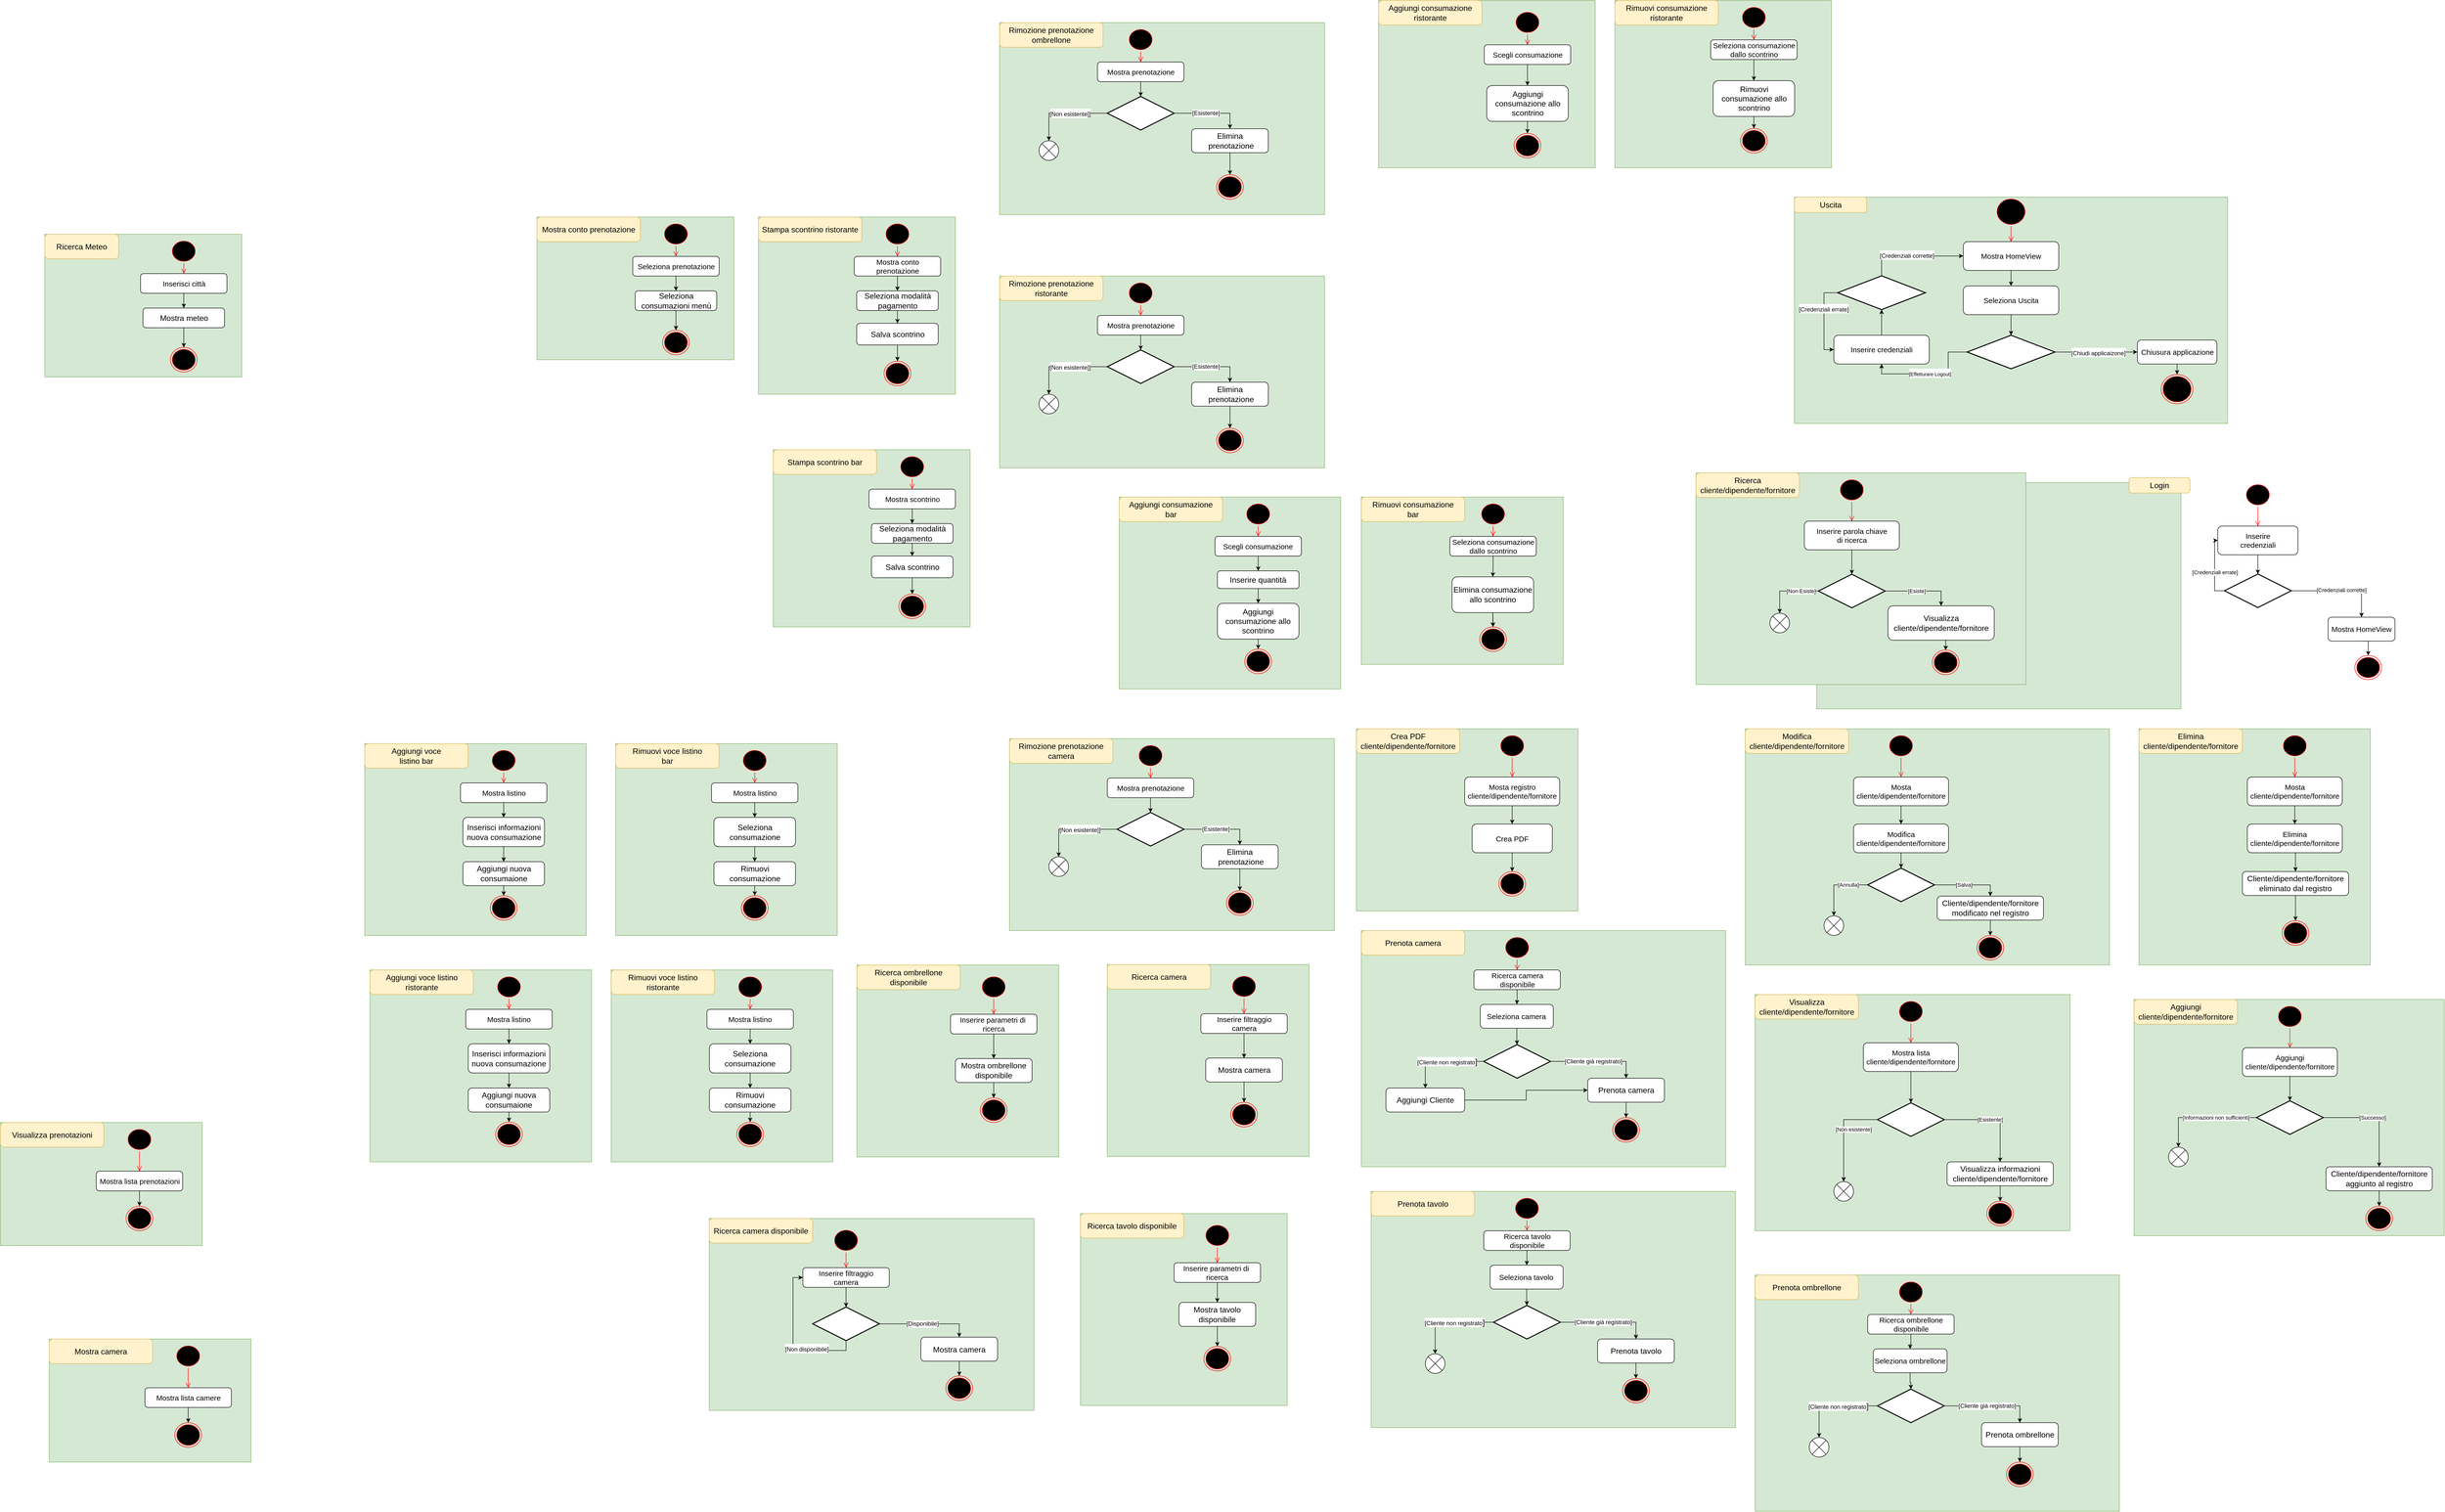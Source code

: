<mxfile version="14.9.1" type="github">
  <diagram id="MMWVp20vbc8uq2uRVW6l" name="Page-1">
    <mxGraphModel dx="6979" dy="2579" grid="1" gridSize="10" guides="1" tooltips="1" connect="1" arrows="1" fold="1" page="1" pageScale="1" pageWidth="827" pageHeight="1169" math="0" shadow="0">
      <root>
        <mxCell id="0" />
        <mxCell id="1" parent="0" />
        <mxCell id="bJq6qHO7lRjsnfCfAAI0-23" value="" style="group" vertex="1" connectable="0" parent="1">
          <mxGeometry x="210" y="160" width="502.5" height="411.92" as="geometry" />
        </mxCell>
        <mxCell id="bJq6qHO7lRjsnfCfAAI0-24" value="" style="group" vertex="1" connectable="0" parent="bJq6qHO7lRjsnfCfAAI0-23">
          <mxGeometry x="-160" y="-120" width="560" height="450.0" as="geometry" />
        </mxCell>
        <mxCell id="bJq6qHO7lRjsnfCfAAI0-22" value="" style="group" vertex="1" connectable="0" parent="bJq6qHO7lRjsnfCfAAI0-24">
          <mxGeometry x="-180" y="-20.51" width="740" height="460.0" as="geometry" />
        </mxCell>
        <mxCell id="bJq6qHO7lRjsnfCfAAI0-20" value="" style="rounded=0;whiteSpace=wrap;html=1;fillColor=#d5e8d4;strokeColor=#82b366;" vertex="1" parent="bJq6qHO7lRjsnfCfAAI0-22">
          <mxGeometry width="740" height="460.0" as="geometry" />
        </mxCell>
        <mxCell id="bJq6qHO7lRjsnfCfAAI0-21" value="Login" style="rounded=1;whiteSpace=wrap;html=1;fontSize=16;fillColor=#fff2cc;strokeColor=#d6b656;" vertex="1" parent="bJq6qHO7lRjsnfCfAAI0-22">
          <mxGeometry x="634.82" y="-10" width="123.333" height="31.364" as="geometry" />
        </mxCell>
        <mxCell id="bJq6qHO7lRjsnfCfAAI0-1" value="" style="ellipse;html=1;shape=startState;fillColor=#000000;strokeColor=#ff0000;" vertex="1" parent="bJq6qHO7lRjsnfCfAAI0-24">
          <mxGeometry x="689.16" y="-20" width="54.34" height="48.97" as="geometry" />
        </mxCell>
        <mxCell id="bJq6qHO7lRjsnfCfAAI0-2" value="" style="edgeStyle=orthogonalEdgeStyle;html=1;verticalAlign=bottom;endArrow=open;endSize=8;strokeColor=#ff0000;entryX=0.5;entryY=0;entryDx=0;entryDy=0;" edge="1" source="bJq6qHO7lRjsnfCfAAI0-1" parent="bJq6qHO7lRjsnfCfAAI0-24" target="bJq6qHO7lRjsnfCfAAI0-3">
          <mxGeometry relative="1" as="geometry">
            <mxPoint x="716.329" y="77.692" as="targetPoint" />
          </mxGeometry>
        </mxCell>
        <mxCell id="bJq6qHO7lRjsnfCfAAI0-3" value="&lt;font style=&quot;font-size: 15px&quot;&gt;Inserire&lt;br&gt;credenziali&lt;/font&gt;" style="rounded=1;whiteSpace=wrap;html=1;" vertex="1" parent="bJq6qHO7lRjsnfCfAAI0-24">
          <mxGeometry x="634.82" y="67.949" width="163.019" height="58.462" as="geometry" />
        </mxCell>
        <mxCell id="bJq6qHO7lRjsnfCfAAI0-12" style="edgeStyle=orthogonalEdgeStyle;rounded=0;orthogonalLoop=1;jettySize=auto;html=1;exitX=0;exitY=0.5;exitDx=0;exitDy=0;exitPerimeter=0;entryX=0;entryY=0.5;entryDx=0;entryDy=0;" edge="1" parent="bJq6qHO7lRjsnfCfAAI0-24" source="bJq6qHO7lRjsnfCfAAI0-4" target="bJq6qHO7lRjsnfCfAAI0-3">
          <mxGeometry relative="1" as="geometry" />
        </mxCell>
        <mxCell id="bJq6qHO7lRjsnfCfAAI0-13" value="[Credenziali errate]" style="edgeLabel;html=1;align=center;verticalAlign=middle;resizable=0;points=[];" vertex="1" connectable="0" parent="bJq6qHO7lRjsnfCfAAI0-12">
          <mxGeometry x="-0.097" relative="1" as="geometry">
            <mxPoint as="offset" />
          </mxGeometry>
        </mxCell>
        <mxCell id="bJq6qHO7lRjsnfCfAAI0-4" value="" style="strokeWidth=2;html=1;shape=mxgraph.flowchart.decision;whiteSpace=wrap;" vertex="1" parent="bJq6qHO7lRjsnfCfAAI0-24">
          <mxGeometry x="648.405" y="165.385" width="135.849" height="68.205" as="geometry" />
        </mxCell>
        <mxCell id="bJq6qHO7lRjsnfCfAAI0-5" style="edgeStyle=orthogonalEdgeStyle;rounded=0;orthogonalLoop=1;jettySize=auto;html=1;exitX=0.5;exitY=1;exitDx=0;exitDy=0;entryX=0.5;entryY=0;entryDx=0;entryDy=0;entryPerimeter=0;" edge="1" parent="bJq6qHO7lRjsnfCfAAI0-24" source="bJq6qHO7lRjsnfCfAAI0-3" target="bJq6qHO7lRjsnfCfAAI0-4">
          <mxGeometry relative="1" as="geometry" />
        </mxCell>
        <mxCell id="bJq6qHO7lRjsnfCfAAI0-6" value="" style="ellipse;html=1;shape=endState;fillColor=#000000;strokeColor=#ff0000;" vertex="1" parent="bJq6qHO7lRjsnfCfAAI0-24">
          <mxGeometry x="913.31" y="331.03" width="54.34" height="48.97" as="geometry" />
        </mxCell>
        <mxCell id="bJq6qHO7lRjsnfCfAAI0-19" style="edgeStyle=orthogonalEdgeStyle;rounded=0;orthogonalLoop=1;jettySize=auto;html=1;exitX=0.5;exitY=1;exitDx=0;exitDy=0;entryX=0.5;entryY=0;entryDx=0;entryDy=0;" edge="1" parent="bJq6qHO7lRjsnfCfAAI0-24" source="bJq6qHO7lRjsnfCfAAI0-18" target="bJq6qHO7lRjsnfCfAAI0-6">
          <mxGeometry relative="1" as="geometry" />
        </mxCell>
        <mxCell id="bJq6qHO7lRjsnfCfAAI0-18" value="&lt;span style=&quot;font-size: 15px&quot;&gt;Mostra HomeView&lt;br&gt;&lt;/span&gt;" style="rounded=1;whiteSpace=wrap;html=1;" vertex="1" parent="bJq6qHO7lRjsnfCfAAI0-24">
          <mxGeometry x="858.971" y="253.077" width="135.849" height="48.718" as="geometry" />
        </mxCell>
        <mxCell id="bJq6qHO7lRjsnfCfAAI0-14" style="edgeStyle=orthogonalEdgeStyle;rounded=0;orthogonalLoop=1;jettySize=auto;html=1;exitX=1;exitY=0.5;exitDx=0;exitDy=0;exitPerimeter=0;entryX=0.5;entryY=0;entryDx=0;entryDy=0;" edge="1" parent="bJq6qHO7lRjsnfCfAAI0-24" source="bJq6qHO7lRjsnfCfAAI0-4" target="bJq6qHO7lRjsnfCfAAI0-18">
          <mxGeometry relative="1" as="geometry">
            <mxPoint x="967.65" y="233.59" as="targetPoint" />
          </mxGeometry>
        </mxCell>
        <mxCell id="bJq6qHO7lRjsnfCfAAI0-15" value="[Credenziali corrette]" style="edgeLabel;html=1;align=center;verticalAlign=middle;resizable=0;points=[];" vertex="1" connectable="0" parent="bJq6qHO7lRjsnfCfAAI0-14">
          <mxGeometry x="0.037" y="2" relative="1" as="geometry">
            <mxPoint as="offset" />
          </mxGeometry>
        </mxCell>
        <mxCell id="bJq6qHO7lRjsnfCfAAI0-64" value="" style="group" vertex="1" connectable="0" parent="1">
          <mxGeometry x="-120" y="530" width="740" height="480" as="geometry" />
        </mxCell>
        <mxCell id="bJq6qHO7lRjsnfCfAAI0-65" value="" style="rounded=0;whiteSpace=wrap;html=1;fillColor=#d5e8d4;strokeColor=#82b366;" vertex="1" parent="bJq6qHO7lRjsnfCfAAI0-64">
          <mxGeometry x="644.82" y="-10" width="470" height="480" as="geometry" />
        </mxCell>
        <mxCell id="bJq6qHO7lRjsnfCfAAI0-66" value="Elimina cliente/dipendente/fornitore" style="rounded=1;whiteSpace=wrap;html=1;fontSize=16;fillColor=#fff2cc;strokeColor=#d6b656;" vertex="1" parent="bJq6qHO7lRjsnfCfAAI0-64">
          <mxGeometry x="644.82" y="-10" width="210" height="50" as="geometry" />
        </mxCell>
        <mxCell id="bJq6qHO7lRjsnfCfAAI0-43" value="" style="ellipse;html=1;shape=startState;fillColor=#000000;strokeColor=#ff0000;" vertex="1" parent="bJq6qHO7lRjsnfCfAAI0-64">
          <mxGeometry x="934.16" width="54.34" height="48.97" as="geometry" />
        </mxCell>
        <mxCell id="bJq6qHO7lRjsnfCfAAI0-44" value="" style="edgeStyle=orthogonalEdgeStyle;html=1;verticalAlign=bottom;endArrow=open;endSize=8;strokeColor=#ff0000;entryX=0.5;entryY=0;entryDx=0;entryDy=0;" edge="1" parent="bJq6qHO7lRjsnfCfAAI0-64" source="bJq6qHO7lRjsnfCfAAI0-43" target="bJq6qHO7lRjsnfCfAAI0-45">
          <mxGeometry relative="1" as="geometry">
            <mxPoint x="926.329" y="77.692" as="targetPoint" />
          </mxGeometry>
        </mxCell>
        <mxCell id="bJq6qHO7lRjsnfCfAAI0-45" value="&lt;span style=&quot;font-size: 15px&quot;&gt;Mosta cliente/dipendente/fornitore&lt;/span&gt;" style="rounded=1;whiteSpace=wrap;html=1;" vertex="1" parent="bJq6qHO7lRjsnfCfAAI0-64">
          <mxGeometry x="864.82" y="87.95" width="193.02" height="58.46" as="geometry" />
        </mxCell>
        <mxCell id="bJq6qHO7lRjsnfCfAAI0-49" style="edgeStyle=orthogonalEdgeStyle;rounded=0;orthogonalLoop=1;jettySize=auto;html=1;exitX=0.5;exitY=1;exitDx=0;exitDy=0;entryX=0.5;entryY=0;entryDx=0;entryDy=0;" edge="1" parent="bJq6qHO7lRjsnfCfAAI0-64" source="bJq6qHO7lRjsnfCfAAI0-45" target="bJq6qHO7lRjsnfCfAAI0-56">
          <mxGeometry relative="1" as="geometry">
            <mxPoint x="961.82" y="180" as="targetPoint" />
          </mxGeometry>
        </mxCell>
        <mxCell id="bJq6qHO7lRjsnfCfAAI0-50" value="" style="ellipse;html=1;shape=endState;fillColor=#000000;strokeColor=#ff0000;" vertex="1" parent="bJq6qHO7lRjsnfCfAAI0-64">
          <mxGeometry x="935.58" y="380" width="54.34" height="50" as="geometry" />
        </mxCell>
        <mxCell id="bJq6qHO7lRjsnfCfAAI0-51" style="edgeStyle=orthogonalEdgeStyle;rounded=0;orthogonalLoop=1;jettySize=auto;html=1;exitX=0.5;exitY=1;exitDx=0;exitDy=0;entryX=0.5;entryY=0;entryDx=0;entryDy=0;" edge="1" parent="bJq6qHO7lRjsnfCfAAI0-64" source="bJq6qHO7lRjsnfCfAAI0-52" target="bJq6qHO7lRjsnfCfAAI0-50">
          <mxGeometry relative="1" as="geometry" />
        </mxCell>
        <mxCell id="bJq6qHO7lRjsnfCfAAI0-52" value="&lt;font style=&quot;font-size: 16px&quot;&gt;Cliente/dipendente/fornitore&lt;br&gt;eliminato dal registro&lt;br&gt;&lt;/font&gt;" style="rounded=1;whiteSpace=wrap;html=1;" vertex="1" parent="bJq6qHO7lRjsnfCfAAI0-64">
          <mxGeometry x="854.82" y="280" width="215.85" height="48.72" as="geometry" />
        </mxCell>
        <mxCell id="bJq6qHO7lRjsnfCfAAI0-57" style="edgeStyle=orthogonalEdgeStyle;rounded=0;orthogonalLoop=1;jettySize=auto;html=1;exitX=0.5;exitY=1;exitDx=0;exitDy=0;entryX=0.5;entryY=0;entryDx=0;entryDy=0;fontSize=16;" edge="1" parent="bJq6qHO7lRjsnfCfAAI0-64" source="bJq6qHO7lRjsnfCfAAI0-56" target="bJq6qHO7lRjsnfCfAAI0-52">
          <mxGeometry relative="1" as="geometry">
            <mxPoint x="961.329" y="273.075" as="targetPoint" />
          </mxGeometry>
        </mxCell>
        <mxCell id="bJq6qHO7lRjsnfCfAAI0-56" value="&lt;span style=&quot;font-size: 15px&quot;&gt;Elimina cliente/dipendente/fornitore&lt;/span&gt;" style="rounded=1;whiteSpace=wrap;html=1;" vertex="1" parent="bJq6qHO7lRjsnfCfAAI0-64">
          <mxGeometry x="864.82" y="183.46" width="193.02" height="58.46" as="geometry" />
        </mxCell>
        <mxCell id="bJq6qHO7lRjsnfCfAAI0-67" value="" style="group" vertex="1" connectable="0" parent="1">
          <mxGeometry x="-130" y="1080" width="740" height="480" as="geometry" />
        </mxCell>
        <mxCell id="bJq6qHO7lRjsnfCfAAI0-68" value="" style="rounded=0;whiteSpace=wrap;html=1;fillColor=#d5e8d4;strokeColor=#82b366;" vertex="1" parent="bJq6qHO7lRjsnfCfAAI0-67">
          <mxGeometry x="644.82" y="-10" width="630" height="480" as="geometry" />
        </mxCell>
        <mxCell id="bJq6qHO7lRjsnfCfAAI0-69" value="Aggiungi cliente/dipendente/fornitore" style="rounded=1;whiteSpace=wrap;html=1;fontSize=16;fillColor=#fff2cc;strokeColor=#d6b656;" vertex="1" parent="bJq6qHO7lRjsnfCfAAI0-67">
          <mxGeometry x="644.82" y="-10" width="210" height="50" as="geometry" />
        </mxCell>
        <mxCell id="bJq6qHO7lRjsnfCfAAI0-70" value="" style="ellipse;html=1;shape=startState;fillColor=#000000;strokeColor=#ff0000;" vertex="1" parent="bJq6qHO7lRjsnfCfAAI0-67">
          <mxGeometry x="934.16" width="54.34" height="48.97" as="geometry" />
        </mxCell>
        <mxCell id="bJq6qHO7lRjsnfCfAAI0-71" value="" style="edgeStyle=orthogonalEdgeStyle;html=1;verticalAlign=bottom;endArrow=open;endSize=8;strokeColor=#ff0000;entryX=0.5;entryY=0;entryDx=0;entryDy=0;" edge="1" parent="bJq6qHO7lRjsnfCfAAI0-67" source="bJq6qHO7lRjsnfCfAAI0-70" target="bJq6qHO7lRjsnfCfAAI0-72">
          <mxGeometry relative="1" as="geometry">
            <mxPoint x="926.329" y="77.692" as="targetPoint" />
          </mxGeometry>
        </mxCell>
        <mxCell id="bJq6qHO7lRjsnfCfAAI0-72" value="&lt;span style=&quot;font-size: 15px&quot;&gt;Aggiungi cliente/dipendente/fornitore&lt;/span&gt;" style="rounded=1;whiteSpace=wrap;html=1;" vertex="1" parent="bJq6qHO7lRjsnfCfAAI0-67">
          <mxGeometry x="864.82" y="87.95" width="193.02" height="58.46" as="geometry" />
        </mxCell>
        <mxCell id="bJq6qHO7lRjsnfCfAAI0-73" value="" style="strokeWidth=2;html=1;shape=mxgraph.flowchart.decision;whiteSpace=wrap;" vertex="1" parent="bJq6qHO7lRjsnfCfAAI0-67">
          <mxGeometry x="893.405" y="195.895" width="135.849" height="68.205" as="geometry" />
        </mxCell>
        <mxCell id="bJq6qHO7lRjsnfCfAAI0-74" style="edgeStyle=orthogonalEdgeStyle;rounded=0;orthogonalLoop=1;jettySize=auto;html=1;exitX=0.5;exitY=1;exitDx=0;exitDy=0;entryX=0.5;entryY=0;entryDx=0;entryDy=0;entryPerimeter=0;" edge="1" parent="bJq6qHO7lRjsnfCfAAI0-67" source="bJq6qHO7lRjsnfCfAAI0-72" target="bJq6qHO7lRjsnfCfAAI0-73">
          <mxGeometry relative="1" as="geometry">
            <mxPoint x="961.33" y="183.46" as="targetPoint" />
          </mxGeometry>
        </mxCell>
        <mxCell id="bJq6qHO7lRjsnfCfAAI0-75" value="" style="ellipse;html=1;shape=endState;fillColor=#000000;strokeColor=#ff0000;" vertex="1" parent="bJq6qHO7lRjsnfCfAAI0-67">
          <mxGeometry x="1115.57" y="410" width="54.34" height="50" as="geometry" />
        </mxCell>
        <mxCell id="bJq6qHO7lRjsnfCfAAI0-76" style="edgeStyle=orthogonalEdgeStyle;rounded=0;orthogonalLoop=1;jettySize=auto;html=1;exitX=0.5;exitY=1;exitDx=0;exitDy=0;entryX=0.5;entryY=0;entryDx=0;entryDy=0;" edge="1" parent="bJq6qHO7lRjsnfCfAAI0-67" source="bJq6qHO7lRjsnfCfAAI0-77" target="bJq6qHO7lRjsnfCfAAI0-75">
          <mxGeometry relative="1" as="geometry" />
        </mxCell>
        <mxCell id="bJq6qHO7lRjsnfCfAAI0-77" value="&lt;font style=&quot;font-size: 16px&quot;&gt;Cliente/dipendente/fornitore&lt;br&gt;aggiunto al registro&lt;br&gt;&lt;/font&gt;" style="rounded=1;whiteSpace=wrap;html=1;" vertex="1" parent="bJq6qHO7lRjsnfCfAAI0-67">
          <mxGeometry x="1034.82" y="330" width="215.85" height="48.72" as="geometry" />
        </mxCell>
        <mxCell id="bJq6qHO7lRjsnfCfAAI0-78" style="edgeStyle=orthogonalEdgeStyle;rounded=0;orthogonalLoop=1;jettySize=auto;html=1;exitX=1;exitY=0.5;exitDx=0;exitDy=0;exitPerimeter=0;entryX=0.5;entryY=0;entryDx=0;entryDy=0;" edge="1" parent="bJq6qHO7lRjsnfCfAAI0-67" source="bJq6qHO7lRjsnfCfAAI0-73" target="bJq6qHO7lRjsnfCfAAI0-77">
          <mxGeometry relative="1" as="geometry">
            <mxPoint x="1177.65" y="233.59" as="targetPoint" />
          </mxGeometry>
        </mxCell>
        <mxCell id="bJq6qHO7lRjsnfCfAAI0-79" value="[Successo]" style="edgeLabel;html=1;align=center;verticalAlign=middle;resizable=0;points=[];" vertex="1" connectable="0" parent="bJq6qHO7lRjsnfCfAAI0-78">
          <mxGeometry x="0.037" y="2" relative="1" as="geometry">
            <mxPoint x="-11" y="2" as="offset" />
          </mxGeometry>
        </mxCell>
        <mxCell id="bJq6qHO7lRjsnfCfAAI0-82" value="" style="shape=sumEllipse;perimeter=ellipsePerimeter;whiteSpace=wrap;html=1;backgroundOutline=1;fontSize=16;" vertex="1" parent="bJq6qHO7lRjsnfCfAAI0-67">
          <mxGeometry x="714.82" y="290" width="40" height="40" as="geometry" />
        </mxCell>
        <mxCell id="bJq6qHO7lRjsnfCfAAI0-83" style="edgeStyle=orthogonalEdgeStyle;rounded=0;orthogonalLoop=1;jettySize=auto;html=1;exitX=0;exitY=0.5;exitDx=0;exitDy=0;exitPerimeter=0;entryX=0.5;entryY=0;entryDx=0;entryDy=0;" edge="1" parent="bJq6qHO7lRjsnfCfAAI0-67" source="bJq6qHO7lRjsnfCfAAI0-73" target="bJq6qHO7lRjsnfCfAAI0-82">
          <mxGeometry relative="1" as="geometry">
            <mxPoint x="746.32" y="369.999" as="targetPoint" />
          </mxGeometry>
        </mxCell>
        <mxCell id="bJq6qHO7lRjsnfCfAAI0-84" value="[Informazioni non sufficienti]" style="edgeLabel;html=1;align=center;verticalAlign=middle;resizable=0;points=[];" vertex="1" connectable="0" parent="bJq6qHO7lRjsnfCfAAI0-83">
          <mxGeometry x="-0.097" relative="1" as="geometry">
            <mxPoint x="16" as="offset" />
          </mxGeometry>
        </mxCell>
        <mxCell id="bJq6qHO7lRjsnfCfAAI0-85" value="" style="group" vertex="1" connectable="0" parent="1">
          <mxGeometry x="-285.18" y="520" width="740" height="480" as="geometry" />
        </mxCell>
        <mxCell id="bJq6qHO7lRjsnfCfAAI0-86" value="" style="rounded=0;whiteSpace=wrap;html=1;fillColor=#d5e8d4;strokeColor=#82b366;" vertex="1" parent="bJq6qHO7lRjsnfCfAAI0-85">
          <mxGeometry x="10" width="740" height="480" as="geometry" />
        </mxCell>
        <mxCell id="bJq6qHO7lRjsnfCfAAI0-87" value="Modifica cliente/dipendente/fornitore" style="rounded=1;whiteSpace=wrap;html=1;fontSize=16;fillColor=#fff2cc;strokeColor=#d6b656;" vertex="1" parent="bJq6qHO7lRjsnfCfAAI0-85">
          <mxGeometry x="10" width="210" height="50" as="geometry" />
        </mxCell>
        <mxCell id="bJq6qHO7lRjsnfCfAAI0-88" value="" style="ellipse;html=1;shape=startState;fillColor=#000000;strokeColor=#ff0000;" vertex="1" parent="bJq6qHO7lRjsnfCfAAI0-85">
          <mxGeometry x="299.34" y="10" width="54.34" height="48.97" as="geometry" />
        </mxCell>
        <mxCell id="bJq6qHO7lRjsnfCfAAI0-89" value="" style="edgeStyle=orthogonalEdgeStyle;html=1;verticalAlign=bottom;endArrow=open;endSize=8;strokeColor=#ff0000;entryX=0.5;entryY=0;entryDx=0;entryDy=0;" edge="1" parent="bJq6qHO7lRjsnfCfAAI0-85" source="bJq6qHO7lRjsnfCfAAI0-88" target="bJq6qHO7lRjsnfCfAAI0-90">
          <mxGeometry relative="1" as="geometry">
            <mxPoint x="291.509" y="87.692" as="targetPoint" />
          </mxGeometry>
        </mxCell>
        <mxCell id="bJq6qHO7lRjsnfCfAAI0-90" value="&lt;span style=&quot;font-size: 15px&quot;&gt;Mosta cliente/dipendente/fornitore&lt;/span&gt;" style="rounded=1;whiteSpace=wrap;html=1;" vertex="1" parent="bJq6qHO7lRjsnfCfAAI0-85">
          <mxGeometry x="230" y="97.95" width="193.02" height="58.46" as="geometry" />
        </mxCell>
        <mxCell id="bJq6qHO7lRjsnfCfAAI0-91" value="" style="strokeWidth=2;html=1;shape=mxgraph.flowchart.decision;whiteSpace=wrap;" vertex="1" parent="bJq6qHO7lRjsnfCfAAI0-85">
          <mxGeometry x="258.585" y="283.075" width="135.849" height="68.205" as="geometry" />
        </mxCell>
        <mxCell id="bJq6qHO7lRjsnfCfAAI0-92" style="edgeStyle=orthogonalEdgeStyle;rounded=0;orthogonalLoop=1;jettySize=auto;html=1;exitX=0.5;exitY=1;exitDx=0;exitDy=0;entryX=0.5;entryY=0;entryDx=0;entryDy=0;" edge="1" parent="bJq6qHO7lRjsnfCfAAI0-85" source="bJq6qHO7lRjsnfCfAAI0-90" target="bJq6qHO7lRjsnfCfAAI0-99">
          <mxGeometry relative="1" as="geometry">
            <mxPoint x="327" y="190" as="targetPoint" />
          </mxGeometry>
        </mxCell>
        <mxCell id="bJq6qHO7lRjsnfCfAAI0-93" value="" style="ellipse;html=1;shape=endState;fillColor=#000000;strokeColor=#ff0000;" vertex="1" parent="bJq6qHO7lRjsnfCfAAI0-85">
          <mxGeometry x="480.75" y="420" width="54.34" height="50" as="geometry" />
        </mxCell>
        <mxCell id="bJq6qHO7lRjsnfCfAAI0-94" style="edgeStyle=orthogonalEdgeStyle;rounded=0;orthogonalLoop=1;jettySize=auto;html=1;exitX=0.5;exitY=1;exitDx=0;exitDy=0;entryX=0.5;entryY=0;entryDx=0;entryDy=0;" edge="1" parent="bJq6qHO7lRjsnfCfAAI0-85" source="bJq6qHO7lRjsnfCfAAI0-95" target="bJq6qHO7lRjsnfCfAAI0-93">
          <mxGeometry relative="1" as="geometry" />
        </mxCell>
        <mxCell id="bJq6qHO7lRjsnfCfAAI0-95" value="&lt;font style=&quot;font-size: 16px&quot;&gt;Cliente/dipendente/fornitore&lt;br&gt;modificato nel registro&lt;br&gt;&lt;/font&gt;" style="rounded=1;whiteSpace=wrap;html=1;" vertex="1" parent="bJq6qHO7lRjsnfCfAAI0-85">
          <mxGeometry x="400" y="340" width="215.85" height="48.72" as="geometry" />
        </mxCell>
        <mxCell id="bJq6qHO7lRjsnfCfAAI0-96" style="edgeStyle=orthogonalEdgeStyle;rounded=0;orthogonalLoop=1;jettySize=auto;html=1;exitX=1;exitY=0.5;exitDx=0;exitDy=0;exitPerimeter=0;entryX=0.5;entryY=0;entryDx=0;entryDy=0;" edge="1" parent="bJq6qHO7lRjsnfCfAAI0-85" source="bJq6qHO7lRjsnfCfAAI0-91" target="bJq6qHO7lRjsnfCfAAI0-95">
          <mxGeometry relative="1" as="geometry">
            <mxPoint x="542.83" y="243.59" as="targetPoint" />
          </mxGeometry>
        </mxCell>
        <mxCell id="bJq6qHO7lRjsnfCfAAI0-97" value="[Salva]" style="edgeLabel;html=1;align=center;verticalAlign=middle;resizable=0;points=[];" vertex="1" connectable="0" parent="bJq6qHO7lRjsnfCfAAI0-96">
          <mxGeometry x="0.037" y="2" relative="1" as="geometry">
            <mxPoint x="-11" y="2" as="offset" />
          </mxGeometry>
        </mxCell>
        <mxCell id="bJq6qHO7lRjsnfCfAAI0-98" style="edgeStyle=orthogonalEdgeStyle;rounded=0;orthogonalLoop=1;jettySize=auto;html=1;exitX=0.5;exitY=1;exitDx=0;exitDy=0;entryX=0.5;entryY=0;entryDx=0;entryDy=0;entryPerimeter=0;fontSize=16;" edge="1" parent="bJq6qHO7lRjsnfCfAAI0-85" source="bJq6qHO7lRjsnfCfAAI0-99" target="bJq6qHO7lRjsnfCfAAI0-91">
          <mxGeometry relative="1" as="geometry" />
        </mxCell>
        <mxCell id="bJq6qHO7lRjsnfCfAAI0-99" value="&lt;span style=&quot;font-size: 15px&quot;&gt;Modifica cliente/dipendente/fornitore&lt;/span&gt;" style="rounded=1;whiteSpace=wrap;html=1;" vertex="1" parent="bJq6qHO7lRjsnfCfAAI0-85">
          <mxGeometry x="230" y="193.46" width="193.02" height="58.46" as="geometry" />
        </mxCell>
        <mxCell id="bJq6qHO7lRjsnfCfAAI0-100" value="" style="shape=sumEllipse;perimeter=ellipsePerimeter;whiteSpace=wrap;html=1;backgroundOutline=1;fontSize=16;" vertex="1" parent="bJq6qHO7lRjsnfCfAAI0-85">
          <mxGeometry x="170" y="380" width="40" height="40" as="geometry" />
        </mxCell>
        <mxCell id="bJq6qHO7lRjsnfCfAAI0-101" style="edgeStyle=orthogonalEdgeStyle;rounded=0;orthogonalLoop=1;jettySize=auto;html=1;exitX=0;exitY=0.5;exitDx=0;exitDy=0;exitPerimeter=0;entryX=0.5;entryY=0;entryDx=0;entryDy=0;" edge="1" parent="bJq6qHO7lRjsnfCfAAI0-85" source="bJq6qHO7lRjsnfCfAAI0-91" target="bJq6qHO7lRjsnfCfAAI0-100">
          <mxGeometry relative="1" as="geometry">
            <mxPoint x="111.5" y="379.999" as="targetPoint" />
          </mxGeometry>
        </mxCell>
        <mxCell id="bJq6qHO7lRjsnfCfAAI0-102" value="[Annulla]" style="edgeLabel;html=1;align=center;verticalAlign=middle;resizable=0;points=[];" vertex="1" connectable="0" parent="bJq6qHO7lRjsnfCfAAI0-101">
          <mxGeometry x="-0.097" relative="1" as="geometry">
            <mxPoint x="20" as="offset" />
          </mxGeometry>
        </mxCell>
        <mxCell id="bJq6qHO7lRjsnfCfAAI0-103" value="" style="group" vertex="1" connectable="0" parent="1">
          <mxGeometry x="-265.18" y="1060" width="740" height="480" as="geometry" />
        </mxCell>
        <mxCell id="bJq6qHO7lRjsnfCfAAI0-104" value="" style="rounded=0;whiteSpace=wrap;html=1;fillColor=#d5e8d4;strokeColor=#82b366;" vertex="1" parent="bJq6qHO7lRjsnfCfAAI0-103">
          <mxGeometry x="10" width="640" height="480" as="geometry" />
        </mxCell>
        <mxCell id="bJq6qHO7lRjsnfCfAAI0-105" value="Visualizza cliente/dipendente/fornitore" style="rounded=1;whiteSpace=wrap;html=1;fontSize=16;fillColor=#fff2cc;strokeColor=#d6b656;" vertex="1" parent="bJq6qHO7lRjsnfCfAAI0-103">
          <mxGeometry x="10" width="210" height="50" as="geometry" />
        </mxCell>
        <mxCell id="bJq6qHO7lRjsnfCfAAI0-106" value="" style="ellipse;html=1;shape=startState;fillColor=#000000;strokeColor=#ff0000;" vertex="1" parent="bJq6qHO7lRjsnfCfAAI0-103">
          <mxGeometry x="299.34" y="10" width="54.34" height="48.97" as="geometry" />
        </mxCell>
        <mxCell id="bJq6qHO7lRjsnfCfAAI0-107" value="" style="edgeStyle=orthogonalEdgeStyle;html=1;verticalAlign=bottom;endArrow=open;endSize=8;strokeColor=#ff0000;entryX=0.5;entryY=0;entryDx=0;entryDy=0;" edge="1" parent="bJq6qHO7lRjsnfCfAAI0-103" source="bJq6qHO7lRjsnfCfAAI0-106" target="bJq6qHO7lRjsnfCfAAI0-108">
          <mxGeometry relative="1" as="geometry">
            <mxPoint x="291.509" y="87.692" as="targetPoint" />
          </mxGeometry>
        </mxCell>
        <mxCell id="bJq6qHO7lRjsnfCfAAI0-108" value="&lt;span style=&quot;font-size: 15px&quot;&gt;Mostra lista cliente/dipendente/fornitore&lt;/span&gt;" style="rounded=1;whiteSpace=wrap;html=1;" vertex="1" parent="bJq6qHO7lRjsnfCfAAI0-103">
          <mxGeometry x="230" y="97.95" width="193.02" height="58.46" as="geometry" />
        </mxCell>
        <mxCell id="bJq6qHO7lRjsnfCfAAI0-109" value="" style="strokeWidth=2;html=1;shape=mxgraph.flowchart.decision;whiteSpace=wrap;" vertex="1" parent="bJq6qHO7lRjsnfCfAAI0-103">
          <mxGeometry x="258.585" y="220.005" width="135.849" height="68.205" as="geometry" />
        </mxCell>
        <mxCell id="bJq6qHO7lRjsnfCfAAI0-110" style="edgeStyle=orthogonalEdgeStyle;rounded=0;orthogonalLoop=1;jettySize=auto;html=1;exitX=0.5;exitY=1;exitDx=0;exitDy=0;entryX=0.5;entryY=0;entryDx=0;entryDy=0;entryPerimeter=0;" edge="1" parent="bJq6qHO7lRjsnfCfAAI0-103" source="bJq6qHO7lRjsnfCfAAI0-108" target="bJq6qHO7lRjsnfCfAAI0-109">
          <mxGeometry relative="1" as="geometry">
            <mxPoint x="326.51" y="193.46" as="targetPoint" />
          </mxGeometry>
        </mxCell>
        <mxCell id="bJq6qHO7lRjsnfCfAAI0-111" value="" style="ellipse;html=1;shape=endState;fillColor=#000000;strokeColor=#ff0000;" vertex="1" parent="bJq6qHO7lRjsnfCfAAI0-103">
          <mxGeometry x="480.75" y="420" width="54.34" height="50" as="geometry" />
        </mxCell>
        <mxCell id="bJq6qHO7lRjsnfCfAAI0-112" style="edgeStyle=orthogonalEdgeStyle;rounded=0;orthogonalLoop=1;jettySize=auto;html=1;exitX=0.5;exitY=1;exitDx=0;exitDy=0;entryX=0.5;entryY=0;entryDx=0;entryDy=0;" edge="1" parent="bJq6qHO7lRjsnfCfAAI0-103" source="bJq6qHO7lRjsnfCfAAI0-113" target="bJq6qHO7lRjsnfCfAAI0-111">
          <mxGeometry relative="1" as="geometry" />
        </mxCell>
        <mxCell id="bJq6qHO7lRjsnfCfAAI0-113" value="&lt;font style=&quot;font-size: 16px&quot;&gt;Visualizza informazioni&lt;br&gt;cliente/dipendente/fornitore&lt;br&gt;&lt;/font&gt;" style="rounded=1;whiteSpace=wrap;html=1;" vertex="1" parent="bJq6qHO7lRjsnfCfAAI0-103">
          <mxGeometry x="400" y="340" width="215.85" height="48.72" as="geometry" />
        </mxCell>
        <mxCell id="bJq6qHO7lRjsnfCfAAI0-114" style="edgeStyle=orthogonalEdgeStyle;rounded=0;orthogonalLoop=1;jettySize=auto;html=1;exitX=1;exitY=0.5;exitDx=0;exitDy=0;exitPerimeter=0;entryX=0.5;entryY=0;entryDx=0;entryDy=0;" edge="1" parent="bJq6qHO7lRjsnfCfAAI0-103" source="bJq6qHO7lRjsnfCfAAI0-109" target="bJq6qHO7lRjsnfCfAAI0-113">
          <mxGeometry relative="1" as="geometry">
            <mxPoint x="542.83" y="243.59" as="targetPoint" />
          </mxGeometry>
        </mxCell>
        <mxCell id="bJq6qHO7lRjsnfCfAAI0-115" value="[Esistente]" style="edgeLabel;html=1;align=center;verticalAlign=middle;resizable=0;points=[];" vertex="1" connectable="0" parent="bJq6qHO7lRjsnfCfAAI0-114">
          <mxGeometry x="0.037" y="2" relative="1" as="geometry">
            <mxPoint x="-11" y="2" as="offset" />
          </mxGeometry>
        </mxCell>
        <mxCell id="bJq6qHO7lRjsnfCfAAI0-118" value="" style="shape=sumEllipse;perimeter=ellipsePerimeter;whiteSpace=wrap;html=1;backgroundOutline=1;fontSize=16;" vertex="1" parent="bJq6qHO7lRjsnfCfAAI0-103">
          <mxGeometry x="170" y="380" width="40" height="40" as="geometry" />
        </mxCell>
        <mxCell id="bJq6qHO7lRjsnfCfAAI0-119" style="edgeStyle=orthogonalEdgeStyle;rounded=0;orthogonalLoop=1;jettySize=auto;html=1;exitX=0;exitY=0.5;exitDx=0;exitDy=0;exitPerimeter=0;entryX=0.5;entryY=0;entryDx=0;entryDy=0;" edge="1" parent="bJq6qHO7lRjsnfCfAAI0-103" source="bJq6qHO7lRjsnfCfAAI0-109" target="bJq6qHO7lRjsnfCfAAI0-118">
          <mxGeometry relative="1" as="geometry">
            <mxPoint x="111.5" y="379.999" as="targetPoint" />
          </mxGeometry>
        </mxCell>
        <mxCell id="bJq6qHO7lRjsnfCfAAI0-120" value="[Non esistente]" style="edgeLabel;html=1;align=center;verticalAlign=middle;resizable=0;points=[];" vertex="1" connectable="0" parent="bJq6qHO7lRjsnfCfAAI0-119">
          <mxGeometry x="-0.097" relative="1" as="geometry">
            <mxPoint x="20" as="offset" />
          </mxGeometry>
        </mxCell>
        <mxCell id="bJq6qHO7lRjsnfCfAAI0-121" value="" style="group" vertex="1" connectable="0" parent="1">
          <mxGeometry x="-1075.18" y="520" width="740" height="480" as="geometry" />
        </mxCell>
        <mxCell id="bJq6qHO7lRjsnfCfAAI0-122" value="" style="rounded=0;whiteSpace=wrap;html=1;fillColor=#d5e8d4;strokeColor=#82b366;" vertex="1" parent="bJq6qHO7lRjsnfCfAAI0-121">
          <mxGeometry x="10" width="450" height="370" as="geometry" />
        </mxCell>
        <mxCell id="bJq6qHO7lRjsnfCfAAI0-123" value="Crea PDF cliente/dipendente/fornitore" style="rounded=1;whiteSpace=wrap;html=1;fontSize=16;fillColor=#fff2cc;strokeColor=#d6b656;" vertex="1" parent="bJq6qHO7lRjsnfCfAAI0-121">
          <mxGeometry x="10" width="210" height="50" as="geometry" />
        </mxCell>
        <mxCell id="bJq6qHO7lRjsnfCfAAI0-124" value="" style="ellipse;html=1;shape=startState;fillColor=#000000;strokeColor=#ff0000;" vertex="1" parent="bJq6qHO7lRjsnfCfAAI0-121">
          <mxGeometry x="299.34" y="10" width="54.34" height="48.97" as="geometry" />
        </mxCell>
        <mxCell id="bJq6qHO7lRjsnfCfAAI0-125" value="" style="edgeStyle=orthogonalEdgeStyle;html=1;verticalAlign=bottom;endArrow=open;endSize=8;strokeColor=#ff0000;entryX=0.5;entryY=0;entryDx=0;entryDy=0;" edge="1" parent="bJq6qHO7lRjsnfCfAAI0-121" source="bJq6qHO7lRjsnfCfAAI0-124" target="bJq6qHO7lRjsnfCfAAI0-126">
          <mxGeometry relative="1" as="geometry">
            <mxPoint x="291.509" y="87.692" as="targetPoint" />
          </mxGeometry>
        </mxCell>
        <mxCell id="bJq6qHO7lRjsnfCfAAI0-126" value="&lt;span style=&quot;font-size: 15px&quot;&gt;Mosta registro cliente/dipendente/fornitore&lt;/span&gt;" style="rounded=1;whiteSpace=wrap;html=1;" vertex="1" parent="bJq6qHO7lRjsnfCfAAI0-121">
          <mxGeometry x="230" y="97.95" width="193.02" height="58.46" as="geometry" />
        </mxCell>
        <mxCell id="bJq6qHO7lRjsnfCfAAI0-128" style="edgeStyle=orthogonalEdgeStyle;rounded=0;orthogonalLoop=1;jettySize=auto;html=1;exitX=0.5;exitY=1;exitDx=0;exitDy=0;entryX=0.5;entryY=0;entryDx=0;entryDy=0;" edge="1" parent="bJq6qHO7lRjsnfCfAAI0-121" source="bJq6qHO7lRjsnfCfAAI0-126" target="bJq6qHO7lRjsnfCfAAI0-135">
          <mxGeometry relative="1" as="geometry">
            <mxPoint x="327" y="190" as="targetPoint" />
          </mxGeometry>
        </mxCell>
        <mxCell id="bJq6qHO7lRjsnfCfAAI0-129" value="" style="ellipse;html=1;shape=endState;fillColor=#000000;strokeColor=#ff0000;" vertex="1" parent="bJq6qHO7lRjsnfCfAAI0-121">
          <mxGeometry x="299.34" y="290" width="54.34" height="50" as="geometry" />
        </mxCell>
        <mxCell id="bJq6qHO7lRjsnfCfAAI0-140" style="edgeStyle=orthogonalEdgeStyle;rounded=0;orthogonalLoop=1;jettySize=auto;html=1;exitX=0.5;exitY=1;exitDx=0;exitDy=0;entryX=0.5;entryY=0;entryDx=0;entryDy=0;fontSize=16;" edge="1" parent="bJq6qHO7lRjsnfCfAAI0-121" source="bJq6qHO7lRjsnfCfAAI0-135" target="bJq6qHO7lRjsnfCfAAI0-129">
          <mxGeometry relative="1" as="geometry" />
        </mxCell>
        <mxCell id="bJq6qHO7lRjsnfCfAAI0-135" value="&lt;span style=&quot;font-size: 15px&quot;&gt;Crea PDF&lt;/span&gt;" style="rounded=1;whiteSpace=wrap;html=1;" vertex="1" parent="bJq6qHO7lRjsnfCfAAI0-121">
          <mxGeometry x="245" y="193.46" width="163.02" height="58.46" as="geometry" />
        </mxCell>
        <mxCell id="bJq6qHO7lRjsnfCfAAI0-141" value="" style="group" vertex="1" connectable="0" parent="1">
          <mxGeometry x="-1065.18" y="930" width="740" height="480" as="geometry" />
        </mxCell>
        <mxCell id="bJq6qHO7lRjsnfCfAAI0-142" value="" style="rounded=0;whiteSpace=wrap;html=1;fillColor=#d5e8d4;strokeColor=#82b366;" vertex="1" parent="bJq6qHO7lRjsnfCfAAI0-141">
          <mxGeometry x="10" width="740" height="480" as="geometry" />
        </mxCell>
        <mxCell id="bJq6qHO7lRjsnfCfAAI0-143" value="Prenota camera" style="rounded=1;whiteSpace=wrap;html=1;fontSize=16;fillColor=#fff2cc;strokeColor=#d6b656;" vertex="1" parent="bJq6qHO7lRjsnfCfAAI0-141">
          <mxGeometry x="10" width="210" height="50" as="geometry" />
        </mxCell>
        <mxCell id="bJq6qHO7lRjsnfCfAAI0-144" value="" style="ellipse;html=1;shape=startState;fillColor=#000000;strokeColor=#ff0000;" vertex="1" parent="bJq6qHO7lRjsnfCfAAI0-141">
          <mxGeometry x="299.34" y="10" width="54.34" height="48.97" as="geometry" />
        </mxCell>
        <mxCell id="bJq6qHO7lRjsnfCfAAI0-145" value="" style="edgeStyle=orthogonalEdgeStyle;html=1;verticalAlign=bottom;endArrow=open;endSize=8;strokeColor=#ff0000;entryX=0.5;entryY=0;entryDx=0;entryDy=0;" edge="1" parent="bJq6qHO7lRjsnfCfAAI0-141" source="bJq6qHO7lRjsnfCfAAI0-144" target="bJq6qHO7lRjsnfCfAAI0-146">
          <mxGeometry relative="1" as="geometry">
            <mxPoint x="291.509" y="87.692" as="targetPoint" />
          </mxGeometry>
        </mxCell>
        <mxCell id="bJq6qHO7lRjsnfCfAAI0-185" style="edgeStyle=orthogonalEdgeStyle;rounded=0;orthogonalLoop=1;jettySize=auto;html=1;fontSize=16;" edge="1" parent="bJq6qHO7lRjsnfCfAAI0-141" source="bJq6qHO7lRjsnfCfAAI0-146" target="bJq6qHO7lRjsnfCfAAI0-184">
          <mxGeometry relative="1" as="geometry" />
        </mxCell>
        <mxCell id="bJq6qHO7lRjsnfCfAAI0-146" value="&lt;span style=&quot;font-size: 15px&quot;&gt;Ricerca camera&lt;/span&gt;&lt;br style=&quot;font-size: 15px&quot;&gt;&lt;span style=&quot;font-size: 15px&quot;&gt;disponibile&lt;/span&gt;&lt;span style=&quot;font-size: 15px&quot;&gt;&lt;br&gt;&lt;/span&gt;" style="rounded=1;whiteSpace=wrap;html=1;" vertex="1" parent="bJq6qHO7lRjsnfCfAAI0-141">
          <mxGeometry x="238.72" y="80" width="175.57" height="40" as="geometry" />
        </mxCell>
        <mxCell id="bJq6qHO7lRjsnfCfAAI0-164" style="edgeStyle=orthogonalEdgeStyle;rounded=0;orthogonalLoop=1;jettySize=auto;html=1;entryX=0.5;entryY=0;entryDx=0;entryDy=0;fontSize=16;" edge="1" parent="bJq6qHO7lRjsnfCfAAI0-141" source="bJq6qHO7lRjsnfCfAAI0-147" target="bJq6qHO7lRjsnfCfAAI0-159">
          <mxGeometry relative="1" as="geometry" />
        </mxCell>
        <mxCell id="bJq6qHO7lRjsnfCfAAI0-165" value="&lt;font style=&quot;font-size: 12px&quot;&gt;[Cliente non registrato&lt;/font&gt;]" style="edgeLabel;html=1;align=center;verticalAlign=middle;resizable=0;points=[];fontSize=16;" vertex="1" connectable="0" parent="bJq6qHO7lRjsnfCfAAI0-164">
          <mxGeometry x="-0.13" relative="1" as="geometry">
            <mxPoint as="offset" />
          </mxGeometry>
        </mxCell>
        <mxCell id="bJq6qHO7lRjsnfCfAAI0-147" value="" style="strokeWidth=2;html=1;shape=mxgraph.flowchart.decision;whiteSpace=wrap;" vertex="1" parent="bJq6qHO7lRjsnfCfAAI0-141">
          <mxGeometry x="258.585" y="231.795" width="135.849" height="68.205" as="geometry" />
        </mxCell>
        <mxCell id="bJq6qHO7lRjsnfCfAAI0-149" value="" style="ellipse;html=1;shape=endState;fillColor=#000000;strokeColor=#ff0000;" vertex="1" parent="bJq6qHO7lRjsnfCfAAI0-141">
          <mxGeometry x="520.75" y="380" width="54.34" height="50" as="geometry" />
        </mxCell>
        <mxCell id="bJq6qHO7lRjsnfCfAAI0-150" style="edgeStyle=orthogonalEdgeStyle;rounded=0;orthogonalLoop=1;jettySize=auto;html=1;exitX=0.5;exitY=1;exitDx=0;exitDy=0;entryX=0.5;entryY=0;entryDx=0;entryDy=0;" edge="1" parent="bJq6qHO7lRjsnfCfAAI0-141" source="bJq6qHO7lRjsnfCfAAI0-151" target="bJq6qHO7lRjsnfCfAAI0-149">
          <mxGeometry relative="1" as="geometry" />
        </mxCell>
        <mxCell id="bJq6qHO7lRjsnfCfAAI0-151" value="&lt;font style=&quot;font-size: 16px&quot;&gt;Prenota camera&lt;br&gt;&lt;/font&gt;" style="rounded=1;whiteSpace=wrap;html=1;" vertex="1" parent="bJq6qHO7lRjsnfCfAAI0-141">
          <mxGeometry x="470" y="300" width="155.84" height="48.72" as="geometry" />
        </mxCell>
        <mxCell id="bJq6qHO7lRjsnfCfAAI0-152" style="edgeStyle=orthogonalEdgeStyle;rounded=0;orthogonalLoop=1;jettySize=auto;html=1;exitX=1;exitY=0.5;exitDx=0;exitDy=0;exitPerimeter=0;entryX=0.5;entryY=0;entryDx=0;entryDy=0;" edge="1" parent="bJq6qHO7lRjsnfCfAAI0-141" source="bJq6qHO7lRjsnfCfAAI0-147" target="bJq6qHO7lRjsnfCfAAI0-151">
          <mxGeometry relative="1" as="geometry">
            <mxPoint x="542.83" y="243.59" as="targetPoint" />
          </mxGeometry>
        </mxCell>
        <mxCell id="bJq6qHO7lRjsnfCfAAI0-153" value="&lt;font style=&quot;font-size: 12px&quot;&gt;[Cliente già registrato]&lt;/font&gt;" style="edgeLabel;html=1;align=center;verticalAlign=middle;resizable=0;points=[];" vertex="1" connectable="0" parent="bJq6qHO7lRjsnfCfAAI0-152">
          <mxGeometry x="0.037" y="2" relative="1" as="geometry">
            <mxPoint x="-11" y="2" as="offset" />
          </mxGeometry>
        </mxCell>
        <mxCell id="bJq6qHO7lRjsnfCfAAI0-166" style="edgeStyle=orthogonalEdgeStyle;rounded=0;orthogonalLoop=1;jettySize=auto;html=1;exitX=1;exitY=0.5;exitDx=0;exitDy=0;entryX=0;entryY=0.5;entryDx=0;entryDy=0;fontSize=16;" edge="1" parent="bJq6qHO7lRjsnfCfAAI0-141" source="bJq6qHO7lRjsnfCfAAI0-159" target="bJq6qHO7lRjsnfCfAAI0-151">
          <mxGeometry relative="1" as="geometry" />
        </mxCell>
        <mxCell id="bJq6qHO7lRjsnfCfAAI0-159" value="&lt;font style=&quot;font-size: 16px&quot;&gt;Aggiungi Cliente&lt;br&gt;&lt;/font&gt;" style="rounded=1;whiteSpace=wrap;html=1;" vertex="1" parent="bJq6qHO7lRjsnfCfAAI0-141">
          <mxGeometry x="60" y="320" width="160" height="48.72" as="geometry" />
        </mxCell>
        <mxCell id="bJq6qHO7lRjsnfCfAAI0-186" style="edgeStyle=orthogonalEdgeStyle;rounded=0;orthogonalLoop=1;jettySize=auto;html=1;fontSize=16;" edge="1" parent="bJq6qHO7lRjsnfCfAAI0-141" source="bJq6qHO7lRjsnfCfAAI0-184" target="bJq6qHO7lRjsnfCfAAI0-147">
          <mxGeometry relative="1" as="geometry" />
        </mxCell>
        <mxCell id="bJq6qHO7lRjsnfCfAAI0-184" value="&lt;span style=&quot;font-size: 15px&quot;&gt;Seleziona camera&lt;br&gt;&lt;/span&gt;" style="rounded=1;whiteSpace=wrap;html=1;" vertex="1" parent="bJq6qHO7lRjsnfCfAAI0-141">
          <mxGeometry x="251.65" y="150" width="148.35" height="48.46" as="geometry" />
        </mxCell>
        <mxCell id="bJq6qHO7lRjsnfCfAAI0-188" value="" style="group" vertex="1" connectable="0" parent="1">
          <mxGeometry x="-1045.18" y="1460" width="740" height="480" as="geometry" />
        </mxCell>
        <mxCell id="bJq6qHO7lRjsnfCfAAI0-189" value="" style="rounded=0;whiteSpace=wrap;html=1;fillColor=#d5e8d4;strokeColor=#82b366;" vertex="1" parent="bJq6qHO7lRjsnfCfAAI0-188">
          <mxGeometry x="10" width="740" height="480" as="geometry" />
        </mxCell>
        <mxCell id="bJq6qHO7lRjsnfCfAAI0-190" value="Prenota tavolo" style="rounded=1;whiteSpace=wrap;html=1;fontSize=16;fillColor=#fff2cc;strokeColor=#d6b656;" vertex="1" parent="bJq6qHO7lRjsnfCfAAI0-188">
          <mxGeometry x="10" width="210" height="50" as="geometry" />
        </mxCell>
        <mxCell id="bJq6qHO7lRjsnfCfAAI0-191" value="" style="ellipse;html=1;shape=startState;fillColor=#000000;strokeColor=#ff0000;" vertex="1" parent="bJq6qHO7lRjsnfCfAAI0-188">
          <mxGeometry x="299.34" y="10" width="54.34" height="48.97" as="geometry" />
        </mxCell>
        <mxCell id="bJq6qHO7lRjsnfCfAAI0-192" value="" style="edgeStyle=orthogonalEdgeStyle;html=1;verticalAlign=bottom;endArrow=open;endSize=8;strokeColor=#ff0000;entryX=0.5;entryY=0;entryDx=0;entryDy=0;" edge="1" parent="bJq6qHO7lRjsnfCfAAI0-188" source="bJq6qHO7lRjsnfCfAAI0-191" target="bJq6qHO7lRjsnfCfAAI0-194">
          <mxGeometry relative="1" as="geometry">
            <mxPoint x="291.509" y="87.692" as="targetPoint" />
          </mxGeometry>
        </mxCell>
        <mxCell id="bJq6qHO7lRjsnfCfAAI0-193" style="edgeStyle=orthogonalEdgeStyle;rounded=0;orthogonalLoop=1;jettySize=auto;html=1;fontSize=16;" edge="1" parent="bJq6qHO7lRjsnfCfAAI0-188" source="bJq6qHO7lRjsnfCfAAI0-194" target="bJq6qHO7lRjsnfCfAAI0-206">
          <mxGeometry relative="1" as="geometry" />
        </mxCell>
        <mxCell id="bJq6qHO7lRjsnfCfAAI0-194" value="&lt;span style=&quot;font-size: 15px&quot;&gt;Ricerca tavolo&lt;/span&gt;&lt;br style=&quot;font-size: 15px&quot;&gt;&lt;span style=&quot;font-size: 15px&quot;&gt;disponibile&lt;/span&gt;&lt;span style=&quot;font-size: 15px&quot;&gt;&lt;br&gt;&lt;/span&gt;" style="rounded=1;whiteSpace=wrap;html=1;" vertex="1" parent="bJq6qHO7lRjsnfCfAAI0-188">
          <mxGeometry x="238.72" y="80" width="175.57" height="40" as="geometry" />
        </mxCell>
        <mxCell id="bJq6qHO7lRjsnfCfAAI0-195" style="edgeStyle=orthogonalEdgeStyle;rounded=0;orthogonalLoop=1;jettySize=auto;html=1;entryX=0.5;entryY=0;entryDx=0;entryDy=0;fontSize=16;" edge="1" parent="bJq6qHO7lRjsnfCfAAI0-188" source="bJq6qHO7lRjsnfCfAAI0-197" target="bJq6qHO7lRjsnfCfAAI0-207">
          <mxGeometry relative="1" as="geometry">
            <mxPoint x="140" y="320" as="targetPoint" />
          </mxGeometry>
        </mxCell>
        <mxCell id="bJq6qHO7lRjsnfCfAAI0-196" value="&lt;font style=&quot;font-size: 12px&quot;&gt;[Cliente non registrato&lt;/font&gt;]" style="edgeLabel;html=1;align=center;verticalAlign=middle;resizable=0;points=[];fontSize=16;" vertex="1" connectable="0" parent="bJq6qHO7lRjsnfCfAAI0-195">
          <mxGeometry x="-0.13" relative="1" as="geometry">
            <mxPoint as="offset" />
          </mxGeometry>
        </mxCell>
        <mxCell id="bJq6qHO7lRjsnfCfAAI0-197" value="" style="strokeWidth=2;html=1;shape=mxgraph.flowchart.decision;whiteSpace=wrap;" vertex="1" parent="bJq6qHO7lRjsnfCfAAI0-188">
          <mxGeometry x="258.585" y="231.795" width="135.849" height="68.205" as="geometry" />
        </mxCell>
        <mxCell id="bJq6qHO7lRjsnfCfAAI0-198" value="" style="ellipse;html=1;shape=endState;fillColor=#000000;strokeColor=#ff0000;" vertex="1" parent="bJq6qHO7lRjsnfCfAAI0-188">
          <mxGeometry x="520.75" y="380" width="54.34" height="50" as="geometry" />
        </mxCell>
        <mxCell id="bJq6qHO7lRjsnfCfAAI0-199" style="edgeStyle=orthogonalEdgeStyle;rounded=0;orthogonalLoop=1;jettySize=auto;html=1;exitX=0.5;exitY=1;exitDx=0;exitDy=0;entryX=0.5;entryY=0;entryDx=0;entryDy=0;" edge="1" parent="bJq6qHO7lRjsnfCfAAI0-188" source="bJq6qHO7lRjsnfCfAAI0-200" target="bJq6qHO7lRjsnfCfAAI0-198">
          <mxGeometry relative="1" as="geometry" />
        </mxCell>
        <mxCell id="bJq6qHO7lRjsnfCfAAI0-200" value="&lt;font style=&quot;font-size: 16px&quot;&gt;Prenota tavolo&lt;br&gt;&lt;/font&gt;" style="rounded=1;whiteSpace=wrap;html=1;" vertex="1" parent="bJq6qHO7lRjsnfCfAAI0-188">
          <mxGeometry x="470" y="300" width="155.84" height="48.72" as="geometry" />
        </mxCell>
        <mxCell id="bJq6qHO7lRjsnfCfAAI0-201" style="edgeStyle=orthogonalEdgeStyle;rounded=0;orthogonalLoop=1;jettySize=auto;html=1;exitX=1;exitY=0.5;exitDx=0;exitDy=0;exitPerimeter=0;entryX=0.5;entryY=0;entryDx=0;entryDy=0;" edge="1" parent="bJq6qHO7lRjsnfCfAAI0-188" source="bJq6qHO7lRjsnfCfAAI0-197" target="bJq6qHO7lRjsnfCfAAI0-200">
          <mxGeometry relative="1" as="geometry">
            <mxPoint x="542.83" y="243.59" as="targetPoint" />
          </mxGeometry>
        </mxCell>
        <mxCell id="bJq6qHO7lRjsnfCfAAI0-202" value="&lt;font style=&quot;font-size: 12px&quot;&gt;[Cliente già registrato]&lt;/font&gt;" style="edgeLabel;html=1;align=center;verticalAlign=middle;resizable=0;points=[];" vertex="1" connectable="0" parent="bJq6qHO7lRjsnfCfAAI0-201">
          <mxGeometry x="0.037" y="2" relative="1" as="geometry">
            <mxPoint x="-11" y="2" as="offset" />
          </mxGeometry>
        </mxCell>
        <mxCell id="bJq6qHO7lRjsnfCfAAI0-205" style="edgeStyle=orthogonalEdgeStyle;rounded=0;orthogonalLoop=1;jettySize=auto;html=1;fontSize=16;" edge="1" parent="bJq6qHO7lRjsnfCfAAI0-188" source="bJq6qHO7lRjsnfCfAAI0-206" target="bJq6qHO7lRjsnfCfAAI0-197">
          <mxGeometry relative="1" as="geometry" />
        </mxCell>
        <mxCell id="bJq6qHO7lRjsnfCfAAI0-206" value="&lt;span style=&quot;font-size: 15px&quot;&gt;Seleziona tavolo&lt;br&gt;&lt;/span&gt;" style="rounded=1;whiteSpace=wrap;html=1;" vertex="1" parent="bJq6qHO7lRjsnfCfAAI0-188">
          <mxGeometry x="251.65" y="150" width="148.35" height="48.46" as="geometry" />
        </mxCell>
        <mxCell id="bJq6qHO7lRjsnfCfAAI0-207" value="" style="shape=sumEllipse;perimeter=ellipsePerimeter;whiteSpace=wrap;html=1;backgroundOutline=1;fontSize=16;" vertex="1" parent="bJq6qHO7lRjsnfCfAAI0-188">
          <mxGeometry x="120" y="330" width="40" height="40" as="geometry" />
        </mxCell>
        <mxCell id="bJq6qHO7lRjsnfCfAAI0-208" value="" style="group" vertex="1" connectable="0" parent="1">
          <mxGeometry x="-265.18" y="1630" width="740" height="480" as="geometry" />
        </mxCell>
        <mxCell id="bJq6qHO7lRjsnfCfAAI0-209" value="" style="rounded=0;whiteSpace=wrap;html=1;fillColor=#d5e8d4;strokeColor=#82b366;" vertex="1" parent="bJq6qHO7lRjsnfCfAAI0-208">
          <mxGeometry x="10" width="740" height="480" as="geometry" />
        </mxCell>
        <mxCell id="bJq6qHO7lRjsnfCfAAI0-210" value="Prenota ombrellone" style="rounded=1;whiteSpace=wrap;html=1;fontSize=16;fillColor=#fff2cc;strokeColor=#d6b656;" vertex="1" parent="bJq6qHO7lRjsnfCfAAI0-208">
          <mxGeometry x="10" width="210" height="50" as="geometry" />
        </mxCell>
        <mxCell id="bJq6qHO7lRjsnfCfAAI0-211" value="" style="ellipse;html=1;shape=startState;fillColor=#000000;strokeColor=#ff0000;" vertex="1" parent="bJq6qHO7lRjsnfCfAAI0-208">
          <mxGeometry x="299.34" y="10" width="54.34" height="48.97" as="geometry" />
        </mxCell>
        <mxCell id="bJq6qHO7lRjsnfCfAAI0-212" value="" style="edgeStyle=orthogonalEdgeStyle;html=1;verticalAlign=bottom;endArrow=open;endSize=8;strokeColor=#ff0000;entryX=0.5;entryY=0;entryDx=0;entryDy=0;" edge="1" parent="bJq6qHO7lRjsnfCfAAI0-208" source="bJq6qHO7lRjsnfCfAAI0-211" target="bJq6qHO7lRjsnfCfAAI0-214">
          <mxGeometry relative="1" as="geometry">
            <mxPoint x="291.509" y="87.692" as="targetPoint" />
          </mxGeometry>
        </mxCell>
        <mxCell id="bJq6qHO7lRjsnfCfAAI0-213" style="edgeStyle=orthogonalEdgeStyle;rounded=0;orthogonalLoop=1;jettySize=auto;html=1;fontSize=16;" edge="1" parent="bJq6qHO7lRjsnfCfAAI0-208" source="bJq6qHO7lRjsnfCfAAI0-214" target="bJq6qHO7lRjsnfCfAAI0-224">
          <mxGeometry relative="1" as="geometry" />
        </mxCell>
        <mxCell id="bJq6qHO7lRjsnfCfAAI0-214" value="&lt;span style=&quot;font-size: 15px&quot;&gt;Ricerca ombrellone&lt;/span&gt;&lt;br style=&quot;font-size: 15px&quot;&gt;&lt;span style=&quot;font-size: 15px&quot;&gt;disponibile&lt;/span&gt;&lt;span style=&quot;font-size: 15px&quot;&gt;&lt;br&gt;&lt;/span&gt;" style="rounded=1;whiteSpace=wrap;html=1;" vertex="1" parent="bJq6qHO7lRjsnfCfAAI0-208">
          <mxGeometry x="238.72" y="80" width="175.57" height="40" as="geometry" />
        </mxCell>
        <mxCell id="bJq6qHO7lRjsnfCfAAI0-215" style="edgeStyle=orthogonalEdgeStyle;rounded=0;orthogonalLoop=1;jettySize=auto;html=1;entryX=0.5;entryY=0;entryDx=0;entryDy=0;fontSize=16;" edge="1" parent="bJq6qHO7lRjsnfCfAAI0-208" source="bJq6qHO7lRjsnfCfAAI0-217" target="bJq6qHO7lRjsnfCfAAI0-225">
          <mxGeometry relative="1" as="geometry">
            <mxPoint x="140" y="320" as="targetPoint" />
          </mxGeometry>
        </mxCell>
        <mxCell id="bJq6qHO7lRjsnfCfAAI0-216" value="&lt;font style=&quot;font-size: 12px&quot;&gt;[Cliente non registrato&lt;/font&gt;]" style="edgeLabel;html=1;align=center;verticalAlign=middle;resizable=0;points=[];fontSize=16;" vertex="1" connectable="0" parent="bJq6qHO7lRjsnfCfAAI0-215">
          <mxGeometry x="-0.13" relative="1" as="geometry">
            <mxPoint as="offset" />
          </mxGeometry>
        </mxCell>
        <mxCell id="bJq6qHO7lRjsnfCfAAI0-217" value="" style="strokeWidth=2;html=1;shape=mxgraph.flowchart.decision;whiteSpace=wrap;" vertex="1" parent="bJq6qHO7lRjsnfCfAAI0-208">
          <mxGeometry x="258.585" y="231.795" width="135.849" height="68.205" as="geometry" />
        </mxCell>
        <mxCell id="bJq6qHO7lRjsnfCfAAI0-218" value="" style="ellipse;html=1;shape=endState;fillColor=#000000;strokeColor=#ff0000;" vertex="1" parent="bJq6qHO7lRjsnfCfAAI0-208">
          <mxGeometry x="520.75" y="380" width="54.34" height="50" as="geometry" />
        </mxCell>
        <mxCell id="bJq6qHO7lRjsnfCfAAI0-219" style="edgeStyle=orthogonalEdgeStyle;rounded=0;orthogonalLoop=1;jettySize=auto;html=1;exitX=0.5;exitY=1;exitDx=0;exitDy=0;entryX=0.5;entryY=0;entryDx=0;entryDy=0;" edge="1" parent="bJq6qHO7lRjsnfCfAAI0-208" source="bJq6qHO7lRjsnfCfAAI0-220" target="bJq6qHO7lRjsnfCfAAI0-218">
          <mxGeometry relative="1" as="geometry" />
        </mxCell>
        <mxCell id="bJq6qHO7lRjsnfCfAAI0-220" value="&lt;font style=&quot;font-size: 16px&quot;&gt;Prenota ombrellone&lt;br&gt;&lt;/font&gt;" style="rounded=1;whiteSpace=wrap;html=1;" vertex="1" parent="bJq6qHO7lRjsnfCfAAI0-208">
          <mxGeometry x="470" y="300" width="155.84" height="48.72" as="geometry" />
        </mxCell>
        <mxCell id="bJq6qHO7lRjsnfCfAAI0-221" style="edgeStyle=orthogonalEdgeStyle;rounded=0;orthogonalLoop=1;jettySize=auto;html=1;exitX=1;exitY=0.5;exitDx=0;exitDy=0;exitPerimeter=0;entryX=0.5;entryY=0;entryDx=0;entryDy=0;" edge="1" parent="bJq6qHO7lRjsnfCfAAI0-208" source="bJq6qHO7lRjsnfCfAAI0-217" target="bJq6qHO7lRjsnfCfAAI0-220">
          <mxGeometry relative="1" as="geometry">
            <mxPoint x="542.83" y="243.59" as="targetPoint" />
          </mxGeometry>
        </mxCell>
        <mxCell id="bJq6qHO7lRjsnfCfAAI0-222" value="&lt;font style=&quot;font-size: 12px&quot;&gt;[Cliente già registrato]&lt;/font&gt;" style="edgeLabel;html=1;align=center;verticalAlign=middle;resizable=0;points=[];" vertex="1" connectable="0" parent="bJq6qHO7lRjsnfCfAAI0-221">
          <mxGeometry x="0.037" y="2" relative="1" as="geometry">
            <mxPoint x="-11" y="2" as="offset" />
          </mxGeometry>
        </mxCell>
        <mxCell id="bJq6qHO7lRjsnfCfAAI0-223" style="edgeStyle=orthogonalEdgeStyle;rounded=0;orthogonalLoop=1;jettySize=auto;html=1;fontSize=16;" edge="1" parent="bJq6qHO7lRjsnfCfAAI0-208" source="bJq6qHO7lRjsnfCfAAI0-224" target="bJq6qHO7lRjsnfCfAAI0-217">
          <mxGeometry relative="1" as="geometry" />
        </mxCell>
        <mxCell id="bJq6qHO7lRjsnfCfAAI0-224" value="&lt;span style=&quot;font-size: 15px&quot;&gt;Seleziona ombrellone&lt;br&gt;&lt;/span&gt;" style="rounded=1;whiteSpace=wrap;html=1;" vertex="1" parent="bJq6qHO7lRjsnfCfAAI0-208">
          <mxGeometry x="250" y="150" width="150" height="48.46" as="geometry" />
        </mxCell>
        <mxCell id="bJq6qHO7lRjsnfCfAAI0-225" value="" style="shape=sumEllipse;perimeter=ellipsePerimeter;whiteSpace=wrap;html=1;backgroundOutline=1;fontSize=16;" vertex="1" parent="bJq6qHO7lRjsnfCfAAI0-208">
          <mxGeometry x="120" y="330" width="40" height="40" as="geometry" />
        </mxCell>
        <mxCell id="bJq6qHO7lRjsnfCfAAI0-226" value="" style="group" vertex="1" connectable="0" parent="1">
          <mxGeometry x="-2500" y="860" width="830" height="530" as="geometry" />
        </mxCell>
        <mxCell id="bJq6qHO7lRjsnfCfAAI0-227" value="" style="rounded=0;whiteSpace=wrap;html=1;fillColor=#d5e8d4;strokeColor=#82b366;" vertex="1" parent="bJq6qHO7lRjsnfCfAAI0-226">
          <mxGeometry x="730" y="-320" width="660" height="390" as="geometry" />
        </mxCell>
        <mxCell id="bJq6qHO7lRjsnfCfAAI0-228" value="Rimozione prenotazione&lt;br&gt;camera" style="rounded=1;whiteSpace=wrap;html=1;fontSize=16;fillColor=#fff2cc;strokeColor=#d6b656;" vertex="1" parent="bJq6qHO7lRjsnfCfAAI0-226">
          <mxGeometry x="730" y="-320" width="210" height="50" as="geometry" />
        </mxCell>
        <mxCell id="bJq6qHO7lRjsnfCfAAI0-229" value="" style="ellipse;html=1;shape=startState;fillColor=#000000;strokeColor=#ff0000;" vertex="1" parent="bJq6qHO7lRjsnfCfAAI0-226">
          <mxGeometry x="989.34" y="-310" width="54.34" height="48.97" as="geometry" />
        </mxCell>
        <mxCell id="bJq6qHO7lRjsnfCfAAI0-230" value="" style="edgeStyle=orthogonalEdgeStyle;html=1;verticalAlign=bottom;endArrow=open;endSize=8;strokeColor=#ff0000;entryX=0.5;entryY=0;entryDx=0;entryDy=0;" edge="1" parent="bJq6qHO7lRjsnfCfAAI0-226" source="bJq6qHO7lRjsnfCfAAI0-229" target="bJq6qHO7lRjsnfCfAAI0-232">
          <mxGeometry relative="1" as="geometry">
            <mxPoint x="981.509" y="-232.308" as="targetPoint" />
          </mxGeometry>
        </mxCell>
        <mxCell id="bJq6qHO7lRjsnfCfAAI0-245" style="edgeStyle=orthogonalEdgeStyle;rounded=0;orthogonalLoop=1;jettySize=auto;html=1;exitX=0.5;exitY=1;exitDx=0;exitDy=0;entryX=0.5;entryY=0;entryDx=0;entryDy=0;entryPerimeter=0;fontSize=16;" edge="1" parent="bJq6qHO7lRjsnfCfAAI0-226" source="bJq6qHO7lRjsnfCfAAI0-232" target="bJq6qHO7lRjsnfCfAAI0-235">
          <mxGeometry relative="1" as="geometry" />
        </mxCell>
        <mxCell id="bJq6qHO7lRjsnfCfAAI0-232" value="&lt;span style=&quot;font-size: 15px&quot;&gt;Mostra prenotazione&lt;br&gt;&lt;/span&gt;" style="rounded=1;whiteSpace=wrap;html=1;" vertex="1" parent="bJq6qHO7lRjsnfCfAAI0-226">
          <mxGeometry x="928.72" y="-240" width="175.57" height="40" as="geometry" />
        </mxCell>
        <mxCell id="bJq6qHO7lRjsnfCfAAI0-235" value="" style="strokeWidth=2;html=1;shape=mxgraph.flowchart.decision;whiteSpace=wrap;" vertex="1" parent="bJq6qHO7lRjsnfCfAAI0-226">
          <mxGeometry x="948.585" y="-169.995" width="135.849" height="68.205" as="geometry" />
        </mxCell>
        <mxCell id="bJq6qHO7lRjsnfCfAAI0-236" value="" style="ellipse;html=1;shape=endState;fillColor=#000000;strokeColor=#ff0000;" vertex="1" parent="bJq6qHO7lRjsnfCfAAI0-226">
          <mxGeometry x="1170.75" y="-11" width="54.34" height="50" as="geometry" />
        </mxCell>
        <mxCell id="bJq6qHO7lRjsnfCfAAI0-237" style="edgeStyle=orthogonalEdgeStyle;rounded=0;orthogonalLoop=1;jettySize=auto;html=1;exitX=0.5;exitY=1;exitDx=0;exitDy=0;entryX=0.5;entryY=0;entryDx=0;entryDy=0;" edge="1" parent="bJq6qHO7lRjsnfCfAAI0-226" source="bJq6qHO7lRjsnfCfAAI0-238" target="bJq6qHO7lRjsnfCfAAI0-236">
          <mxGeometry relative="1" as="geometry" />
        </mxCell>
        <mxCell id="bJq6qHO7lRjsnfCfAAI0-238" value="&lt;font style=&quot;font-size: 16px&quot;&gt;Elimina&lt;br&gt;&amp;nbsp;prenotazione&lt;br&gt;&lt;/font&gt;" style="rounded=1;whiteSpace=wrap;html=1;" vertex="1" parent="bJq6qHO7lRjsnfCfAAI0-226">
          <mxGeometry x="1120" y="-104.36" width="155.84" height="48.72" as="geometry" />
        </mxCell>
        <mxCell id="bJq6qHO7lRjsnfCfAAI0-239" style="edgeStyle=orthogonalEdgeStyle;rounded=0;orthogonalLoop=1;jettySize=auto;html=1;exitX=1;exitY=0.5;exitDx=0;exitDy=0;exitPerimeter=0;entryX=0.5;entryY=0;entryDx=0;entryDy=0;" edge="1" parent="bJq6qHO7lRjsnfCfAAI0-226" source="bJq6qHO7lRjsnfCfAAI0-235" target="bJq6qHO7lRjsnfCfAAI0-238">
          <mxGeometry relative="1" as="geometry">
            <mxPoint x="1232.83" y="-76.41" as="targetPoint" />
          </mxGeometry>
        </mxCell>
        <mxCell id="bJq6qHO7lRjsnfCfAAI0-240" value="&lt;span style=&quot;font-size: 12px&quot;&gt;[Esistente]&lt;/span&gt;" style="edgeLabel;html=1;align=center;verticalAlign=middle;resizable=0;points=[];" vertex="1" connectable="0" parent="bJq6qHO7lRjsnfCfAAI0-239">
          <mxGeometry x="0.037" y="2" relative="1" as="geometry">
            <mxPoint x="-11" y="2" as="offset" />
          </mxGeometry>
        </mxCell>
        <mxCell id="bJq6qHO7lRjsnfCfAAI0-278" value="" style="rounded=0;whiteSpace=wrap;html=1;fillColor=#d5e8d4;strokeColor=#82b366;" vertex="1" parent="bJq6qHO7lRjsnfCfAAI0-226">
          <mxGeometry x="420" y="140" width="410" height="390" as="geometry" />
        </mxCell>
        <mxCell id="bJq6qHO7lRjsnfCfAAI0-279" value="Ricerca ombrellone disponibile" style="rounded=1;whiteSpace=wrap;html=1;fontSize=16;fillColor=#fff2cc;strokeColor=#d6b656;" vertex="1" parent="bJq6qHO7lRjsnfCfAAI0-226">
          <mxGeometry x="420" y="140" width="210" height="50" as="geometry" />
        </mxCell>
        <mxCell id="bJq6qHO7lRjsnfCfAAI0-280" value="" style="ellipse;html=1;shape=startState;fillColor=#000000;strokeColor=#ff0000;" vertex="1" parent="bJq6qHO7lRjsnfCfAAI0-226">
          <mxGeometry x="670.76" y="160" width="54.34" height="48.97" as="geometry" />
        </mxCell>
        <mxCell id="bJq6qHO7lRjsnfCfAAI0-281" value="" style="edgeStyle=orthogonalEdgeStyle;html=1;verticalAlign=bottom;endArrow=open;endSize=8;strokeColor=#ff0000;entryX=0.5;entryY=0;entryDx=0;entryDy=0;" edge="1" parent="bJq6qHO7lRjsnfCfAAI0-226" source="bJq6qHO7lRjsnfCfAAI0-280" target="bJq6qHO7lRjsnfCfAAI0-283">
          <mxGeometry relative="1" as="geometry">
            <mxPoint x="3171.509" y="-632.308" as="targetPoint" />
          </mxGeometry>
        </mxCell>
        <mxCell id="bJq6qHO7lRjsnfCfAAI0-283" value="&lt;span style=&quot;font-size: 15px&quot;&gt;Inserire parametri di&amp;nbsp;&lt;br&gt;ricerca&lt;br&gt;&lt;/span&gt;" style="rounded=1;whiteSpace=wrap;html=1;" vertex="1" parent="bJq6qHO7lRjsnfCfAAI0-226">
          <mxGeometry x="610.14" y="240" width="175.57" height="40" as="geometry" />
        </mxCell>
        <mxCell id="bJq6qHO7lRjsnfCfAAI0-285" value="" style="ellipse;html=1;shape=endState;fillColor=#000000;strokeColor=#ff0000;" vertex="1" parent="bJq6qHO7lRjsnfCfAAI0-226">
          <mxGeometry x="670.75" y="410" width="54.34" height="50" as="geometry" />
        </mxCell>
        <mxCell id="bJq6qHO7lRjsnfCfAAI0-286" style="edgeStyle=orthogonalEdgeStyle;rounded=0;orthogonalLoop=1;jettySize=auto;html=1;exitX=0.5;exitY=1;exitDx=0;exitDy=0;entryX=0.5;entryY=0;entryDx=0;entryDy=0;" edge="1" parent="bJq6qHO7lRjsnfCfAAI0-226" source="bJq6qHO7lRjsnfCfAAI0-287" target="bJq6qHO7lRjsnfCfAAI0-285">
          <mxGeometry relative="1" as="geometry" />
        </mxCell>
        <mxCell id="bJq6qHO7lRjsnfCfAAI0-287" value="&lt;font style=&quot;font-size: 16px&quot;&gt;Mostra ombrellone disponibile&lt;br&gt;&lt;/font&gt;" style="rounded=1;whiteSpace=wrap;html=1;" vertex="1" parent="bJq6qHO7lRjsnfCfAAI0-226">
          <mxGeometry x="620" y="330" width="155.84" height="48.72" as="geometry" />
        </mxCell>
        <mxCell id="bJq6qHO7lRjsnfCfAAI0-282" style="edgeStyle=orthogonalEdgeStyle;rounded=0;orthogonalLoop=1;jettySize=auto;html=1;exitX=0.5;exitY=1;exitDx=0;exitDy=0;entryX=0.5;entryY=0;entryDx=0;entryDy=0;fontSize=16;" edge="1" parent="bJq6qHO7lRjsnfCfAAI0-226" source="bJq6qHO7lRjsnfCfAAI0-283" target="bJq6qHO7lRjsnfCfAAI0-287">
          <mxGeometry relative="1" as="geometry">
            <mxPoint x="697.929" y="320.005" as="targetPoint" />
          </mxGeometry>
        </mxCell>
        <mxCell id="bJq6qHO7lRjsnfCfAAI0-347" value="" style="rounded=0;whiteSpace=wrap;html=1;fillColor=#d5e8d4;strokeColor=#82b366;" vertex="1" parent="bJq6qHO7lRjsnfCfAAI0-226">
          <mxGeometry x="-580" y="-310" width="450" height="390" as="geometry" />
        </mxCell>
        <mxCell id="bJq6qHO7lRjsnfCfAAI0-348" value="Aggiungi voce&lt;br&gt;listino bar" style="rounded=1;whiteSpace=wrap;html=1;fontSize=16;fillColor=#fff2cc;strokeColor=#d6b656;" vertex="1" parent="bJq6qHO7lRjsnfCfAAI0-226">
          <mxGeometry x="-580" y="-310" width="210" height="50" as="geometry" />
        </mxCell>
        <mxCell id="bJq6qHO7lRjsnfCfAAI0-349" value="" style="ellipse;html=1;shape=startState;fillColor=#000000;strokeColor=#ff0000;" vertex="1" parent="bJq6qHO7lRjsnfCfAAI0-226">
          <mxGeometry x="-324.82" y="-300" width="54.34" height="48.97" as="geometry" />
        </mxCell>
        <mxCell id="bJq6qHO7lRjsnfCfAAI0-350" value="" style="edgeStyle=orthogonalEdgeStyle;html=1;verticalAlign=bottom;endArrow=open;endSize=8;strokeColor=#ff0000;entryX=0.5;entryY=0;entryDx=0;entryDy=0;" edge="1" parent="bJq6qHO7lRjsnfCfAAI0-226" source="bJq6qHO7lRjsnfCfAAI0-349" target="bJq6qHO7lRjsnfCfAAI0-352">
          <mxGeometry relative="1" as="geometry">
            <mxPoint x="2167.349" y="-1082.308" as="targetPoint" />
          </mxGeometry>
        </mxCell>
        <mxCell id="bJq6qHO7lRjsnfCfAAI0-352" value="&lt;span style=&quot;font-size: 15px&quot;&gt;Mostra listino&lt;br&gt;&lt;/span&gt;" style="rounded=1;whiteSpace=wrap;html=1;" vertex="1" parent="bJq6qHO7lRjsnfCfAAI0-226">
          <mxGeometry x="-385.44" y="-230" width="175.57" height="40" as="geometry" />
        </mxCell>
        <mxCell id="bJq6qHO7lRjsnfCfAAI0-353" value="" style="ellipse;html=1;shape=endState;fillColor=#000000;strokeColor=#ff0000;" vertex="1" parent="bJq6qHO7lRjsnfCfAAI0-226">
          <mxGeometry x="-324.82" y="-1" width="54.34" height="50" as="geometry" />
        </mxCell>
        <mxCell id="bJq6qHO7lRjsnfCfAAI0-355" value="&lt;font style=&quot;font-size: 16px&quot;&gt;Inserisci informazioni&lt;br&gt;nuova consumazione&lt;br&gt;&lt;/font&gt;" style="rounded=1;whiteSpace=wrap;html=1;" vertex="1" parent="bJq6qHO7lRjsnfCfAAI0-226">
          <mxGeometry x="-380.5" y="-160.0" width="165.71" height="59.36" as="geometry" />
        </mxCell>
        <mxCell id="bJq6qHO7lRjsnfCfAAI0-351" style="edgeStyle=orthogonalEdgeStyle;rounded=0;orthogonalLoop=1;jettySize=auto;html=1;exitX=0.5;exitY=1;exitDx=0;exitDy=0;entryX=0.5;entryY=0;entryDx=0;entryDy=0;fontSize=16;" edge="1" parent="bJq6qHO7lRjsnfCfAAI0-226" source="bJq6qHO7lRjsnfCfAAI0-352" target="bJq6qHO7lRjsnfCfAAI0-355">
          <mxGeometry relative="1" as="geometry">
            <mxPoint x="-297.651" y="-159.995" as="targetPoint" />
          </mxGeometry>
        </mxCell>
        <mxCell id="bJq6qHO7lRjsnfCfAAI0-356" style="edgeStyle=orthogonalEdgeStyle;rounded=0;orthogonalLoop=1;jettySize=auto;html=1;exitX=0.5;exitY=1;exitDx=0;exitDy=0;entryX=0.5;entryY=0;entryDx=0;entryDy=0;fontSize=16;" edge="1" parent="bJq6qHO7lRjsnfCfAAI0-226" source="bJq6qHO7lRjsnfCfAAI0-357" target="bJq6qHO7lRjsnfCfAAI0-353">
          <mxGeometry relative="1" as="geometry" />
        </mxCell>
        <mxCell id="bJq6qHO7lRjsnfCfAAI0-357" value="&lt;font style=&quot;font-size: 16px&quot;&gt;Aggiungi nuova consumaione&lt;br&gt;&lt;/font&gt;" style="rounded=1;whiteSpace=wrap;html=1;" vertex="1" parent="bJq6qHO7lRjsnfCfAAI0-226">
          <mxGeometry x="-380.5" y="-70.0" width="165.71" height="48.72" as="geometry" />
        </mxCell>
        <mxCell id="bJq6qHO7lRjsnfCfAAI0-354" style="edgeStyle=orthogonalEdgeStyle;rounded=0;orthogonalLoop=1;jettySize=auto;html=1;exitX=0.5;exitY=1;exitDx=0;exitDy=0;entryX=0.5;entryY=0;entryDx=0;entryDy=0;fontSize=16;" edge="1" parent="bJq6qHO7lRjsnfCfAAI0-226" source="bJq6qHO7lRjsnfCfAAI0-355" target="bJq6qHO7lRjsnfCfAAI0-357">
          <mxGeometry relative="1" as="geometry" />
        </mxCell>
        <mxCell id="bJq6qHO7lRjsnfCfAAI0-391" value="" style="rounded=0;whiteSpace=wrap;html=1;fillColor=#d5e8d4;strokeColor=#82b366;" vertex="1" parent="bJq6qHO7lRjsnfCfAAI0-226">
          <mxGeometry x="-70" y="-310" width="450" height="390" as="geometry" />
        </mxCell>
        <mxCell id="bJq6qHO7lRjsnfCfAAI0-392" value="Rimuovi voce listino&lt;br&gt;bar" style="rounded=1;whiteSpace=wrap;html=1;fontSize=16;fillColor=#fff2cc;strokeColor=#d6b656;" vertex="1" parent="bJq6qHO7lRjsnfCfAAI0-226">
          <mxGeometry x="-70" y="-310" width="210" height="50" as="geometry" />
        </mxCell>
        <mxCell id="bJq6qHO7lRjsnfCfAAI0-393" value="" style="ellipse;html=1;shape=startState;fillColor=#000000;strokeColor=#ff0000;" vertex="1" parent="bJq6qHO7lRjsnfCfAAI0-226">
          <mxGeometry x="185.18" y="-300" width="54.34" height="48.97" as="geometry" />
        </mxCell>
        <mxCell id="bJq6qHO7lRjsnfCfAAI0-394" value="" style="edgeStyle=orthogonalEdgeStyle;html=1;verticalAlign=bottom;endArrow=open;endSize=8;strokeColor=#ff0000;entryX=0.5;entryY=0;entryDx=0;entryDy=0;" edge="1" parent="bJq6qHO7lRjsnfCfAAI0-226" source="bJq6qHO7lRjsnfCfAAI0-393" target="bJq6qHO7lRjsnfCfAAI0-396">
          <mxGeometry relative="1" as="geometry">
            <mxPoint x="2677.349" y="-1082.308" as="targetPoint" />
          </mxGeometry>
        </mxCell>
        <mxCell id="bJq6qHO7lRjsnfCfAAI0-396" value="&lt;span style=&quot;font-size: 15px&quot;&gt;Mostra listino&lt;br&gt;&lt;/span&gt;" style="rounded=1;whiteSpace=wrap;html=1;" vertex="1" parent="bJq6qHO7lRjsnfCfAAI0-226">
          <mxGeometry x="124.56" y="-230" width="175.57" height="40" as="geometry" />
        </mxCell>
        <mxCell id="bJq6qHO7lRjsnfCfAAI0-397" value="" style="ellipse;html=1;shape=endState;fillColor=#000000;strokeColor=#ff0000;" vertex="1" parent="bJq6qHO7lRjsnfCfAAI0-226">
          <mxGeometry x="185.18" y="-1" width="54.34" height="50" as="geometry" />
        </mxCell>
        <mxCell id="bJq6qHO7lRjsnfCfAAI0-399" value="&lt;font style=&quot;font-size: 16px&quot;&gt;Seleziona consumazione&lt;br&gt;&lt;/font&gt;" style="rounded=1;whiteSpace=wrap;html=1;" vertex="1" parent="bJq6qHO7lRjsnfCfAAI0-226">
          <mxGeometry x="129.5" y="-160.0" width="165.71" height="59.36" as="geometry" />
        </mxCell>
        <mxCell id="bJq6qHO7lRjsnfCfAAI0-395" style="edgeStyle=orthogonalEdgeStyle;rounded=0;orthogonalLoop=1;jettySize=auto;html=1;exitX=0.5;exitY=1;exitDx=0;exitDy=0;entryX=0.5;entryY=0;entryDx=0;entryDy=0;fontSize=16;" edge="1" parent="bJq6qHO7lRjsnfCfAAI0-226" source="bJq6qHO7lRjsnfCfAAI0-396" target="bJq6qHO7lRjsnfCfAAI0-399">
          <mxGeometry relative="1" as="geometry">
            <mxPoint x="212.349" y="-159.995" as="targetPoint" />
          </mxGeometry>
        </mxCell>
        <mxCell id="bJq6qHO7lRjsnfCfAAI0-400" style="edgeStyle=orthogonalEdgeStyle;rounded=0;orthogonalLoop=1;jettySize=auto;html=1;exitX=0.5;exitY=1;exitDx=0;exitDy=0;entryX=0.5;entryY=0;entryDx=0;entryDy=0;fontSize=16;" edge="1" parent="bJq6qHO7lRjsnfCfAAI0-226" source="bJq6qHO7lRjsnfCfAAI0-401" target="bJq6qHO7lRjsnfCfAAI0-397">
          <mxGeometry relative="1" as="geometry" />
        </mxCell>
        <mxCell id="bJq6qHO7lRjsnfCfAAI0-401" value="&lt;font style=&quot;font-size: 16px&quot;&gt;Rimuovi consumazione&lt;br&gt;&lt;/font&gt;" style="rounded=1;whiteSpace=wrap;html=1;" vertex="1" parent="bJq6qHO7lRjsnfCfAAI0-226">
          <mxGeometry x="129.5" y="-70.0" width="165.71" height="48.72" as="geometry" />
        </mxCell>
        <mxCell id="bJq6qHO7lRjsnfCfAAI0-398" style="edgeStyle=orthogonalEdgeStyle;rounded=0;orthogonalLoop=1;jettySize=auto;html=1;exitX=0.5;exitY=1;exitDx=0;exitDy=0;entryX=0.5;entryY=0;entryDx=0;entryDy=0;fontSize=16;" edge="1" parent="bJq6qHO7lRjsnfCfAAI0-226" source="bJq6qHO7lRjsnfCfAAI0-399" target="bJq6qHO7lRjsnfCfAAI0-401">
          <mxGeometry relative="1" as="geometry" />
        </mxCell>
        <mxCell id="bJq6qHO7lRjsnfCfAAI0-246" value="" style="shape=sumEllipse;perimeter=ellipsePerimeter;whiteSpace=wrap;html=1;backgroundOutline=1;fontSize=16;" vertex="1" parent="1">
          <mxGeometry x="-1690" y="780" width="40" height="40" as="geometry" />
        </mxCell>
        <mxCell id="bJq6qHO7lRjsnfCfAAI0-233" style="edgeStyle=orthogonalEdgeStyle;rounded=0;orthogonalLoop=1;jettySize=auto;html=1;fontSize=16;entryX=0.5;entryY=0;entryDx=0;entryDy=0;" edge="1" parent="1" source="bJq6qHO7lRjsnfCfAAI0-235" target="bJq6qHO7lRjsnfCfAAI0-246">
          <mxGeometry relative="1" as="geometry">
            <mxPoint x="-1680" y="840" as="targetPoint" />
          </mxGeometry>
        </mxCell>
        <mxCell id="bJq6qHO7lRjsnfCfAAI0-234" value="&lt;span style=&quot;font-size: 12px&quot;&gt;[Non esistente]]&lt;/span&gt;" style="edgeLabel;html=1;align=center;verticalAlign=middle;resizable=0;points=[];fontSize=16;" vertex="1" connectable="0" parent="bJq6qHO7lRjsnfCfAAI0-233">
          <mxGeometry x="-0.13" relative="1" as="geometry">
            <mxPoint as="offset" />
          </mxGeometry>
        </mxCell>
        <mxCell id="bJq6qHO7lRjsnfCfAAI0-247" value="" style="rounded=0;whiteSpace=wrap;html=1;fillColor=#d5e8d4;strokeColor=#82b366;" vertex="1" parent="1">
          <mxGeometry x="-1571.42" y="999" width="410" height="390" as="geometry" />
        </mxCell>
        <mxCell id="bJq6qHO7lRjsnfCfAAI0-248" value="Ricerca camera" style="rounded=1;whiteSpace=wrap;html=1;fontSize=16;fillColor=#fff2cc;strokeColor=#d6b656;" vertex="1" parent="1">
          <mxGeometry x="-1571.42" y="999" width="210" height="50" as="geometry" />
        </mxCell>
        <mxCell id="bJq6qHO7lRjsnfCfAAI0-249" value="" style="ellipse;html=1;shape=startState;fillColor=#000000;strokeColor=#ff0000;" vertex="1" parent="1">
          <mxGeometry x="-1320.66" y="1019" width="54.34" height="48.97" as="geometry" />
        </mxCell>
        <mxCell id="bJq6qHO7lRjsnfCfAAI0-250" value="" style="edgeStyle=orthogonalEdgeStyle;html=1;verticalAlign=bottom;endArrow=open;endSize=8;strokeColor=#ff0000;entryX=0.5;entryY=0;entryDx=0;entryDy=0;" edge="1" parent="1" source="bJq6qHO7lRjsnfCfAAI0-249" target="bJq6qHO7lRjsnfCfAAI0-252">
          <mxGeometry relative="1" as="geometry">
            <mxPoint x="1180.089" y="226.692" as="targetPoint" />
          </mxGeometry>
        </mxCell>
        <mxCell id="bJq6qHO7lRjsnfCfAAI0-251" style="edgeStyle=orthogonalEdgeStyle;rounded=0;orthogonalLoop=1;jettySize=auto;html=1;exitX=0.5;exitY=1;exitDx=0;exitDy=0;entryX=0.5;entryY=0;entryDx=0;entryDy=0;fontSize=16;" edge="1" parent="1" source="bJq6qHO7lRjsnfCfAAI0-252" target="bJq6qHO7lRjsnfCfAAI0-256">
          <mxGeometry relative="1" as="geometry">
            <mxPoint x="-1293.491" y="1179.005" as="targetPoint" />
          </mxGeometry>
        </mxCell>
        <mxCell id="bJq6qHO7lRjsnfCfAAI0-252" value="&lt;span style=&quot;font-size: 15px&quot;&gt;Inserire filtraggio&lt;br&gt;camera&lt;br&gt;&lt;/span&gt;" style="rounded=1;whiteSpace=wrap;html=1;" vertex="1" parent="1">
          <mxGeometry x="-1381.28" y="1099" width="175.57" height="40" as="geometry" />
        </mxCell>
        <mxCell id="bJq6qHO7lRjsnfCfAAI0-254" value="" style="ellipse;html=1;shape=endState;fillColor=#000000;strokeColor=#ff0000;" vertex="1" parent="1">
          <mxGeometry x="-1320.66" y="1279" width="54.34" height="50" as="geometry" />
        </mxCell>
        <mxCell id="bJq6qHO7lRjsnfCfAAI0-255" style="edgeStyle=orthogonalEdgeStyle;rounded=0;orthogonalLoop=1;jettySize=auto;html=1;exitX=0.5;exitY=1;exitDx=0;exitDy=0;entryX=0.5;entryY=0;entryDx=0;entryDy=0;" edge="1" parent="1" source="bJq6qHO7lRjsnfCfAAI0-256" target="bJq6qHO7lRjsnfCfAAI0-254">
          <mxGeometry relative="1" as="geometry" />
        </mxCell>
        <mxCell id="bJq6qHO7lRjsnfCfAAI0-256" value="&lt;font style=&quot;font-size: 16px&quot;&gt;Mostra camera&lt;br&gt;&lt;/font&gt;" style="rounded=1;whiteSpace=wrap;html=1;" vertex="1" parent="1">
          <mxGeometry x="-1371.41" y="1189" width="155.84" height="48.72" as="geometry" />
        </mxCell>
        <mxCell id="bJq6qHO7lRjsnfCfAAI0-262" value="" style="rounded=0;whiteSpace=wrap;html=1;fillColor=#d5e8d4;strokeColor=#82b366;" vertex="1" parent="1">
          <mxGeometry x="-1625.71" y="1505" width="420" height="390" as="geometry" />
        </mxCell>
        <mxCell id="bJq6qHO7lRjsnfCfAAI0-263" value="Ricerca tavolo disponibile" style="rounded=1;whiteSpace=wrap;html=1;fontSize=16;fillColor=#fff2cc;strokeColor=#d6b656;" vertex="1" parent="1">
          <mxGeometry x="-1625.71" y="1505" width="210" height="50" as="geometry" />
        </mxCell>
        <mxCell id="bJq6qHO7lRjsnfCfAAI0-264" value="" style="ellipse;html=1;shape=startState;fillColor=#000000;strokeColor=#ff0000;" vertex="1" parent="1">
          <mxGeometry x="-1374.95" y="1525" width="54.34" height="48.97" as="geometry" />
        </mxCell>
        <mxCell id="bJq6qHO7lRjsnfCfAAI0-265" value="" style="edgeStyle=orthogonalEdgeStyle;html=1;verticalAlign=bottom;endArrow=open;endSize=8;strokeColor=#ff0000;entryX=0.5;entryY=0;entryDx=0;entryDy=0;" edge="1" parent="1" source="bJq6qHO7lRjsnfCfAAI0-264" target="bJq6qHO7lRjsnfCfAAI0-267">
          <mxGeometry relative="1" as="geometry">
            <mxPoint x="1125.799" y="732.692" as="targetPoint" />
          </mxGeometry>
        </mxCell>
        <mxCell id="bJq6qHO7lRjsnfCfAAI0-266" style="edgeStyle=orthogonalEdgeStyle;rounded=0;orthogonalLoop=1;jettySize=auto;html=1;exitX=0.5;exitY=1;exitDx=0;exitDy=0;fontSize=16;" edge="1" parent="1" source="bJq6qHO7lRjsnfCfAAI0-267" target="bJq6qHO7lRjsnfCfAAI0-271">
          <mxGeometry relative="1" as="geometry">
            <mxPoint x="-1347.71" y="1685" as="targetPoint" />
          </mxGeometry>
        </mxCell>
        <mxCell id="bJq6qHO7lRjsnfCfAAI0-267" value="&lt;span style=&quot;font-size: 15px&quot;&gt;Inserire parametri di&amp;nbsp;&lt;br&gt;ricerca&lt;br&gt;&lt;/span&gt;" style="rounded=1;whiteSpace=wrap;html=1;" vertex="1" parent="1">
          <mxGeometry x="-1435.57" y="1605" width="175.57" height="40" as="geometry" />
        </mxCell>
        <mxCell id="bJq6qHO7lRjsnfCfAAI0-269" value="" style="ellipse;html=1;shape=endState;fillColor=#000000;strokeColor=#ff0000;" vertex="1" parent="1">
          <mxGeometry x="-1374.95" y="1775" width="54.34" height="50" as="geometry" />
        </mxCell>
        <mxCell id="bJq6qHO7lRjsnfCfAAI0-270" style="edgeStyle=orthogonalEdgeStyle;rounded=0;orthogonalLoop=1;jettySize=auto;html=1;exitX=0.5;exitY=1;exitDx=0;exitDy=0;entryX=0.5;entryY=0;entryDx=0;entryDy=0;" edge="1" parent="1" source="bJq6qHO7lRjsnfCfAAI0-271" target="bJq6qHO7lRjsnfCfAAI0-269">
          <mxGeometry relative="1" as="geometry" />
        </mxCell>
        <mxCell id="bJq6qHO7lRjsnfCfAAI0-271" value="&lt;font style=&quot;font-size: 16px&quot;&gt;Mostra tavolo disponibile&lt;br&gt;&lt;/font&gt;" style="rounded=1;whiteSpace=wrap;html=1;" vertex="1" parent="1">
          <mxGeometry x="-1425.7" y="1685.64" width="155.84" height="48.72" as="geometry" />
        </mxCell>
        <mxCell id="bJq6qHO7lRjsnfCfAAI0-293" value="" style="rounded=0;whiteSpace=wrap;html=1;fillColor=#d5e8d4;strokeColor=#82b366;" vertex="1" parent="1">
          <mxGeometry x="-2380" y="1515" width="660" height="390" as="geometry" />
        </mxCell>
        <mxCell id="bJq6qHO7lRjsnfCfAAI0-294" value="Ricerca camera disponibile" style="rounded=1;whiteSpace=wrap;html=1;fontSize=16;fillColor=#fff2cc;strokeColor=#d6b656;" vertex="1" parent="1">
          <mxGeometry x="-2380" y="1515" width="210" height="50" as="geometry" />
        </mxCell>
        <mxCell id="bJq6qHO7lRjsnfCfAAI0-295" value="" style="ellipse;html=1;shape=startState;fillColor=#000000;strokeColor=#ff0000;" vertex="1" parent="1">
          <mxGeometry x="-2129.24" y="1535" width="54.34" height="48.97" as="geometry" />
        </mxCell>
        <mxCell id="bJq6qHO7lRjsnfCfAAI0-296" value="" style="edgeStyle=orthogonalEdgeStyle;html=1;verticalAlign=bottom;endArrow=open;endSize=8;strokeColor=#ff0000;entryX=0.5;entryY=0;entryDx=0;entryDy=0;" edge="1" parent="1" source="bJq6qHO7lRjsnfCfAAI0-295" target="bJq6qHO7lRjsnfCfAAI0-298">
          <mxGeometry relative="1" as="geometry">
            <mxPoint x="371.509" y="742.692" as="targetPoint" />
          </mxGeometry>
        </mxCell>
        <mxCell id="bJq6qHO7lRjsnfCfAAI0-297" style="edgeStyle=orthogonalEdgeStyle;rounded=0;orthogonalLoop=1;jettySize=auto;html=1;exitX=0.5;exitY=1;exitDx=0;exitDy=0;entryX=0.5;entryY=0;entryDx=0;entryDy=0;entryPerimeter=0;fontSize=16;" edge="1" parent="1" source="bJq6qHO7lRjsnfCfAAI0-298" target="bJq6qHO7lRjsnfCfAAI0-299">
          <mxGeometry relative="1" as="geometry" />
        </mxCell>
        <mxCell id="bJq6qHO7lRjsnfCfAAI0-298" value="&lt;span style=&quot;font-size: 15px&quot;&gt;Inserire filtraggio&lt;br&gt;camera&lt;br&gt;&lt;/span&gt;" style="rounded=1;whiteSpace=wrap;html=1;" vertex="1" parent="1">
          <mxGeometry x="-2189.86" y="1615" width="175.57" height="40" as="geometry" />
        </mxCell>
        <mxCell id="bJq6qHO7lRjsnfCfAAI0-556" style="edgeStyle=orthogonalEdgeStyle;rounded=0;orthogonalLoop=1;jettySize=auto;html=1;exitX=0.5;exitY=1;exitDx=0;exitDy=0;exitPerimeter=0;entryX=0;entryY=0.5;entryDx=0;entryDy=0;fontSize=16;" edge="1" parent="1" source="bJq6qHO7lRjsnfCfAAI0-299" target="bJq6qHO7lRjsnfCfAAI0-298">
          <mxGeometry relative="1" as="geometry" />
        </mxCell>
        <mxCell id="bJq6qHO7lRjsnfCfAAI0-557" value="&lt;font style=&quot;font-size: 12px&quot;&gt;[Non disponibile]&lt;/font&gt;" style="edgeLabel;html=1;align=center;verticalAlign=middle;resizable=0;points=[];fontSize=16;" vertex="1" connectable="0" parent="bJq6qHO7lRjsnfCfAAI0-556">
          <mxGeometry x="-0.324" y="-4" relative="1" as="geometry">
            <mxPoint as="offset" />
          </mxGeometry>
        </mxCell>
        <mxCell id="bJq6qHO7lRjsnfCfAAI0-299" value="" style="strokeWidth=2;html=1;shape=mxgraph.flowchart.decision;whiteSpace=wrap;" vertex="1" parent="1">
          <mxGeometry x="-2169.995" y="1695.005" width="135.849" height="68.205" as="geometry" />
        </mxCell>
        <mxCell id="bJq6qHO7lRjsnfCfAAI0-300" value="" style="ellipse;html=1;shape=endState;fillColor=#000000;strokeColor=#ff0000;" vertex="1" parent="1">
          <mxGeometry x="-1899.25" y="1835" width="54.34" height="50" as="geometry" />
        </mxCell>
        <mxCell id="bJq6qHO7lRjsnfCfAAI0-301" style="edgeStyle=orthogonalEdgeStyle;rounded=0;orthogonalLoop=1;jettySize=auto;html=1;exitX=0.5;exitY=1;exitDx=0;exitDy=0;entryX=0.5;entryY=0;entryDx=0;entryDy=0;" edge="1" parent="1" source="bJq6qHO7lRjsnfCfAAI0-302" target="bJq6qHO7lRjsnfCfAAI0-300">
          <mxGeometry relative="1" as="geometry" />
        </mxCell>
        <mxCell id="bJq6qHO7lRjsnfCfAAI0-302" value="&lt;font style=&quot;font-size: 16px&quot;&gt;Mostra camera&lt;br&gt;&lt;/font&gt;" style="rounded=1;whiteSpace=wrap;html=1;" vertex="1" parent="1">
          <mxGeometry x="-1950" y="1756.28" width="155.84" height="48.72" as="geometry" />
        </mxCell>
        <mxCell id="bJq6qHO7lRjsnfCfAAI0-303" style="edgeStyle=orthogonalEdgeStyle;rounded=0;orthogonalLoop=1;jettySize=auto;html=1;exitX=1;exitY=0.5;exitDx=0;exitDy=0;exitPerimeter=0;entryX=0.5;entryY=0;entryDx=0;entryDy=0;" edge="1" parent="1" source="bJq6qHO7lRjsnfCfAAI0-299" target="bJq6qHO7lRjsnfCfAAI0-302">
          <mxGeometry relative="1" as="geometry">
            <mxPoint x="622.83" y="898.59" as="targetPoint" />
          </mxGeometry>
        </mxCell>
        <mxCell id="bJq6qHO7lRjsnfCfAAI0-304" value="&lt;span style=&quot;font-size: 12px&quot;&gt;[Disponibile]&lt;/span&gt;" style="edgeLabel;html=1;align=center;verticalAlign=middle;resizable=0;points=[];" vertex="1" connectable="0" parent="bJq6qHO7lRjsnfCfAAI0-303">
          <mxGeometry x="0.037" y="2" relative="1" as="geometry">
            <mxPoint x="-11" y="2" as="offset" />
          </mxGeometry>
        </mxCell>
        <mxCell id="bJq6qHO7lRjsnfCfAAI0-310" value="" style="group" vertex="1" connectable="0" parent="1">
          <mxGeometry x="-385.18" width="750" height="480" as="geometry" />
        </mxCell>
        <mxCell id="bJq6qHO7lRjsnfCfAAI0-311" value="" style="rounded=0;whiteSpace=wrap;html=1;fillColor=#d5e8d4;strokeColor=#82b366;" vertex="1" parent="bJq6qHO7lRjsnfCfAAI0-310">
          <mxGeometry x="10" width="670" height="430" as="geometry" />
        </mxCell>
        <mxCell id="bJq6qHO7lRjsnfCfAAI0-312" value="Ricerca&lt;br&gt;cliente/dipendente/fornitore" style="rounded=1;whiteSpace=wrap;html=1;fontSize=16;fillColor=#fff2cc;strokeColor=#d6b656;" vertex="1" parent="bJq6qHO7lRjsnfCfAAI0-310">
          <mxGeometry x="10" width="210" height="50" as="geometry" />
        </mxCell>
        <mxCell id="bJq6qHO7lRjsnfCfAAI0-313" value="" style="ellipse;html=1;shape=startState;fillColor=#000000;strokeColor=#ff0000;" vertex="1" parent="bJq6qHO7lRjsnfCfAAI0-310">
          <mxGeometry x="299.34" y="10" width="54.34" height="48.97" as="geometry" />
        </mxCell>
        <mxCell id="bJq6qHO7lRjsnfCfAAI0-314" value="" style="edgeStyle=orthogonalEdgeStyle;html=1;verticalAlign=bottom;endArrow=open;endSize=8;strokeColor=#ff0000;entryX=0.5;entryY=0;entryDx=0;entryDy=0;" edge="1" parent="bJq6qHO7lRjsnfCfAAI0-310" source="bJq6qHO7lRjsnfCfAAI0-313" target="bJq6qHO7lRjsnfCfAAI0-315">
          <mxGeometry relative="1" as="geometry">
            <mxPoint x="291.509" y="87.692" as="targetPoint" />
          </mxGeometry>
        </mxCell>
        <mxCell id="bJq6qHO7lRjsnfCfAAI0-315" value="&lt;span style=&quot;font-size: 15px&quot;&gt;Inserire parola chiave&lt;br&gt;di ricerca&lt;br&gt;&lt;/span&gt;" style="rounded=1;whiteSpace=wrap;html=1;" vertex="1" parent="bJq6qHO7lRjsnfCfAAI0-310">
          <mxGeometry x="230" y="97.95" width="193.02" height="58.46" as="geometry" />
        </mxCell>
        <mxCell id="bJq6qHO7lRjsnfCfAAI0-316" value="" style="strokeWidth=2;html=1;shape=mxgraph.flowchart.decision;whiteSpace=wrap;" vertex="1" parent="bJq6qHO7lRjsnfCfAAI0-310">
          <mxGeometry x="258.585" y="205.895" width="135.849" height="68.205" as="geometry" />
        </mxCell>
        <mxCell id="bJq6qHO7lRjsnfCfAAI0-317" style="edgeStyle=orthogonalEdgeStyle;rounded=0;orthogonalLoop=1;jettySize=auto;html=1;exitX=0.5;exitY=1;exitDx=0;exitDy=0;entryX=0.5;entryY=0;entryDx=0;entryDy=0;entryPerimeter=0;" edge="1" parent="bJq6qHO7lRjsnfCfAAI0-310" source="bJq6qHO7lRjsnfCfAAI0-315" target="bJq6qHO7lRjsnfCfAAI0-316">
          <mxGeometry relative="1" as="geometry">
            <mxPoint x="326.51" y="193.46" as="targetPoint" />
          </mxGeometry>
        </mxCell>
        <mxCell id="bJq6qHO7lRjsnfCfAAI0-318" value="" style="ellipse;html=1;shape=endState;fillColor=#000000;strokeColor=#ff0000;" vertex="1" parent="bJq6qHO7lRjsnfCfAAI0-310">
          <mxGeometry x="490" y="360" width="54.34" height="50" as="geometry" />
        </mxCell>
        <mxCell id="bJq6qHO7lRjsnfCfAAI0-319" style="edgeStyle=orthogonalEdgeStyle;rounded=0;orthogonalLoop=1;jettySize=auto;html=1;exitX=0.5;exitY=1;exitDx=0;exitDy=0;entryX=0.5;entryY=0;entryDx=0;entryDy=0;" edge="1" parent="bJq6qHO7lRjsnfCfAAI0-310" source="bJq6qHO7lRjsnfCfAAI0-320" target="bJq6qHO7lRjsnfCfAAI0-318">
          <mxGeometry relative="1" as="geometry" />
        </mxCell>
        <mxCell id="bJq6qHO7lRjsnfCfAAI0-320" value="&lt;font style=&quot;font-size: 16px&quot;&gt;Visualizza&lt;br&gt;cliente/dipendente/fornitore&lt;br&gt;&lt;/font&gt;" style="rounded=1;whiteSpace=wrap;html=1;" vertex="1" parent="bJq6qHO7lRjsnfCfAAI0-310">
          <mxGeometry x="399.99" y="270" width="215.85" height="70" as="geometry" />
        </mxCell>
        <mxCell id="bJq6qHO7lRjsnfCfAAI0-321" style="edgeStyle=orthogonalEdgeStyle;rounded=0;orthogonalLoop=1;jettySize=auto;html=1;exitX=1;exitY=0.5;exitDx=0;exitDy=0;exitPerimeter=0;entryX=0.5;entryY=0;entryDx=0;entryDy=0;" edge="1" parent="bJq6qHO7lRjsnfCfAAI0-310" source="bJq6qHO7lRjsnfCfAAI0-316" target="bJq6qHO7lRjsnfCfAAI0-320">
          <mxGeometry relative="1" as="geometry">
            <mxPoint x="542.83" y="243.59" as="targetPoint" />
          </mxGeometry>
        </mxCell>
        <mxCell id="bJq6qHO7lRjsnfCfAAI0-322" value="[Esiste]" style="edgeLabel;html=1;align=center;verticalAlign=middle;resizable=0;points=[];" vertex="1" connectable="0" parent="bJq6qHO7lRjsnfCfAAI0-321">
          <mxGeometry x="0.037" y="2" relative="1" as="geometry">
            <mxPoint x="-11" y="2" as="offset" />
          </mxGeometry>
        </mxCell>
        <mxCell id="bJq6qHO7lRjsnfCfAAI0-325" value="" style="shape=sumEllipse;perimeter=ellipsePerimeter;whiteSpace=wrap;html=1;backgroundOutline=1;fontSize=16;" vertex="1" parent="bJq6qHO7lRjsnfCfAAI0-310">
          <mxGeometry x="160" y="285" width="40" height="40" as="geometry" />
        </mxCell>
        <mxCell id="bJq6qHO7lRjsnfCfAAI0-326" style="edgeStyle=orthogonalEdgeStyle;rounded=0;orthogonalLoop=1;jettySize=auto;html=1;exitX=0;exitY=0.5;exitDx=0;exitDy=0;exitPerimeter=0;entryX=0.5;entryY=0;entryDx=0;entryDy=0;" edge="1" parent="bJq6qHO7lRjsnfCfAAI0-310" source="bJq6qHO7lRjsnfCfAAI0-316" target="bJq6qHO7lRjsnfCfAAI0-325">
          <mxGeometry relative="1" as="geometry">
            <mxPoint x="111.5" y="379.999" as="targetPoint" />
          </mxGeometry>
        </mxCell>
        <mxCell id="bJq6qHO7lRjsnfCfAAI0-327" value="[Non Esiste]" style="edgeLabel;html=1;align=center;verticalAlign=middle;resizable=0;points=[];" vertex="1" connectable="0" parent="bJq6qHO7lRjsnfCfAAI0-326">
          <mxGeometry x="-0.097" relative="1" as="geometry">
            <mxPoint x="20" as="offset" />
          </mxGeometry>
        </mxCell>
        <mxCell id="bJq6qHO7lRjsnfCfAAI0-329" value="" style="rounded=0;whiteSpace=wrap;html=1;fillColor=#d5e8d4;strokeColor=#82b366;" vertex="1" parent="1">
          <mxGeometry x="-3069.24" y="1010" width="450" height="390" as="geometry" />
        </mxCell>
        <mxCell id="bJq6qHO7lRjsnfCfAAI0-330" value="Aggiungi voce listino&lt;br&gt;ristorante" style="rounded=1;whiteSpace=wrap;html=1;fontSize=16;fillColor=#fff2cc;strokeColor=#d6b656;" vertex="1" parent="1">
          <mxGeometry x="-3069.24" y="1010" width="210" height="50" as="geometry" />
        </mxCell>
        <mxCell id="bJq6qHO7lRjsnfCfAAI0-331" value="" style="ellipse;html=1;shape=startState;fillColor=#000000;strokeColor=#ff0000;" vertex="1" parent="1">
          <mxGeometry x="-2814.06" y="1020" width="54.34" height="48.97" as="geometry" />
        </mxCell>
        <mxCell id="bJq6qHO7lRjsnfCfAAI0-332" value="" style="edgeStyle=orthogonalEdgeStyle;html=1;verticalAlign=bottom;endArrow=open;endSize=8;strokeColor=#ff0000;entryX=0.5;entryY=0;entryDx=0;entryDy=0;" edge="1" parent="1" source="bJq6qHO7lRjsnfCfAAI0-331" target="bJq6qHO7lRjsnfCfAAI0-334">
          <mxGeometry relative="1" as="geometry">
            <mxPoint x="-321.891" y="237.692" as="targetPoint" />
          </mxGeometry>
        </mxCell>
        <mxCell id="bJq6qHO7lRjsnfCfAAI0-333" style="edgeStyle=orthogonalEdgeStyle;rounded=0;orthogonalLoop=1;jettySize=auto;html=1;exitX=0.5;exitY=1;exitDx=0;exitDy=0;entryX=0.5;entryY=0;entryDx=0;entryDy=0;fontSize=16;" edge="1" parent="1" source="bJq6qHO7lRjsnfCfAAI0-334" target="bJq6qHO7lRjsnfCfAAI0-338">
          <mxGeometry relative="1" as="geometry">
            <mxPoint x="-2786.891" y="1160.005" as="targetPoint" />
          </mxGeometry>
        </mxCell>
        <mxCell id="bJq6qHO7lRjsnfCfAAI0-334" value="&lt;span style=&quot;font-size: 15px&quot;&gt;Mostra listino&lt;br&gt;&lt;/span&gt;" style="rounded=1;whiteSpace=wrap;html=1;" vertex="1" parent="1">
          <mxGeometry x="-2874.68" y="1090" width="175.57" height="40" as="geometry" />
        </mxCell>
        <mxCell id="bJq6qHO7lRjsnfCfAAI0-336" value="" style="ellipse;html=1;shape=endState;fillColor=#000000;strokeColor=#ff0000;" vertex="1" parent="1">
          <mxGeometry x="-2814.06" y="1319" width="54.34" height="50" as="geometry" />
        </mxCell>
        <mxCell id="bJq6qHO7lRjsnfCfAAI0-345" style="edgeStyle=orthogonalEdgeStyle;rounded=0;orthogonalLoop=1;jettySize=auto;html=1;exitX=0.5;exitY=1;exitDx=0;exitDy=0;entryX=0.5;entryY=0;entryDx=0;entryDy=0;fontSize=16;" edge="1" parent="1" source="bJq6qHO7lRjsnfCfAAI0-338" target="bJq6qHO7lRjsnfCfAAI0-344">
          <mxGeometry relative="1" as="geometry" />
        </mxCell>
        <mxCell id="bJq6qHO7lRjsnfCfAAI0-338" value="&lt;font style=&quot;font-size: 16px&quot;&gt;Inserisci informazioni&lt;br&gt;nuova consumazione&lt;br&gt;&lt;/font&gt;" style="rounded=1;whiteSpace=wrap;html=1;" vertex="1" parent="1">
          <mxGeometry x="-2869.74" y="1160" width="165.71" height="59.36" as="geometry" />
        </mxCell>
        <mxCell id="bJq6qHO7lRjsnfCfAAI0-346" style="edgeStyle=orthogonalEdgeStyle;rounded=0;orthogonalLoop=1;jettySize=auto;html=1;exitX=0.5;exitY=1;exitDx=0;exitDy=0;entryX=0.5;entryY=0;entryDx=0;entryDy=0;fontSize=16;" edge="1" parent="1" source="bJq6qHO7lRjsnfCfAAI0-344" target="bJq6qHO7lRjsnfCfAAI0-336">
          <mxGeometry relative="1" as="geometry" />
        </mxCell>
        <mxCell id="bJq6qHO7lRjsnfCfAAI0-344" value="&lt;font style=&quot;font-size: 16px&quot;&gt;Aggiungi nuova consumaione&lt;br&gt;&lt;/font&gt;" style="rounded=1;whiteSpace=wrap;html=1;" vertex="1" parent="1">
          <mxGeometry x="-2869.74" y="1250.0" width="165.71" height="48.72" as="geometry" />
        </mxCell>
        <mxCell id="bJq6qHO7lRjsnfCfAAI0-358" value="" style="rounded=0;whiteSpace=wrap;html=1;fillColor=#d5e8d4;strokeColor=#82b366;" vertex="1" parent="1">
          <mxGeometry x="-1547.08" y="49" width="450" height="390" as="geometry" />
        </mxCell>
        <mxCell id="bJq6qHO7lRjsnfCfAAI0-359" value="Aggiungi consumazione&lt;br&gt;bar" style="rounded=1;whiteSpace=wrap;html=1;fontSize=16;fillColor=#fff2cc;strokeColor=#d6b656;" vertex="1" parent="1">
          <mxGeometry x="-1547.08" y="49" width="210" height="50" as="geometry" />
        </mxCell>
        <mxCell id="bJq6qHO7lRjsnfCfAAI0-360" value="" style="ellipse;html=1;shape=startState;fillColor=#000000;strokeColor=#ff0000;" vertex="1" parent="1">
          <mxGeometry x="-1291.9" y="59" width="54.34" height="48.97" as="geometry" />
        </mxCell>
        <mxCell id="bJq6qHO7lRjsnfCfAAI0-361" value="" style="edgeStyle=orthogonalEdgeStyle;html=1;verticalAlign=bottom;endArrow=open;endSize=8;strokeColor=#ff0000;entryX=0.5;entryY=0;entryDx=0;entryDy=0;" edge="1" parent="1" source="bJq6qHO7lRjsnfCfAAI0-360" target="bJq6qHO7lRjsnfCfAAI0-363">
          <mxGeometry relative="1" as="geometry">
            <mxPoint x="1200.269" y="-723.308" as="targetPoint" />
          </mxGeometry>
        </mxCell>
        <mxCell id="bJq6qHO7lRjsnfCfAAI0-362" style="edgeStyle=orthogonalEdgeStyle;rounded=0;orthogonalLoop=1;jettySize=auto;html=1;exitX=0.5;exitY=1;exitDx=0;exitDy=0;entryX=0.5;entryY=0;entryDx=0;entryDy=0;fontSize=16;" edge="1" parent="1" source="bJq6qHO7lRjsnfCfAAI0-363" target="bJq6qHO7lRjsnfCfAAI0-366">
          <mxGeometry relative="1" as="geometry">
            <mxPoint x="-1264.731" y="199.005" as="targetPoint" />
          </mxGeometry>
        </mxCell>
        <mxCell id="bJq6qHO7lRjsnfCfAAI0-363" value="&lt;span style=&quot;font-size: 15px&quot;&gt;Scegli consumazione&lt;br&gt;&lt;/span&gt;" style="rounded=1;whiteSpace=wrap;html=1;" vertex="1" parent="1">
          <mxGeometry x="-1352.52" y="129" width="175.57" height="40" as="geometry" />
        </mxCell>
        <mxCell id="bJq6qHO7lRjsnfCfAAI0-364" value="" style="ellipse;html=1;shape=endState;fillColor=#000000;strokeColor=#ff0000;" vertex="1" parent="1">
          <mxGeometry x="-1291.9" y="358" width="54.34" height="50" as="geometry" />
        </mxCell>
        <mxCell id="bJq6qHO7lRjsnfCfAAI0-365" style="edgeStyle=orthogonalEdgeStyle;rounded=0;orthogonalLoop=1;jettySize=auto;html=1;exitX=0.5;exitY=1;exitDx=0;exitDy=0;entryX=0.5;entryY=0;entryDx=0;entryDy=0;fontSize=16;" edge="1" parent="1" source="bJq6qHO7lRjsnfCfAAI0-366" target="bJq6qHO7lRjsnfCfAAI0-368">
          <mxGeometry relative="1" as="geometry" />
        </mxCell>
        <mxCell id="bJq6qHO7lRjsnfCfAAI0-366" value="&lt;font style=&quot;font-size: 16px&quot;&gt;Inserire quantità&lt;br&gt;&lt;/font&gt;" style="rounded=1;whiteSpace=wrap;html=1;" vertex="1" parent="1">
          <mxGeometry x="-1347.58" y="199" width="165.71" height="36" as="geometry" />
        </mxCell>
        <mxCell id="bJq6qHO7lRjsnfCfAAI0-367" style="edgeStyle=orthogonalEdgeStyle;rounded=0;orthogonalLoop=1;jettySize=auto;html=1;exitX=0.5;exitY=1;exitDx=0;exitDy=0;entryX=0.5;entryY=0;entryDx=0;entryDy=0;fontSize=16;" edge="1" parent="1" source="bJq6qHO7lRjsnfCfAAI0-368" target="bJq6qHO7lRjsnfCfAAI0-364">
          <mxGeometry relative="1" as="geometry" />
        </mxCell>
        <mxCell id="bJq6qHO7lRjsnfCfAAI0-368" value="&lt;font style=&quot;font-size: 16px&quot;&gt;Aggiungi consumazione allo scontrino&lt;br&gt;&lt;/font&gt;" style="rounded=1;whiteSpace=wrap;html=1;" vertex="1" parent="1">
          <mxGeometry x="-1347.58" y="265" width="165.71" height="72.72" as="geometry" />
        </mxCell>
        <mxCell id="bJq6qHO7lRjsnfCfAAI0-369" value="" style="rounded=0;whiteSpace=wrap;html=1;fillColor=#d5e8d4;strokeColor=#82b366;" vertex="1" parent="1">
          <mxGeometry x="-1055.18" y="49" width="410" height="340" as="geometry" />
        </mxCell>
        <mxCell id="bJq6qHO7lRjsnfCfAAI0-370" value="Rimuovi consumazione&lt;br&gt;bar" style="rounded=1;whiteSpace=wrap;html=1;fontSize=16;fillColor=#fff2cc;strokeColor=#d6b656;" vertex="1" parent="1">
          <mxGeometry x="-1055.18" y="49" width="210" height="50" as="geometry" />
        </mxCell>
        <mxCell id="bJq6qHO7lRjsnfCfAAI0-371" value="" style="ellipse;html=1;shape=startState;fillColor=#000000;strokeColor=#ff0000;" vertex="1" parent="1">
          <mxGeometry x="-814.7" y="59" width="54.34" height="48.97" as="geometry" />
        </mxCell>
        <mxCell id="bJq6qHO7lRjsnfCfAAI0-372" value="" style="edgeStyle=orthogonalEdgeStyle;html=1;verticalAlign=bottom;endArrow=open;endSize=8;strokeColor=#ff0000;" edge="1" parent="1" source="bJq6qHO7lRjsnfCfAAI0-371" target="bJq6qHO7lRjsnfCfAAI0-374">
          <mxGeometry relative="1" as="geometry">
            <mxPoint x="-788.015" y="129.0" as="targetPoint" />
          </mxGeometry>
        </mxCell>
        <mxCell id="bJq6qHO7lRjsnfCfAAI0-373" style="edgeStyle=orthogonalEdgeStyle;rounded=0;orthogonalLoop=1;jettySize=auto;html=1;exitX=0.5;exitY=1;exitDx=0;exitDy=0;entryX=0.5;entryY=0;entryDx=0;entryDy=0;fontSize=16;" edge="1" parent="1" source="bJq6qHO7lRjsnfCfAAI0-374" target="bJq6qHO7lRjsnfCfAAI0-379">
          <mxGeometry relative="1" as="geometry">
            <mxPoint x="-788.015" y="210.28" as="targetPoint" />
            <mxPoint x="-788.015" y="169.0" as="sourcePoint" />
          </mxGeometry>
        </mxCell>
        <mxCell id="bJq6qHO7lRjsnfCfAAI0-374" value="&lt;span style=&quot;font-size: 15px&quot;&gt;Seleziona consumazione dallo scontrino&lt;br&gt;&lt;/span&gt;" style="rounded=1;whiteSpace=wrap;html=1;" vertex="1" parent="1">
          <mxGeometry x="-875.31" y="129" width="175.57" height="40" as="geometry" />
        </mxCell>
        <mxCell id="bJq6qHO7lRjsnfCfAAI0-375" value="" style="ellipse;html=1;shape=endState;fillColor=#000000;strokeColor=#ff0000;" vertex="1" parent="1">
          <mxGeometry x="-814.7" y="313" width="54.34" height="50" as="geometry" />
        </mxCell>
        <mxCell id="bJq6qHO7lRjsnfCfAAI0-378" style="edgeStyle=orthogonalEdgeStyle;rounded=0;orthogonalLoop=1;jettySize=auto;html=1;exitX=0.5;exitY=1;exitDx=0;exitDy=0;entryX=0.5;entryY=0;entryDx=0;entryDy=0;fontSize=16;" edge="1" parent="1" target="bJq6qHO7lRjsnfCfAAI0-375">
          <mxGeometry relative="1" as="geometry">
            <mxPoint x="-788.015" y="283" as="sourcePoint" />
          </mxGeometry>
        </mxCell>
        <mxCell id="bJq6qHO7lRjsnfCfAAI0-554" value="" style="edgeStyle=orthogonalEdgeStyle;rounded=0;orthogonalLoop=1;jettySize=auto;html=1;fontSize=16;" edge="1" parent="1" source="bJq6qHO7lRjsnfCfAAI0-379" target="bJq6qHO7lRjsnfCfAAI0-375">
          <mxGeometry relative="1" as="geometry" />
        </mxCell>
        <mxCell id="bJq6qHO7lRjsnfCfAAI0-379" value="&lt;font style=&quot;font-size: 16px&quot;&gt;Elimina consumazione allo scontrino&lt;br&gt;&lt;/font&gt;" style="rounded=1;whiteSpace=wrap;html=1;" vertex="1" parent="1">
          <mxGeometry x="-870.86" y="211.12" width="165.71" height="72.72" as="geometry" />
        </mxCell>
        <mxCell id="bJq6qHO7lRjsnfCfAAI0-380" value="" style="rounded=0;whiteSpace=wrap;html=1;fillColor=#d5e8d4;strokeColor=#82b366;" vertex="1" parent="1">
          <mxGeometry x="-2579.24" y="1010" width="450" height="390" as="geometry" />
        </mxCell>
        <mxCell id="bJq6qHO7lRjsnfCfAAI0-381" value="Rimuovi voce listino&lt;br&gt;ristorante" style="rounded=1;whiteSpace=wrap;html=1;fontSize=16;fillColor=#fff2cc;strokeColor=#d6b656;" vertex="1" parent="1">
          <mxGeometry x="-2579.24" y="1010" width="210" height="50" as="geometry" />
        </mxCell>
        <mxCell id="bJq6qHO7lRjsnfCfAAI0-382" value="" style="ellipse;html=1;shape=startState;fillColor=#000000;strokeColor=#ff0000;" vertex="1" parent="1">
          <mxGeometry x="-2324.06" y="1020" width="54.34" height="48.97" as="geometry" />
        </mxCell>
        <mxCell id="bJq6qHO7lRjsnfCfAAI0-383" value="" style="edgeStyle=orthogonalEdgeStyle;html=1;verticalAlign=bottom;endArrow=open;endSize=8;strokeColor=#ff0000;entryX=0.5;entryY=0;entryDx=0;entryDy=0;" edge="1" parent="1" source="bJq6qHO7lRjsnfCfAAI0-382" target="bJq6qHO7lRjsnfCfAAI0-385">
          <mxGeometry relative="1" as="geometry">
            <mxPoint x="168.109" y="237.692" as="targetPoint" />
          </mxGeometry>
        </mxCell>
        <mxCell id="bJq6qHO7lRjsnfCfAAI0-384" style="edgeStyle=orthogonalEdgeStyle;rounded=0;orthogonalLoop=1;jettySize=auto;html=1;exitX=0.5;exitY=1;exitDx=0;exitDy=0;entryX=0.5;entryY=0;entryDx=0;entryDy=0;fontSize=16;" edge="1" parent="1" source="bJq6qHO7lRjsnfCfAAI0-385" target="bJq6qHO7lRjsnfCfAAI0-388">
          <mxGeometry relative="1" as="geometry">
            <mxPoint x="-2296.891" y="1160.005" as="targetPoint" />
          </mxGeometry>
        </mxCell>
        <mxCell id="bJq6qHO7lRjsnfCfAAI0-385" value="&lt;span style=&quot;font-size: 15px&quot;&gt;Mostra listino&lt;br&gt;&lt;/span&gt;" style="rounded=1;whiteSpace=wrap;html=1;" vertex="1" parent="1">
          <mxGeometry x="-2384.68" y="1090" width="175.57" height="40" as="geometry" />
        </mxCell>
        <mxCell id="bJq6qHO7lRjsnfCfAAI0-386" value="" style="ellipse;html=1;shape=endState;fillColor=#000000;strokeColor=#ff0000;" vertex="1" parent="1">
          <mxGeometry x="-2324.06" y="1319" width="54.34" height="50" as="geometry" />
        </mxCell>
        <mxCell id="bJq6qHO7lRjsnfCfAAI0-387" style="edgeStyle=orthogonalEdgeStyle;rounded=0;orthogonalLoop=1;jettySize=auto;html=1;exitX=0.5;exitY=1;exitDx=0;exitDy=0;entryX=0.5;entryY=0;entryDx=0;entryDy=0;fontSize=16;" edge="1" parent="1" source="bJq6qHO7lRjsnfCfAAI0-388" target="bJq6qHO7lRjsnfCfAAI0-390">
          <mxGeometry relative="1" as="geometry" />
        </mxCell>
        <mxCell id="bJq6qHO7lRjsnfCfAAI0-388" value="&lt;font style=&quot;font-size: 16px&quot;&gt;Seleziona consumazione&lt;br&gt;&lt;/font&gt;" style="rounded=1;whiteSpace=wrap;html=1;" vertex="1" parent="1">
          <mxGeometry x="-2379.74" y="1160" width="165.71" height="59.36" as="geometry" />
        </mxCell>
        <mxCell id="bJq6qHO7lRjsnfCfAAI0-389" style="edgeStyle=orthogonalEdgeStyle;rounded=0;orthogonalLoop=1;jettySize=auto;html=1;exitX=0.5;exitY=1;exitDx=0;exitDy=0;entryX=0.5;entryY=0;entryDx=0;entryDy=0;fontSize=16;" edge="1" parent="1" source="bJq6qHO7lRjsnfCfAAI0-390" target="bJq6qHO7lRjsnfCfAAI0-386">
          <mxGeometry relative="1" as="geometry" />
        </mxCell>
        <mxCell id="bJq6qHO7lRjsnfCfAAI0-390" value="&lt;font style=&quot;font-size: 16px&quot;&gt;Rimuovi consumazione&lt;br&gt;&lt;/font&gt;" style="rounded=1;whiteSpace=wrap;html=1;" vertex="1" parent="1">
          <mxGeometry x="-2379.74" y="1250.0" width="165.71" height="48.72" as="geometry" />
        </mxCell>
        <mxCell id="bJq6qHO7lRjsnfCfAAI0-402" value="" style="rounded=0;whiteSpace=wrap;html=1;fillColor=#d5e8d4;strokeColor=#82b366;" vertex="1" parent="1">
          <mxGeometry x="-2250" y="-47" width="400" height="360" as="geometry" />
        </mxCell>
        <mxCell id="bJq6qHO7lRjsnfCfAAI0-403" value="Stampa scontrino bar" style="rounded=1;whiteSpace=wrap;html=1;fontSize=16;fillColor=#fff2cc;strokeColor=#d6b656;" vertex="1" parent="1">
          <mxGeometry x="-2250" y="-47" width="210" height="50" as="geometry" />
        </mxCell>
        <mxCell id="bJq6qHO7lRjsnfCfAAI0-404" value="" style="ellipse;html=1;shape=startState;fillColor=#000000;strokeColor=#ff0000;" vertex="1" parent="1">
          <mxGeometry x="-1994.82" y="-37" width="54.34" height="48.97" as="geometry" />
        </mxCell>
        <mxCell id="bJq6qHO7lRjsnfCfAAI0-405" value="" style="edgeStyle=orthogonalEdgeStyle;html=1;verticalAlign=bottom;endArrow=open;endSize=8;strokeColor=#ff0000;entryX=0.5;entryY=0;entryDx=0;entryDy=0;" edge="1" parent="1" source="bJq6qHO7lRjsnfCfAAI0-404" target="bJq6qHO7lRjsnfCfAAI0-407">
          <mxGeometry relative="1" as="geometry">
            <mxPoint x="497.349" y="-819.308" as="targetPoint" />
          </mxGeometry>
        </mxCell>
        <mxCell id="bJq6qHO7lRjsnfCfAAI0-406" style="edgeStyle=orthogonalEdgeStyle;rounded=0;orthogonalLoop=1;jettySize=auto;html=1;exitX=0.5;exitY=1;exitDx=0;exitDy=0;entryX=0.5;entryY=0;entryDx=0;entryDy=0;fontSize=16;" edge="1" parent="1" source="bJq6qHO7lRjsnfCfAAI0-407" target="bJq6qHO7lRjsnfCfAAI0-410">
          <mxGeometry relative="1" as="geometry">
            <mxPoint x="-1967.651" y="103.005" as="targetPoint" />
          </mxGeometry>
        </mxCell>
        <mxCell id="bJq6qHO7lRjsnfCfAAI0-407" value="&lt;span style=&quot;font-size: 15px&quot;&gt;Mostra scontrino&lt;br&gt;&lt;/span&gt;" style="rounded=1;whiteSpace=wrap;html=1;" vertex="1" parent="1">
          <mxGeometry x="-2055.44" y="33.0" width="175.57" height="40" as="geometry" />
        </mxCell>
        <mxCell id="bJq6qHO7lRjsnfCfAAI0-408" value="" style="ellipse;html=1;shape=endState;fillColor=#000000;strokeColor=#ff0000;" vertex="1" parent="1">
          <mxGeometry x="-1994.82" y="245.97" width="54.34" height="50" as="geometry" />
        </mxCell>
        <mxCell id="bJq6qHO7lRjsnfCfAAI0-409" style="edgeStyle=orthogonalEdgeStyle;rounded=0;orthogonalLoop=1;jettySize=auto;html=1;exitX=0.5;exitY=1;exitDx=0;exitDy=0;entryX=0.5;entryY=0;entryDx=0;entryDy=0;fontSize=16;" edge="1" parent="1" source="bJq6qHO7lRjsnfCfAAI0-410" target="bJq6qHO7lRjsnfCfAAI0-412">
          <mxGeometry relative="1" as="geometry" />
        </mxCell>
        <mxCell id="bJq6qHO7lRjsnfCfAAI0-410" value="&lt;font style=&quot;font-size: 16px&quot;&gt;Seleziona modalità pagamento&lt;br&gt;&lt;/font&gt;" style="rounded=1;whiteSpace=wrap;html=1;" vertex="1" parent="1">
          <mxGeometry x="-2050.5" y="103" width="165.71" height="40" as="geometry" />
        </mxCell>
        <mxCell id="bJq6qHO7lRjsnfCfAAI0-411" style="edgeStyle=orthogonalEdgeStyle;rounded=0;orthogonalLoop=1;jettySize=auto;html=1;exitX=0.5;exitY=1;exitDx=0;exitDy=0;entryX=0.5;entryY=0;entryDx=0;entryDy=0;fontSize=16;" edge="1" parent="1" source="bJq6qHO7lRjsnfCfAAI0-412" target="bJq6qHO7lRjsnfCfAAI0-408">
          <mxGeometry relative="1" as="geometry" />
        </mxCell>
        <mxCell id="bJq6qHO7lRjsnfCfAAI0-412" value="&lt;font style=&quot;font-size: 16px&quot;&gt;Salva scontrino&lt;br&gt;&lt;/font&gt;" style="rounded=1;whiteSpace=wrap;html=1;" vertex="1" parent="1">
          <mxGeometry x="-2050.5" y="169" width="165.71" height="44" as="geometry" />
        </mxCell>
        <mxCell id="bJq6qHO7lRjsnfCfAAI0-413" value="" style="rounded=0;whiteSpace=wrap;html=1;fillColor=#d5e8d4;strokeColor=#82b366;" vertex="1" parent="1">
          <mxGeometry x="-2280" y="-520" width="400" height="360" as="geometry" />
        </mxCell>
        <mxCell id="bJq6qHO7lRjsnfCfAAI0-414" value="Stampa scontrino ristorante" style="rounded=1;whiteSpace=wrap;html=1;fontSize=16;fillColor=#fff2cc;strokeColor=#d6b656;" vertex="1" parent="1">
          <mxGeometry x="-2280" y="-520" width="210" height="50" as="geometry" />
        </mxCell>
        <mxCell id="bJq6qHO7lRjsnfCfAAI0-415" value="" style="ellipse;html=1;shape=startState;fillColor=#000000;strokeColor=#ff0000;" vertex="1" parent="1">
          <mxGeometry x="-2024.82" y="-510" width="54.34" height="48.97" as="geometry" />
        </mxCell>
        <mxCell id="bJq6qHO7lRjsnfCfAAI0-416" value="" style="edgeStyle=orthogonalEdgeStyle;html=1;verticalAlign=bottom;endArrow=open;endSize=8;strokeColor=#ff0000;entryX=0.5;entryY=0;entryDx=0;entryDy=0;" edge="1" parent="1" source="bJq6qHO7lRjsnfCfAAI0-415" target="bJq6qHO7lRjsnfCfAAI0-418">
          <mxGeometry relative="1" as="geometry">
            <mxPoint x="467.349" y="-1292.308" as="targetPoint" />
          </mxGeometry>
        </mxCell>
        <mxCell id="bJq6qHO7lRjsnfCfAAI0-417" style="edgeStyle=orthogonalEdgeStyle;rounded=0;orthogonalLoop=1;jettySize=auto;html=1;exitX=0.5;exitY=1;exitDx=0;exitDy=0;entryX=0.5;entryY=0;entryDx=0;entryDy=0;fontSize=16;" edge="1" parent="1" source="bJq6qHO7lRjsnfCfAAI0-418" target="bJq6qHO7lRjsnfCfAAI0-421">
          <mxGeometry relative="1" as="geometry">
            <mxPoint x="-1997.651" y="-369.995" as="targetPoint" />
          </mxGeometry>
        </mxCell>
        <mxCell id="bJq6qHO7lRjsnfCfAAI0-418" value="&lt;span style=&quot;font-size: 15px&quot;&gt;Mostra conto prenotazione&lt;br&gt;&lt;/span&gt;" style="rounded=1;whiteSpace=wrap;html=1;" vertex="1" parent="1">
          <mxGeometry x="-2085.44" y="-440" width="175.57" height="40" as="geometry" />
        </mxCell>
        <mxCell id="bJq6qHO7lRjsnfCfAAI0-419" value="" style="ellipse;html=1;shape=endState;fillColor=#000000;strokeColor=#ff0000;" vertex="1" parent="1">
          <mxGeometry x="-2024.82" y="-227.03" width="54.34" height="50" as="geometry" />
        </mxCell>
        <mxCell id="bJq6qHO7lRjsnfCfAAI0-420" style="edgeStyle=orthogonalEdgeStyle;rounded=0;orthogonalLoop=1;jettySize=auto;html=1;exitX=0.5;exitY=1;exitDx=0;exitDy=0;entryX=0.5;entryY=0;entryDx=0;entryDy=0;fontSize=16;" edge="1" parent="1" source="bJq6qHO7lRjsnfCfAAI0-421" target="bJq6qHO7lRjsnfCfAAI0-423">
          <mxGeometry relative="1" as="geometry" />
        </mxCell>
        <mxCell id="bJq6qHO7lRjsnfCfAAI0-421" value="&lt;font style=&quot;font-size: 16px&quot;&gt;Seleziona modalità pagamento&lt;br&gt;&lt;/font&gt;" style="rounded=1;whiteSpace=wrap;html=1;" vertex="1" parent="1">
          <mxGeometry x="-2080.5" y="-370" width="165.71" height="40" as="geometry" />
        </mxCell>
        <mxCell id="bJq6qHO7lRjsnfCfAAI0-422" style="edgeStyle=orthogonalEdgeStyle;rounded=0;orthogonalLoop=1;jettySize=auto;html=1;exitX=0.5;exitY=1;exitDx=0;exitDy=0;entryX=0.5;entryY=0;entryDx=0;entryDy=0;fontSize=16;" edge="1" parent="1" source="bJq6qHO7lRjsnfCfAAI0-423" target="bJq6qHO7lRjsnfCfAAI0-419">
          <mxGeometry relative="1" as="geometry" />
        </mxCell>
        <mxCell id="bJq6qHO7lRjsnfCfAAI0-423" value="&lt;font style=&quot;font-size: 16px&quot;&gt;Salva scontrino&lt;br&gt;&lt;/font&gt;" style="rounded=1;whiteSpace=wrap;html=1;" vertex="1" parent="1">
          <mxGeometry x="-2080.5" y="-304" width="165.71" height="44" as="geometry" />
        </mxCell>
        <mxCell id="bJq6qHO7lRjsnfCfAAI0-424" value="" style="rounded=0;whiteSpace=wrap;html=1;fillColor=#d5e8d4;strokeColor=#82b366;" vertex="1" parent="1">
          <mxGeometry x="-2730" y="-520" width="400" height="290" as="geometry" />
        </mxCell>
        <mxCell id="bJq6qHO7lRjsnfCfAAI0-425" value="Mostra conto prenotazione" style="rounded=1;whiteSpace=wrap;html=1;fontSize=16;fillColor=#fff2cc;strokeColor=#d6b656;" vertex="1" parent="1">
          <mxGeometry x="-2730" y="-520" width="210" height="50" as="geometry" />
        </mxCell>
        <mxCell id="bJq6qHO7lRjsnfCfAAI0-426" value="" style="ellipse;html=1;shape=startState;fillColor=#000000;strokeColor=#ff0000;" vertex="1" parent="1">
          <mxGeometry x="-2474.82" y="-510" width="54.34" height="48.97" as="geometry" />
        </mxCell>
        <mxCell id="bJq6qHO7lRjsnfCfAAI0-427" value="" style="edgeStyle=orthogonalEdgeStyle;html=1;verticalAlign=bottom;endArrow=open;endSize=8;strokeColor=#ff0000;entryX=0.5;entryY=0;entryDx=0;entryDy=0;" edge="1" parent="1" source="bJq6qHO7lRjsnfCfAAI0-426" target="bJq6qHO7lRjsnfCfAAI0-429">
          <mxGeometry relative="1" as="geometry">
            <mxPoint x="17.349" y="-1292.308" as="targetPoint" />
          </mxGeometry>
        </mxCell>
        <mxCell id="bJq6qHO7lRjsnfCfAAI0-428" style="edgeStyle=orthogonalEdgeStyle;rounded=0;orthogonalLoop=1;jettySize=auto;html=1;exitX=0.5;exitY=1;exitDx=0;exitDy=0;entryX=0.5;entryY=0;entryDx=0;entryDy=0;fontSize=16;" edge="1" parent="1" source="bJq6qHO7lRjsnfCfAAI0-429" target="bJq6qHO7lRjsnfCfAAI0-432">
          <mxGeometry relative="1" as="geometry">
            <mxPoint x="-2447.651" y="-369.995" as="targetPoint" />
          </mxGeometry>
        </mxCell>
        <mxCell id="bJq6qHO7lRjsnfCfAAI0-429" value="&lt;span style=&quot;font-size: 15px&quot;&gt;Seleziona prenotazione&lt;br&gt;&lt;/span&gt;" style="rounded=1;whiteSpace=wrap;html=1;" vertex="1" parent="1">
          <mxGeometry x="-2535.44" y="-440" width="175.57" height="40" as="geometry" />
        </mxCell>
        <mxCell id="bJq6qHO7lRjsnfCfAAI0-430" value="" style="ellipse;html=1;shape=endState;fillColor=#000000;strokeColor=#ff0000;" vertex="1" parent="1">
          <mxGeometry x="-2474.82" y="-290" width="54.34" height="50" as="geometry" />
        </mxCell>
        <mxCell id="bJq6qHO7lRjsnfCfAAI0-431" style="edgeStyle=orthogonalEdgeStyle;rounded=0;orthogonalLoop=1;jettySize=auto;html=1;exitX=0.5;exitY=1;exitDx=0;exitDy=0;entryX=0.5;entryY=0;entryDx=0;entryDy=0;fontSize=16;" edge="1" parent="1" source="bJq6qHO7lRjsnfCfAAI0-432" target="bJq6qHO7lRjsnfCfAAI0-430">
          <mxGeometry relative="1" as="geometry">
            <mxPoint x="-2447.645" y="-304" as="targetPoint" />
          </mxGeometry>
        </mxCell>
        <mxCell id="bJq6qHO7lRjsnfCfAAI0-432" value="&lt;font style=&quot;font-size: 16px&quot;&gt;Seleziona consumazioni menù&lt;br&gt;&lt;/font&gt;" style="rounded=1;whiteSpace=wrap;html=1;" vertex="1" parent="1">
          <mxGeometry x="-2530.5" y="-370" width="165.71" height="40" as="geometry" />
        </mxCell>
        <mxCell id="bJq6qHO7lRjsnfCfAAI0-435" value="" style="rounded=0;whiteSpace=wrap;html=1;fillColor=#d5e8d4;strokeColor=#82b366;" vertex="1" parent="1">
          <mxGeometry x="-3820" y="1320" width="410" height="250" as="geometry" />
        </mxCell>
        <mxCell id="bJq6qHO7lRjsnfCfAAI0-436" value="Visualizza prenotazioni" style="rounded=1;whiteSpace=wrap;html=1;fontSize=16;fillColor=#fff2cc;strokeColor=#d6b656;" vertex="1" parent="1">
          <mxGeometry x="-3820" y="1320" width="210" height="50" as="geometry" />
        </mxCell>
        <mxCell id="bJq6qHO7lRjsnfCfAAI0-437" value="" style="ellipse;html=1;shape=startState;fillColor=#000000;strokeColor=#ff0000;" vertex="1" parent="1">
          <mxGeometry x="-3564.82" y="1330" width="54.34" height="48.97" as="geometry" />
        </mxCell>
        <mxCell id="bJq6qHO7lRjsnfCfAAI0-438" value="" style="edgeStyle=orthogonalEdgeStyle;html=1;verticalAlign=bottom;endArrow=open;endSize=8;strokeColor=#ff0000;entryX=0.5;entryY=0;entryDx=0;entryDy=0;" edge="1" parent="1" source="bJq6qHO7lRjsnfCfAAI0-437" target="bJq6qHO7lRjsnfCfAAI0-440">
          <mxGeometry relative="1" as="geometry">
            <mxPoint x="-1072.651" y="547.692" as="targetPoint" />
          </mxGeometry>
        </mxCell>
        <mxCell id="bJq6qHO7lRjsnfCfAAI0-439" style="edgeStyle=orthogonalEdgeStyle;rounded=0;orthogonalLoop=1;jettySize=auto;html=1;exitX=0.5;exitY=1;exitDx=0;exitDy=0;entryX=0.5;entryY=0;entryDx=0;entryDy=0;fontSize=16;" edge="1" parent="1" source="bJq6qHO7lRjsnfCfAAI0-440" target="bJq6qHO7lRjsnfCfAAI0-441">
          <mxGeometry relative="1" as="geometry">
            <mxPoint x="-3537.645" y="1470" as="targetPoint" />
          </mxGeometry>
        </mxCell>
        <mxCell id="bJq6qHO7lRjsnfCfAAI0-440" value="&lt;span style=&quot;font-size: 15px&quot;&gt;Mostra lista prenotazioni&lt;br&gt;&lt;/span&gt;" style="rounded=1;whiteSpace=wrap;html=1;" vertex="1" parent="1">
          <mxGeometry x="-3625.43" y="1418.97" width="175.57" height="40" as="geometry" />
        </mxCell>
        <mxCell id="bJq6qHO7lRjsnfCfAAI0-441" value="" style="ellipse;html=1;shape=endState;fillColor=#000000;strokeColor=#ff0000;" vertex="1" parent="1">
          <mxGeometry x="-3564.82" y="1490" width="54.34" height="50" as="geometry" />
        </mxCell>
        <mxCell id="bJq6qHO7lRjsnfCfAAI0-448" value="" style="group" vertex="1" connectable="0" parent="1">
          <mxGeometry x="134.82" y="-540" width="570" height="450.0" as="geometry" />
        </mxCell>
        <mxCell id="bJq6qHO7lRjsnfCfAAI0-449" value="" style="group" vertex="1" connectable="0" parent="bJq6qHO7lRjsnfCfAAI0-448">
          <mxGeometry x="-310" y="-20.51" width="880" height="460" as="geometry" />
        </mxCell>
        <mxCell id="bJq6qHO7lRjsnfCfAAI0-450" value="" style="rounded=0;whiteSpace=wrap;html=1;fillColor=#d5e8d4;strokeColor=#82b366;" vertex="1" parent="bJq6qHO7lRjsnfCfAAI0-449">
          <mxGeometry width="880" height="460" as="geometry" />
        </mxCell>
        <mxCell id="bJq6qHO7lRjsnfCfAAI0-451" value="Uscita" style="rounded=1;whiteSpace=wrap;html=1;fontSize=16;fillColor=#fff2cc;strokeColor=#d6b656;" vertex="1" parent="bJq6qHO7lRjsnfCfAAI0-449">
          <mxGeometry width="146.667" height="31.364" as="geometry" />
        </mxCell>
        <mxCell id="bJq6qHO7lRjsnfCfAAI0-466" style="edgeStyle=orthogonalEdgeStyle;rounded=0;orthogonalLoop=1;jettySize=auto;html=1;exitX=0.5;exitY=1;exitDx=0;exitDy=0;entryX=0.5;entryY=0;entryDx=0;entryDy=0;entryPerimeter=0;fontSize=16;" edge="1" parent="bJq6qHO7lRjsnfCfAAI0-449" source="bJq6qHO7lRjsnfCfAAI0-464" target="bJq6qHO7lRjsnfCfAAI0-457">
          <mxGeometry relative="1" as="geometry">
            <Array as="points">
              <mxPoint x="440" y="271" />
              <mxPoint x="440" y="271" />
            </Array>
          </mxGeometry>
        </mxCell>
        <mxCell id="bJq6qHO7lRjsnfCfAAI0-464" value="&lt;span style=&quot;font-size: 15px&quot;&gt;Seleziona Uscita&lt;/span&gt;" style="rounded=1;whiteSpace=wrap;html=1;" vertex="1" parent="bJq6qHO7lRjsnfCfAAI0-449">
          <mxGeometry x="343.065" y="180.509" width="193.86" height="58.462" as="geometry" />
        </mxCell>
        <mxCell id="bJq6qHO7lRjsnfCfAAI0-467" style="edgeStyle=orthogonalEdgeStyle;rounded=0;orthogonalLoop=1;jettySize=auto;html=1;entryX=0;entryY=0.5;entryDx=0;entryDy=0;fontSize=16;" edge="1" parent="bJq6qHO7lRjsnfCfAAI0-449" source="bJq6qHO7lRjsnfCfAAI0-457" target="bJq6qHO7lRjsnfCfAAI0-461">
          <mxGeometry relative="1" as="geometry">
            <Array as="points">
              <mxPoint x="463.784" y="315.0" />
              <mxPoint x="463.784" y="315.0" />
            </Array>
          </mxGeometry>
        </mxCell>
        <mxCell id="bJq6qHO7lRjsnfCfAAI0-468" value="&lt;font style=&quot;font-size: 12px&quot;&gt;[Chiudi applicaizone]&lt;/font&gt;" style="edgeLabel;html=1;align=center;verticalAlign=middle;resizable=0;points=[];fontSize=16;" vertex="1" connectable="0" parent="bJq6qHO7lRjsnfCfAAI0-467">
          <mxGeometry x="-0.767" y="1" relative="1" as="geometry">
            <mxPoint x="68" y="1" as="offset" />
          </mxGeometry>
        </mxCell>
        <mxCell id="bJq6qHO7lRjsnfCfAAI0-471" style="edgeStyle=orthogonalEdgeStyle;rounded=0;orthogonalLoop=1;jettySize=auto;html=1;exitX=0;exitY=0.5;exitDx=0;exitDy=0;exitPerimeter=0;entryX=0.5;entryY=1;entryDx=0;entryDy=0;fontSize=16;" edge="1" parent="bJq6qHO7lRjsnfCfAAI0-449" source="bJq6qHO7lRjsnfCfAAI0-457" target="bJq6qHO7lRjsnfCfAAI0-470">
          <mxGeometry relative="1" as="geometry" />
        </mxCell>
        <mxCell id="bJq6qHO7lRjsnfCfAAI0-472" value="&lt;font size=&quot;1&quot;&gt;[Effetturare Logout]&lt;/font&gt;" style="edgeLabel;html=1;align=center;verticalAlign=middle;resizable=0;points=[];fontSize=16;" vertex="1" connectable="0" parent="bJq6qHO7lRjsnfCfAAI0-471">
          <mxGeometry x="0.013" y="-2" relative="1" as="geometry">
            <mxPoint as="offset" />
          </mxGeometry>
        </mxCell>
        <mxCell id="bJq6qHO7lRjsnfCfAAI0-457" value="" style="strokeWidth=2;html=1;shape=mxgraph.flowchart.decision;whiteSpace=wrap;" vertex="1" parent="bJq6qHO7lRjsnfCfAAI0-449">
          <mxGeometry x="350.818" y="280.76" width="178.378" height="68.21" as="geometry" />
        </mxCell>
        <mxCell id="bJq6qHO7lRjsnfCfAAI0-461" value="&lt;span style=&quot;font-size: 15px&quot;&gt;Chiusura applicazione&lt;br&gt;&lt;/span&gt;" style="rounded=1;whiteSpace=wrap;html=1;" vertex="1" parent="bJq6qHO7lRjsnfCfAAI0-449">
          <mxGeometry x="696.698" y="290.507" width="161.55" height="48.718" as="geometry" />
        </mxCell>
        <mxCell id="bJq6qHO7lRjsnfCfAAI0-459" value="" style="ellipse;html=1;shape=endState;fillColor=#000000;strokeColor=#ff0000;" vertex="1" parent="bJq6qHO7lRjsnfCfAAI0-449">
          <mxGeometry x="745" y="360.51" width="64.62" height="59.49" as="geometry" />
        </mxCell>
        <mxCell id="bJq6qHO7lRjsnfCfAAI0-460" style="edgeStyle=orthogonalEdgeStyle;rounded=0;orthogonalLoop=1;jettySize=auto;html=1;exitX=0.5;exitY=1;exitDx=0;exitDy=0;entryX=0.5;entryY=0;entryDx=0;entryDy=0;" edge="1" parent="bJq6qHO7lRjsnfCfAAI0-449" source="bJq6qHO7lRjsnfCfAAI0-461" target="bJq6qHO7lRjsnfCfAAI0-459">
          <mxGeometry relative="1" as="geometry" />
        </mxCell>
        <mxCell id="bJq6qHO7lRjsnfCfAAI0-454" value="&lt;span style=&quot;font-size: 15px&quot;&gt;Mostra HomeView&lt;/span&gt;&lt;span style=&quot;color: rgba(0 , 0 , 0 , 0) ; font-family: monospace ; font-size: 0px&quot;&gt;%3CmxGraphModel%3E%3Croot%3E%3CmxCell%20id%3D%220%22%2F%3E%3CmxCell%20id%3D%221%22%20parent%3D%220%22%2F%3E%3CmxCell%20id%3D%222%22%20value%3D%22%22%20style%3D%22group%22%20vertex%3D%221%22%20connectable%3D%220%22%20parent%3D%221%22%3E%3CmxGeometry%20x%3D%2250%22%20y%3D%2240%22%20width%3D%22560%22%20height%3D%22450.0%22%20as%3D%22geometry%22%2F%3E%3C%2FmxCell%3E%3CmxCell%20id%3D%223%22%20value%3D%22%22%20style%3D%22group%22%20vertex%3D%221%22%20connectable%3D%220%22%20parent%3D%222%22%3E%3CmxGeometry%20x%3D%22-180%22%20y%3D%22-20.51%22%20width%3D%22740%22%20height%3D%22460.0%22%20as%3D%22geometry%22%2F%3E%3C%2FmxCell%3E%3CmxCell%20id%3D%224%22%20value%3D%22%22%20style%3D%22rounded%3D0%3BwhiteSpace%3Dwrap%3Bhtml%3D1%3BfillColor%3D%23d5e8d4%3BstrokeColor%3D%2382b366%3B%22%20vertex%3D%221%22%20parent%3D%223%22%3E%3CmxGeometry%20width%3D%22740%22%20height%3D%22460.0%22%20as%3D%22geometry%22%2F%3E%3C%2FmxCell%3E%3CmxCell%20id%3D%225%22%20value%3D%22Login%22%20style%3D%22rounded%3D1%3BwhiteSpace%3Dwrap%3Bhtml%3D1%3BfontSize%3D16%3BfillColor%3D%23fff2cc%3BstrokeColor%3D%23d6b656%3B%22%20vertex%3D%221%22%20parent%3D%223%22%3E%3CmxGeometry%20width%3D%22123.333%22%20height%3D%2231.364%22%20as%3D%22geometry%22%2F%3E%3C%2FmxCell%3E%3CmxCell%20id%3D%226%22%20value%3D%22%22%20style%3D%22ellipse%3Bhtml%3D1%3Bshape%3DstartState%3BfillColor%3D%23000000%3BstrokeColor%3D%23ff0000%3B%22%20vertex%3D%221%22%20parent%3D%222%22%3E%3CmxGeometry%20x%3D%2254.34%22%20y%3D%22-10%22%20width%3D%2254.34%22%20height%3D%2248.97%22%20as%3D%22geometry%22%2F%3E%3C%2FmxCell%3E%3CmxCell%20id%3D%227%22%20value%3D%22%22%20style%3D%22edgeStyle%3DorthogonalEdgeStyle%3Bhtml%3D1%3BverticalAlign%3Dbottom%3BendArrow%3Dopen%3BendSize%3D8%3BstrokeColor%3D%23ff0000%3BentryX%3D0.5%3BentryY%3D0%3BentryDx%3D0%3BentryDy%3D0%3B%22%20edge%3D%221%22%20parent%3D%222%22%20source%3D%226%22%20target%3D%228%22%3E%3CmxGeometry%20relative%3D%221%22%20as%3D%22geometry%22%3E%3CmxPoint%20x%3D%2281.509%22%20y%3D%2287.692%22%20as%3D%22targetPoint%22%2F%3E%3C%2FmxGeometry%3E%3C%2FmxCell%3E%3CmxCell%20id%3D%228%22%20value%3D%22%26lt%3Bfont%20style%3D%26quot%3Bfont-size%3A%2015px%26quot%3B%26gt%3BInserire%26lt%3Bbr%26gt%3Bcredenziali%26lt%3B%2Ffont%26gt%3B%22%20style%3D%22rounded%3D1%3BwhiteSpace%3Dwrap%3Bhtml%3D1%3B%22%20vertex%3D%221%22%20parent%3D%222%22%3E%3CmxGeometry%20y%3D%2277.949%22%20width%3D%22163.019%22%20height%3D%2258.462%22%20as%3D%22geometry%22%2F%3E%3C%2FmxCell%3E%3CmxCell%20id%3D%229%22%20style%3D%22edgeStyle%3DorthogonalEdgeStyle%3Brounded%3D0%3BorthogonalLoop%3D1%3BjettySize%3Dauto%3Bhtml%3D1%3BexitX%3D0%3BexitY%3D0.5%3BexitDx%3D0%3BexitDy%3D0%3BexitPerimeter%3D0%3BentryX%3D0%3BentryY%3D0.5%3BentryDx%3D0%3BentryDy%3D0%3B%22%20edge%3D%221%22%20parent%3D%222%22%20source%3D%2211%22%20target%3D%228%22%3E%3CmxGeometry%20relative%3D%221%22%20as%3D%22geometry%22%2F%3E%3C%2FmxCell%3E%3CmxCell%20id%3D%2210%22%20value%3D%22%5BCredenziali%20errate%5D%22%20style%3D%22edgeLabel%3Bhtml%3D1%3Balign%3Dcenter%3BverticalAlign%3Dmiddle%3Bresizable%3D0%3Bpoints%3D%5B%5D%3B%22%20vertex%3D%221%22%20connectable%3D%220%22%20parent%3D%229%22%3E%3CmxGeometry%20x%3D%22-0.097%22%20relative%3D%221%22%20as%3D%22geometry%22%3E%3CmxPoint%20as%3D%22offset%22%2F%3E%3C%2FmxGeometry%3E%3C%2FmxCell%3E%3CmxCell%20id%3D%2211%22%20value%3D%22%22%20style%3D%22strokeWidth%3D2%3Bhtml%3D1%3Bshape%3Dmxgraph.flowchart.decision%3BwhiteSpace%3Dwrap%3B%22%20vertex%3D%221%22%20parent%3D%222%22%3E%3CmxGeometry%20x%3D%2213.585%22%20y%3D%22175.385%22%20width%3D%22135.849%22%20height%3D%2268.205%22%20as%3D%22geometry%22%2F%3E%3C%2FmxCell%3E%3CmxCell%20id%3D%2212%22%20style%3D%22edgeStyle%3DorthogonalEdgeStyle%3Brounded%3D0%3BorthogonalLoop%3D1%3BjettySize%3Dauto%3Bhtml%3D1%3BexitX%3D0.5%3BexitY%3D1%3BexitDx%3D0%3BexitDy%3D0%3BentryX%3D0.5%3BentryY%3D0%3BentryDx%3D0%3BentryDy%3D0%3BentryPerimeter%3D0%3B%22%20edge%3D%221%22%20parent%3D%222%22%20source%3D%228%22%20target%3D%2211%22%3E%3CmxGeometry%20relative%3D%221%22%20as%3D%22geometry%22%2F%3E%3C%2FmxCell%3E%3CmxCell%20id%3D%2213%22%20value%3D%22%22%20style%3D%22ellipse%3Bhtml%3D1%3Bshape%3DendState%3BfillColor%3D%23000000%3BstrokeColor%3D%23ff0000%3B%22%20vertex%3D%221%22%20parent%3D%222%22%3E%3CmxGeometry%20x%3D%22278.49%22%20y%3D%22341.03%22%20width%3D%2254.34%22%20height%3D%2248.97%22%20as%3D%22geometry%22%2F%3E%3C%2FmxCell%3E%3CmxCell%20id%3D%2214%22%20style%3D%22edgeStyle%3DorthogonalEdgeStyle%3Brounded%3D0%3BorthogonalLoop%3D1%3BjettySize%3Dauto%3Bhtml%3D1%3BexitX%3D0.5%3BexitY%3D1%3BexitDx%3D0%3BexitDy%3D0%3BentryX%3D0.5%3BentryY%3D0%3BentryDx%3D0%3BentryDy%3D0%3B%22%20edge%3D%221%22%20parent%3D%222%22%20source%3D%2215%22%20target%3D%2213%22%3E%3CmxGeometry%20relative%3D%221%22%20as%3D%22geometry%22%2F%3E%3C%2FmxCell%3E%3CmxCell%20id%3D%2215%22%20value%3D%22%26lt%3Bspan%20style%3D%26quot%3Bfont-size%3A%2015px%26quot%3B%26gt%3BMostra%20HomeView%26lt%3Bbr%26gt%3B%26lt%3B%2Fspan%26gt%3B%22%20style%3D%22rounded%3D1%3BwhiteSpace%3Dwrap%3Bhtml%3D1%3B%22%20vertex%3D%221%22%20parent%3D%222%22%3E%3CmxGeometry%20x%3D%22224.151%22%20y%3D%22263.077%22%20width%3D%22135.849%22%20height%3D%2248.718%22%20as%3D%22geometry%22%2F%3E%3C%2FmxCell%3E%3CmxCell%20id%3D%2216%22%20style%3D%22edgeStyle%3DorthogonalEdgeStyle%3Brounded%3D0%3BorthogonalLoop%3D1%3BjettySize%3Dauto%3Bhtml%3D1%3BexitX%3D1%3BexitY%3D0.5%3BexitDx%3D0%3BexitDy%3D0%3BexitPerimeter%3D0%3BentryX%3D0.5%3BentryY%3D0%3BentryDx%3D0%3BentryDy%3D0%3B%22%20edge%3D%221%22%20parent%3D%222%22%20source%3D%2211%22%20target%3D%2215%22%3E%3CmxGeometry%20relative%3D%221%22%20as%3D%22geometry%22%3E%3CmxPoint%20x%3D%22332.83%22%20y%3D%22243.59%22%20as%3D%22targetPoint%22%2F%3E%3C%2FmxGeometry%3E%3C%2FmxCell%3E%3CmxCell%20id%3D%2217%22%20value%3D%22%5BCredenziali%20corrette%5D%22%20style%3D%22edgeLabel%3Bhtml%3D1%3Balign%3Dcenter%3BverticalAlign%3Dmiddle%3Bresizable%3D0%3Bpoints%3D%5B%5D%3B%22%20vertex%3D%221%22%20connectable%3D%220%22%20parent%3D%2216%22%3E%3CmxGeometry%20x%3D%220.037%22%20y%3D%222%22%20relative%3D%221%22%20as%3D%22geometry%22%3E%3CmxPoint%20as%3D%22offset%22%2F%3E%3C%2FmxGeometry%3E%3C%2FmxCell%3E%3C%2Froot%3E%3C%2FmxGraphModel%3E&lt;/span&gt;" style="rounded=1;whiteSpace=wrap;html=1;" vertex="1" parent="bJq6qHO7lRjsnfCfAAI0-449">
          <mxGeometry x="343.075" y="90.509" width="193.86" height="58.462" as="geometry" />
        </mxCell>
        <mxCell id="bJq6qHO7lRjsnfCfAAI0-465" style="edgeStyle=orthogonalEdgeStyle;rounded=0;orthogonalLoop=1;jettySize=auto;html=1;exitX=0.5;exitY=1;exitDx=0;exitDy=0;entryX=0.5;entryY=0;entryDx=0;entryDy=0;fontSize=16;" edge="1" parent="bJq6qHO7lRjsnfCfAAI0-449" source="bJq6qHO7lRjsnfCfAAI0-454" target="bJq6qHO7lRjsnfCfAAI0-464">
          <mxGeometry relative="1" as="geometry" />
        </mxCell>
        <mxCell id="bJq6qHO7lRjsnfCfAAI0-452" value="" style="ellipse;html=1;shape=startState;fillColor=#000000;strokeColor=#ff0000;" vertex="1" parent="bJq6qHO7lRjsnfCfAAI0-449">
          <mxGeometry x="407.69" width="64.62" height="59.48" as="geometry" />
        </mxCell>
        <mxCell id="bJq6qHO7lRjsnfCfAAI0-453" value="" style="edgeStyle=orthogonalEdgeStyle;html=1;verticalAlign=bottom;endArrow=open;endSize=8;strokeColor=#ff0000;entryX=0.5;entryY=0;entryDx=0;entryDy=0;" edge="1" parent="bJq6qHO7lRjsnfCfAAI0-449" source="bJq6qHO7lRjsnfCfAAI0-452" target="bJq6qHO7lRjsnfCfAAI0-454">
          <mxGeometry relative="1" as="geometry">
            <mxPoint x="310.984" y="108.202" as="targetPoint" />
          </mxGeometry>
        </mxCell>
        <mxCell id="bJq6qHO7lRjsnfCfAAI0-524" style="edgeStyle=orthogonalEdgeStyle;rounded=0;orthogonalLoop=1;jettySize=auto;html=1;exitX=0.5;exitY=0;exitDx=0;exitDy=0;fontSize=16;" edge="1" parent="bJq6qHO7lRjsnfCfAAI0-449" source="bJq6qHO7lRjsnfCfAAI0-470" target="bJq6qHO7lRjsnfCfAAI0-473">
          <mxGeometry relative="1" as="geometry" />
        </mxCell>
        <mxCell id="bJq6qHO7lRjsnfCfAAI0-470" value="&lt;span style=&quot;font-size: 15px&quot;&gt;Inserire credenziali&lt;/span&gt;" style="rounded=1;whiteSpace=wrap;html=1;" vertex="1" parent="bJq6qHO7lRjsnfCfAAI0-449">
          <mxGeometry x="80.002" y="280.759" width="193.86" height="58.462" as="geometry" />
        </mxCell>
        <mxCell id="bJq6qHO7lRjsnfCfAAI0-474" style="edgeStyle=orthogonalEdgeStyle;rounded=0;orthogonalLoop=1;jettySize=auto;html=1;exitX=0.5;exitY=0;exitDx=0;exitDy=0;exitPerimeter=0;entryX=0;entryY=0.5;entryDx=0;entryDy=0;fontSize=16;" edge="1" parent="bJq6qHO7lRjsnfCfAAI0-449" source="bJq6qHO7lRjsnfCfAAI0-473" target="bJq6qHO7lRjsnfCfAAI0-454">
          <mxGeometry relative="1" as="geometry" />
        </mxCell>
        <mxCell id="bJq6qHO7lRjsnfCfAAI0-475" value="&lt;font style=&quot;font-size: 12px&quot;&gt;[Credenziali corrette]&lt;/font&gt;" style="edgeLabel;html=1;align=center;verticalAlign=middle;resizable=0;points=[];fontSize=16;" vertex="1" connectable="0" parent="bJq6qHO7lRjsnfCfAAI0-474">
          <mxGeometry x="-0.111" y="2" relative="1" as="geometry">
            <mxPoint as="offset" />
          </mxGeometry>
        </mxCell>
        <mxCell id="bJq6qHO7lRjsnfCfAAI0-476" style="edgeStyle=orthogonalEdgeStyle;rounded=0;orthogonalLoop=1;jettySize=auto;html=1;exitX=0;exitY=0.5;exitDx=0;exitDy=0;exitPerimeter=0;entryX=0;entryY=0.5;entryDx=0;entryDy=0;fontSize=16;" edge="1" parent="bJq6qHO7lRjsnfCfAAI0-449" source="bJq6qHO7lRjsnfCfAAI0-473" target="bJq6qHO7lRjsnfCfAAI0-470">
          <mxGeometry relative="1" as="geometry" />
        </mxCell>
        <mxCell id="bJq6qHO7lRjsnfCfAAI0-477" value="&lt;font style=&quot;font-size: 12px&quot;&gt;[Credenziali errate]&lt;/font&gt;" style="edgeLabel;html=1;align=center;verticalAlign=middle;resizable=0;points=[];fontSize=16;" vertex="1" connectable="0" parent="bJq6qHO7lRjsnfCfAAI0-476">
          <mxGeometry x="-0.263" y="-1" relative="1" as="geometry">
            <mxPoint as="offset" />
          </mxGeometry>
        </mxCell>
        <mxCell id="bJq6qHO7lRjsnfCfAAI0-473" value="" style="strokeWidth=2;html=1;shape=mxgraph.flowchart.decision;whiteSpace=wrap;" vertex="1" parent="bJq6qHO7lRjsnfCfAAI0-449">
          <mxGeometry x="87.75" y="160" width="178.38" height="68.72" as="geometry" />
        </mxCell>
        <mxCell id="bJq6qHO7lRjsnfCfAAI0-478" value="" style="rounded=0;whiteSpace=wrap;html=1;fillColor=#d5e8d4;strokeColor=#82b366;" vertex="1" parent="1">
          <mxGeometry x="-3730" y="-485" width="400" height="290" as="geometry" />
        </mxCell>
        <mxCell id="bJq6qHO7lRjsnfCfAAI0-479" value="Ricerca Meteo" style="rounded=1;whiteSpace=wrap;html=1;fontSize=16;fillColor=#fff2cc;strokeColor=#d6b656;" vertex="1" parent="1">
          <mxGeometry x="-3730" y="-485" width="150" height="50" as="geometry" />
        </mxCell>
        <mxCell id="bJq6qHO7lRjsnfCfAAI0-480" value="" style="ellipse;html=1;shape=startState;fillColor=#000000;strokeColor=#ff0000;" vertex="1" parent="1">
          <mxGeometry x="-3474.82" y="-475" width="54.34" height="48.97" as="geometry" />
        </mxCell>
        <mxCell id="bJq6qHO7lRjsnfCfAAI0-481" value="" style="edgeStyle=orthogonalEdgeStyle;html=1;verticalAlign=bottom;endArrow=open;endSize=8;strokeColor=#ff0000;entryX=0.5;entryY=0;entryDx=0;entryDy=0;" edge="1" parent="1" source="bJq6qHO7lRjsnfCfAAI0-480" target="bJq6qHO7lRjsnfCfAAI0-483">
          <mxGeometry relative="1" as="geometry">
            <mxPoint x="-982.651" y="-1257.308" as="targetPoint" />
          </mxGeometry>
        </mxCell>
        <mxCell id="bJq6qHO7lRjsnfCfAAI0-482" style="edgeStyle=orthogonalEdgeStyle;rounded=0;orthogonalLoop=1;jettySize=auto;html=1;exitX=0.5;exitY=1;exitDx=0;exitDy=0;entryX=0.5;entryY=0;entryDx=0;entryDy=0;fontSize=16;" edge="1" parent="1" source="bJq6qHO7lRjsnfCfAAI0-483" target="bJq6qHO7lRjsnfCfAAI0-486">
          <mxGeometry relative="1" as="geometry">
            <mxPoint x="-3447.651" y="-334.995" as="targetPoint" />
          </mxGeometry>
        </mxCell>
        <mxCell id="bJq6qHO7lRjsnfCfAAI0-483" value="&lt;span style=&quot;font-size: 15px&quot;&gt;Inserisci città&lt;br&gt;&lt;/span&gt;" style="rounded=1;whiteSpace=wrap;html=1;" vertex="1" parent="1">
          <mxGeometry x="-3535.44" y="-405" width="175.57" height="40" as="geometry" />
        </mxCell>
        <mxCell id="bJq6qHO7lRjsnfCfAAI0-484" value="" style="ellipse;html=1;shape=endState;fillColor=#000000;strokeColor=#ff0000;" vertex="1" parent="1">
          <mxGeometry x="-3474.82" y="-255" width="54.34" height="50" as="geometry" />
        </mxCell>
        <mxCell id="bJq6qHO7lRjsnfCfAAI0-485" style="edgeStyle=orthogonalEdgeStyle;rounded=0;orthogonalLoop=1;jettySize=auto;html=1;exitX=0.5;exitY=1;exitDx=0;exitDy=0;entryX=0.5;entryY=0;entryDx=0;entryDy=0;fontSize=16;" edge="1" parent="1" source="bJq6qHO7lRjsnfCfAAI0-486" target="bJq6qHO7lRjsnfCfAAI0-484">
          <mxGeometry relative="1" as="geometry">
            <mxPoint x="-3447.645" y="-269" as="targetPoint" />
          </mxGeometry>
        </mxCell>
        <mxCell id="bJq6qHO7lRjsnfCfAAI0-486" value="&lt;font style=&quot;font-size: 16px&quot;&gt;Mostra meteo&lt;br&gt;&lt;/font&gt;" style="rounded=1;whiteSpace=wrap;html=1;" vertex="1" parent="1">
          <mxGeometry x="-3530.5" y="-335" width="165.71" height="40" as="geometry" />
        </mxCell>
        <mxCell id="bJq6qHO7lRjsnfCfAAI0-487" value="" style="rounded=0;whiteSpace=wrap;html=1;fillColor=#d5e8d4;strokeColor=#82b366;" vertex="1" parent="1">
          <mxGeometry x="-3721" y="1760" width="410" height="250" as="geometry" />
        </mxCell>
        <mxCell id="bJq6qHO7lRjsnfCfAAI0-488" value="Mostra camera" style="rounded=1;whiteSpace=wrap;html=1;fontSize=16;fillColor=#fff2cc;strokeColor=#d6b656;" vertex="1" parent="1">
          <mxGeometry x="-3721" y="1760" width="210" height="50" as="geometry" />
        </mxCell>
        <mxCell id="bJq6qHO7lRjsnfCfAAI0-489" value="" style="ellipse;html=1;shape=startState;fillColor=#000000;strokeColor=#ff0000;" vertex="1" parent="1">
          <mxGeometry x="-3465.82" y="1770" width="54.34" height="48.97" as="geometry" />
        </mxCell>
        <mxCell id="bJq6qHO7lRjsnfCfAAI0-490" value="" style="edgeStyle=orthogonalEdgeStyle;html=1;verticalAlign=bottom;endArrow=open;endSize=8;strokeColor=#ff0000;entryX=0.5;entryY=0;entryDx=0;entryDy=0;" edge="1" parent="1" source="bJq6qHO7lRjsnfCfAAI0-489" target="bJq6qHO7lRjsnfCfAAI0-492">
          <mxGeometry relative="1" as="geometry">
            <mxPoint x="-973.651" y="987.692" as="targetPoint" />
          </mxGeometry>
        </mxCell>
        <mxCell id="bJq6qHO7lRjsnfCfAAI0-491" style="edgeStyle=orthogonalEdgeStyle;rounded=0;orthogonalLoop=1;jettySize=auto;html=1;exitX=0.5;exitY=1;exitDx=0;exitDy=0;entryX=0.5;entryY=0;entryDx=0;entryDy=0;fontSize=16;" edge="1" parent="1" source="bJq6qHO7lRjsnfCfAAI0-492" target="bJq6qHO7lRjsnfCfAAI0-493">
          <mxGeometry relative="1" as="geometry">
            <mxPoint x="-3438.645" y="1910" as="targetPoint" />
          </mxGeometry>
        </mxCell>
        <mxCell id="bJq6qHO7lRjsnfCfAAI0-492" value="&lt;span style=&quot;font-size: 15px&quot;&gt;Mostra lista camere&lt;br&gt;&lt;/span&gt;" style="rounded=1;whiteSpace=wrap;html=1;" vertex="1" parent="1">
          <mxGeometry x="-3526.44" y="1858.97" width="175.57" height="40" as="geometry" />
        </mxCell>
        <mxCell id="bJq6qHO7lRjsnfCfAAI0-493" value="" style="ellipse;html=1;shape=endState;fillColor=#000000;strokeColor=#ff0000;" vertex="1" parent="1">
          <mxGeometry x="-3465.82" y="1930" width="54.34" height="50" as="geometry" />
        </mxCell>
        <mxCell id="bJq6qHO7lRjsnfCfAAI0-494" value="" style="rounded=0;whiteSpace=wrap;html=1;fillColor=#d5e8d4;strokeColor=#82b366;" vertex="1" parent="1">
          <mxGeometry x="-1790" y="-400" width="660" height="390" as="geometry" />
        </mxCell>
        <mxCell id="bJq6qHO7lRjsnfCfAAI0-495" value="Rimozione prenotazione&lt;br&gt;ristorante" style="rounded=1;whiteSpace=wrap;html=1;fontSize=16;fillColor=#fff2cc;strokeColor=#d6b656;" vertex="1" parent="1">
          <mxGeometry x="-1790" y="-400" width="210" height="50" as="geometry" />
        </mxCell>
        <mxCell id="bJq6qHO7lRjsnfCfAAI0-496" value="" style="ellipse;html=1;shape=startState;fillColor=#000000;strokeColor=#ff0000;" vertex="1" parent="1">
          <mxGeometry x="-1530.66" y="-390" width="54.34" height="48.97" as="geometry" />
        </mxCell>
        <mxCell id="bJq6qHO7lRjsnfCfAAI0-497" value="" style="edgeStyle=orthogonalEdgeStyle;html=1;verticalAlign=bottom;endArrow=open;endSize=8;strokeColor=#ff0000;entryX=0.5;entryY=0;entryDx=0;entryDy=0;" edge="1" parent="1" source="bJq6qHO7lRjsnfCfAAI0-496" target="bJq6qHO7lRjsnfCfAAI0-499">
          <mxGeometry relative="1" as="geometry">
            <mxPoint x="961.509" y="-1172.308" as="targetPoint" />
          </mxGeometry>
        </mxCell>
        <mxCell id="bJq6qHO7lRjsnfCfAAI0-498" style="edgeStyle=orthogonalEdgeStyle;rounded=0;orthogonalLoop=1;jettySize=auto;html=1;exitX=0.5;exitY=1;exitDx=0;exitDy=0;entryX=0.5;entryY=0;entryDx=0;entryDy=0;entryPerimeter=0;fontSize=16;" edge="1" parent="1" source="bJq6qHO7lRjsnfCfAAI0-499" target="bJq6qHO7lRjsnfCfAAI0-500">
          <mxGeometry relative="1" as="geometry" />
        </mxCell>
        <mxCell id="bJq6qHO7lRjsnfCfAAI0-499" value="&lt;span style=&quot;font-size: 15px&quot;&gt;Mostra prenotazione&lt;br&gt;&lt;/span&gt;" style="rounded=1;whiteSpace=wrap;html=1;" vertex="1" parent="1">
          <mxGeometry x="-1591.28" y="-320" width="175.57" height="40" as="geometry" />
        </mxCell>
        <mxCell id="bJq6qHO7lRjsnfCfAAI0-500" value="" style="strokeWidth=2;html=1;shape=mxgraph.flowchart.decision;whiteSpace=wrap;" vertex="1" parent="1">
          <mxGeometry x="-1571.415" y="-249.995" width="135.849" height="68.205" as="geometry" />
        </mxCell>
        <mxCell id="bJq6qHO7lRjsnfCfAAI0-501" value="" style="ellipse;html=1;shape=endState;fillColor=#000000;strokeColor=#ff0000;" vertex="1" parent="1">
          <mxGeometry x="-1349.25" y="-91" width="54.34" height="50" as="geometry" />
        </mxCell>
        <mxCell id="bJq6qHO7lRjsnfCfAAI0-502" style="edgeStyle=orthogonalEdgeStyle;rounded=0;orthogonalLoop=1;jettySize=auto;html=1;exitX=0.5;exitY=1;exitDx=0;exitDy=0;entryX=0.5;entryY=0;entryDx=0;entryDy=0;" edge="1" parent="1" source="bJq6qHO7lRjsnfCfAAI0-503" target="bJq6qHO7lRjsnfCfAAI0-501">
          <mxGeometry relative="1" as="geometry" />
        </mxCell>
        <mxCell id="bJq6qHO7lRjsnfCfAAI0-503" value="&lt;font style=&quot;font-size: 16px&quot;&gt;Elimina&lt;br&gt;&amp;nbsp;prenotazione&lt;br&gt;&lt;/font&gt;" style="rounded=1;whiteSpace=wrap;html=1;" vertex="1" parent="1">
          <mxGeometry x="-1400" y="-184.36" width="155.84" height="48.72" as="geometry" />
        </mxCell>
        <mxCell id="bJq6qHO7lRjsnfCfAAI0-504" style="edgeStyle=orthogonalEdgeStyle;rounded=0;orthogonalLoop=1;jettySize=auto;html=1;exitX=1;exitY=0.5;exitDx=0;exitDy=0;exitPerimeter=0;entryX=0.5;entryY=0;entryDx=0;entryDy=0;" edge="1" parent="1" source="bJq6qHO7lRjsnfCfAAI0-500" target="bJq6qHO7lRjsnfCfAAI0-503">
          <mxGeometry relative="1" as="geometry">
            <mxPoint x="1212.83" y="-1016.41" as="targetPoint" />
          </mxGeometry>
        </mxCell>
        <mxCell id="bJq6qHO7lRjsnfCfAAI0-505" value="&lt;span style=&quot;font-size: 12px&quot;&gt;[Esistente]&lt;/span&gt;" style="edgeLabel;html=1;align=center;verticalAlign=middle;resizable=0;points=[];" vertex="1" connectable="0" parent="bJq6qHO7lRjsnfCfAAI0-504">
          <mxGeometry x="0.037" y="2" relative="1" as="geometry">
            <mxPoint x="-11" y="2" as="offset" />
          </mxGeometry>
        </mxCell>
        <mxCell id="bJq6qHO7lRjsnfCfAAI0-506" value="" style="shape=sumEllipse;perimeter=ellipsePerimeter;whiteSpace=wrap;html=1;backgroundOutline=1;fontSize=16;" vertex="1" parent="1">
          <mxGeometry x="-1710" y="-160" width="40" height="40" as="geometry" />
        </mxCell>
        <mxCell id="bJq6qHO7lRjsnfCfAAI0-507" style="edgeStyle=orthogonalEdgeStyle;rounded=0;orthogonalLoop=1;jettySize=auto;html=1;fontSize=16;entryX=0.5;entryY=0;entryDx=0;entryDy=0;" edge="1" parent="1" source="bJq6qHO7lRjsnfCfAAI0-500" target="bJq6qHO7lRjsnfCfAAI0-506">
          <mxGeometry relative="1" as="geometry">
            <mxPoint x="-1700" y="-100" as="targetPoint" />
          </mxGeometry>
        </mxCell>
        <mxCell id="bJq6qHO7lRjsnfCfAAI0-508" value="&lt;span style=&quot;font-size: 12px&quot;&gt;[Non esistente]]&lt;/span&gt;" style="edgeLabel;html=1;align=center;verticalAlign=middle;resizable=0;points=[];fontSize=16;" vertex="1" connectable="0" parent="bJq6qHO7lRjsnfCfAAI0-507">
          <mxGeometry x="-0.13" relative="1" as="geometry">
            <mxPoint as="offset" />
          </mxGeometry>
        </mxCell>
        <mxCell id="bJq6qHO7lRjsnfCfAAI0-509" value="" style="rounded=0;whiteSpace=wrap;html=1;fillColor=#d5e8d4;strokeColor=#82b366;" vertex="1" parent="1">
          <mxGeometry x="-1790" y="-915" width="660" height="390" as="geometry" />
        </mxCell>
        <mxCell id="bJq6qHO7lRjsnfCfAAI0-510" value="Rimozione prenotazione&lt;br&gt;ombrellone" style="rounded=1;whiteSpace=wrap;html=1;fontSize=16;fillColor=#fff2cc;strokeColor=#d6b656;" vertex="1" parent="1">
          <mxGeometry x="-1790" y="-915" width="210" height="50" as="geometry" />
        </mxCell>
        <mxCell id="bJq6qHO7lRjsnfCfAAI0-511" value="" style="ellipse;html=1;shape=startState;fillColor=#000000;strokeColor=#ff0000;" vertex="1" parent="1">
          <mxGeometry x="-1530.66" y="-905" width="54.34" height="48.97" as="geometry" />
        </mxCell>
        <mxCell id="bJq6qHO7lRjsnfCfAAI0-512" value="" style="edgeStyle=orthogonalEdgeStyle;html=1;verticalAlign=bottom;endArrow=open;endSize=8;strokeColor=#ff0000;entryX=0.5;entryY=0;entryDx=0;entryDy=0;" edge="1" parent="1" source="bJq6qHO7lRjsnfCfAAI0-511" target="bJq6qHO7lRjsnfCfAAI0-514">
          <mxGeometry relative="1" as="geometry">
            <mxPoint x="961.509" y="-1687.308" as="targetPoint" />
          </mxGeometry>
        </mxCell>
        <mxCell id="bJq6qHO7lRjsnfCfAAI0-513" style="edgeStyle=orthogonalEdgeStyle;rounded=0;orthogonalLoop=1;jettySize=auto;html=1;exitX=0.5;exitY=1;exitDx=0;exitDy=0;entryX=0.5;entryY=0;entryDx=0;entryDy=0;entryPerimeter=0;fontSize=16;" edge="1" parent="1" source="bJq6qHO7lRjsnfCfAAI0-514" target="bJq6qHO7lRjsnfCfAAI0-515">
          <mxGeometry relative="1" as="geometry" />
        </mxCell>
        <mxCell id="bJq6qHO7lRjsnfCfAAI0-514" value="&lt;span style=&quot;font-size: 15px&quot;&gt;Mostra prenotazione&lt;br&gt;&lt;/span&gt;" style="rounded=1;whiteSpace=wrap;html=1;" vertex="1" parent="1">
          <mxGeometry x="-1591.28" y="-835" width="175.57" height="40" as="geometry" />
        </mxCell>
        <mxCell id="bJq6qHO7lRjsnfCfAAI0-515" value="" style="strokeWidth=2;html=1;shape=mxgraph.flowchart.decision;whiteSpace=wrap;" vertex="1" parent="1">
          <mxGeometry x="-1571.415" y="-764.995" width="135.849" height="68.205" as="geometry" />
        </mxCell>
        <mxCell id="bJq6qHO7lRjsnfCfAAI0-516" value="" style="ellipse;html=1;shape=endState;fillColor=#000000;strokeColor=#ff0000;" vertex="1" parent="1">
          <mxGeometry x="-1349.25" y="-606" width="54.34" height="50" as="geometry" />
        </mxCell>
        <mxCell id="bJq6qHO7lRjsnfCfAAI0-517" style="edgeStyle=orthogonalEdgeStyle;rounded=0;orthogonalLoop=1;jettySize=auto;html=1;exitX=0.5;exitY=1;exitDx=0;exitDy=0;entryX=0.5;entryY=0;entryDx=0;entryDy=0;" edge="1" parent="1" source="bJq6qHO7lRjsnfCfAAI0-518" target="bJq6qHO7lRjsnfCfAAI0-516">
          <mxGeometry relative="1" as="geometry" />
        </mxCell>
        <mxCell id="bJq6qHO7lRjsnfCfAAI0-518" value="&lt;font style=&quot;font-size: 16px&quot;&gt;Elimina&lt;br&gt;&amp;nbsp;prenotazione&lt;br&gt;&lt;/font&gt;" style="rounded=1;whiteSpace=wrap;html=1;" vertex="1" parent="1">
          <mxGeometry x="-1400" y="-699.36" width="155.84" height="48.72" as="geometry" />
        </mxCell>
        <mxCell id="bJq6qHO7lRjsnfCfAAI0-519" style="edgeStyle=orthogonalEdgeStyle;rounded=0;orthogonalLoop=1;jettySize=auto;html=1;exitX=1;exitY=0.5;exitDx=0;exitDy=0;exitPerimeter=0;entryX=0.5;entryY=0;entryDx=0;entryDy=0;" edge="1" parent="1" source="bJq6qHO7lRjsnfCfAAI0-515" target="bJq6qHO7lRjsnfCfAAI0-518">
          <mxGeometry relative="1" as="geometry">
            <mxPoint x="1212.83" y="-1531.41" as="targetPoint" />
          </mxGeometry>
        </mxCell>
        <mxCell id="bJq6qHO7lRjsnfCfAAI0-520" value="&lt;span style=&quot;font-size: 12px&quot;&gt;[Esistente]&lt;/span&gt;" style="edgeLabel;html=1;align=center;verticalAlign=middle;resizable=0;points=[];" vertex="1" connectable="0" parent="bJq6qHO7lRjsnfCfAAI0-519">
          <mxGeometry x="0.037" y="2" relative="1" as="geometry">
            <mxPoint x="-11" y="2" as="offset" />
          </mxGeometry>
        </mxCell>
        <mxCell id="bJq6qHO7lRjsnfCfAAI0-521" value="" style="shape=sumEllipse;perimeter=ellipsePerimeter;whiteSpace=wrap;html=1;backgroundOutline=1;fontSize=16;" vertex="1" parent="1">
          <mxGeometry x="-1710" y="-675" width="40" height="40" as="geometry" />
        </mxCell>
        <mxCell id="bJq6qHO7lRjsnfCfAAI0-522" style="edgeStyle=orthogonalEdgeStyle;rounded=0;orthogonalLoop=1;jettySize=auto;html=1;fontSize=16;entryX=0.5;entryY=0;entryDx=0;entryDy=0;" edge="1" parent="1" source="bJq6qHO7lRjsnfCfAAI0-515" target="bJq6qHO7lRjsnfCfAAI0-521">
          <mxGeometry relative="1" as="geometry">
            <mxPoint x="-1700" y="-615" as="targetPoint" />
          </mxGeometry>
        </mxCell>
        <mxCell id="bJq6qHO7lRjsnfCfAAI0-523" value="&lt;span style=&quot;font-size: 12px&quot;&gt;[Non esistente]]&lt;/span&gt;" style="edgeLabel;html=1;align=center;verticalAlign=middle;resizable=0;points=[];fontSize=16;" vertex="1" connectable="0" parent="bJq6qHO7lRjsnfCfAAI0-522">
          <mxGeometry x="-0.13" relative="1" as="geometry">
            <mxPoint as="offset" />
          </mxGeometry>
        </mxCell>
        <mxCell id="bJq6qHO7lRjsnfCfAAI0-525" value="" style="rounded=0;whiteSpace=wrap;html=1;fillColor=#d5e8d4;strokeColor=#82b366;" vertex="1" parent="1">
          <mxGeometry x="-1020.0" y="-960" width="440" height="340" as="geometry" />
        </mxCell>
        <mxCell id="bJq6qHO7lRjsnfCfAAI0-526" value="Aggiungi consumazione&lt;br&gt;ristorante" style="rounded=1;whiteSpace=wrap;html=1;fontSize=16;fillColor=#fff2cc;strokeColor=#d6b656;" vertex="1" parent="1">
          <mxGeometry x="-1020.0" y="-960" width="210" height="50" as="geometry" />
        </mxCell>
        <mxCell id="bJq6qHO7lRjsnfCfAAI0-527" value="" style="ellipse;html=1;shape=startState;fillColor=#000000;strokeColor=#ff0000;" vertex="1" parent="1">
          <mxGeometry x="-744.82" y="-940" width="54.34" height="48.97" as="geometry" />
        </mxCell>
        <mxCell id="bJq6qHO7lRjsnfCfAAI0-528" value="" style="edgeStyle=orthogonalEdgeStyle;html=1;verticalAlign=bottom;endArrow=open;endSize=8;strokeColor=#ff0000;entryX=0.5;entryY=0;entryDx=0;entryDy=0;" edge="1" parent="1" source="bJq6qHO7lRjsnfCfAAI0-527" target="bJq6qHO7lRjsnfCfAAI0-530">
          <mxGeometry relative="1" as="geometry">
            <mxPoint x="1747.349" y="-1722.308" as="targetPoint" />
          </mxGeometry>
        </mxCell>
        <mxCell id="bJq6qHO7lRjsnfCfAAI0-529" style="edgeStyle=orthogonalEdgeStyle;rounded=0;orthogonalLoop=1;jettySize=auto;html=1;exitX=0.5;exitY=1;exitDx=0;exitDy=0;entryX=0.5;entryY=0;entryDx=0;entryDy=0;fontSize=16;" edge="1" parent="1" source="bJq6qHO7lRjsnfCfAAI0-530" target="bJq6qHO7lRjsnfCfAAI0-535">
          <mxGeometry relative="1" as="geometry">
            <mxPoint x="-717.645" y="-800" as="targetPoint" />
          </mxGeometry>
        </mxCell>
        <mxCell id="bJq6qHO7lRjsnfCfAAI0-530" value="&lt;span style=&quot;font-size: 15px&quot;&gt;Scegli consumazione&lt;br&gt;&lt;/span&gt;" style="rounded=1;whiteSpace=wrap;html=1;" vertex="1" parent="1">
          <mxGeometry x="-805.44" y="-870" width="175.57" height="40" as="geometry" />
        </mxCell>
        <mxCell id="bJq6qHO7lRjsnfCfAAI0-531" value="" style="ellipse;html=1;shape=endState;fillColor=#000000;strokeColor=#ff0000;" vertex="1" parent="1">
          <mxGeometry x="-744.83" y="-690" width="54.34" height="50" as="geometry" />
        </mxCell>
        <mxCell id="bJq6qHO7lRjsnfCfAAI0-534" style="edgeStyle=orthogonalEdgeStyle;rounded=0;orthogonalLoop=1;jettySize=auto;html=1;exitX=0.5;exitY=1;exitDx=0;exitDy=0;entryX=0.5;entryY=0;entryDx=0;entryDy=0;fontSize=16;" edge="1" parent="1" source="bJq6qHO7lRjsnfCfAAI0-535" target="bJq6qHO7lRjsnfCfAAI0-531">
          <mxGeometry relative="1" as="geometry" />
        </mxCell>
        <mxCell id="bJq6qHO7lRjsnfCfAAI0-535" value="&lt;font style=&quot;font-size: 16px&quot;&gt;Aggiungi consumazione allo scontrino&lt;br&gt;&lt;/font&gt;" style="rounded=1;whiteSpace=wrap;html=1;" vertex="1" parent="1">
          <mxGeometry x="-800.5" y="-787.08" width="165.71" height="72.72" as="geometry" />
        </mxCell>
        <mxCell id="bJq6qHO7lRjsnfCfAAI0-545" value="" style="rounded=0;whiteSpace=wrap;html=1;fillColor=#d5e8d4;strokeColor=#82b366;" vertex="1" parent="1">
          <mxGeometry x="-540.0" y="-960" width="440" height="340" as="geometry" />
        </mxCell>
        <mxCell id="bJq6qHO7lRjsnfCfAAI0-546" value="Rimuovi consumazione&lt;br&gt;ristorante" style="rounded=1;whiteSpace=wrap;html=1;fontSize=16;fillColor=#fff2cc;strokeColor=#d6b656;" vertex="1" parent="1">
          <mxGeometry x="-540.0" y="-960" width="210" height="50" as="geometry" />
        </mxCell>
        <mxCell id="bJq6qHO7lRjsnfCfAAI0-547" value="" style="ellipse;html=1;shape=startState;fillColor=#000000;strokeColor=#ff0000;" vertex="1" parent="1">
          <mxGeometry x="-284.82" y="-950" width="54.34" height="48.97" as="geometry" />
        </mxCell>
        <mxCell id="bJq6qHO7lRjsnfCfAAI0-548" value="" style="edgeStyle=orthogonalEdgeStyle;html=1;verticalAlign=bottom;endArrow=open;endSize=8;strokeColor=#ff0000;entryX=0.5;entryY=0;entryDx=0;entryDy=0;" edge="1" parent="1" source="bJq6qHO7lRjsnfCfAAI0-547" target="bJq6qHO7lRjsnfCfAAI0-550">
          <mxGeometry relative="1" as="geometry">
            <mxPoint x="2207.349" y="-1732.308" as="targetPoint" />
          </mxGeometry>
        </mxCell>
        <mxCell id="bJq6qHO7lRjsnfCfAAI0-549" style="edgeStyle=orthogonalEdgeStyle;rounded=0;orthogonalLoop=1;jettySize=auto;html=1;exitX=0.5;exitY=1;exitDx=0;exitDy=0;entryX=0.5;entryY=0;entryDx=0;entryDy=0;fontSize=16;" edge="1" parent="1" source="bJq6qHO7lRjsnfCfAAI0-550" target="bJq6qHO7lRjsnfCfAAI0-553">
          <mxGeometry relative="1" as="geometry">
            <mxPoint x="-257.645" y="-810" as="targetPoint" />
          </mxGeometry>
        </mxCell>
        <mxCell id="bJq6qHO7lRjsnfCfAAI0-550" value="&lt;span style=&quot;font-size: 15px&quot;&gt;Seleziona consumazione dallo scontrino&lt;br&gt;&lt;/span&gt;" style="rounded=1;whiteSpace=wrap;html=1;" vertex="1" parent="1">
          <mxGeometry x="-345.44" y="-880" width="175.57" height="40" as="geometry" />
        </mxCell>
        <mxCell id="bJq6qHO7lRjsnfCfAAI0-551" value="" style="ellipse;html=1;shape=endState;fillColor=#000000;strokeColor=#ff0000;" vertex="1" parent="1">
          <mxGeometry x="-284.83" y="-700" width="54.34" height="50" as="geometry" />
        </mxCell>
        <mxCell id="bJq6qHO7lRjsnfCfAAI0-552" style="edgeStyle=orthogonalEdgeStyle;rounded=0;orthogonalLoop=1;jettySize=auto;html=1;exitX=0.5;exitY=1;exitDx=0;exitDy=0;entryX=0.5;entryY=0;entryDx=0;entryDy=0;fontSize=16;" edge="1" parent="1" source="bJq6qHO7lRjsnfCfAAI0-553" target="bJq6qHO7lRjsnfCfAAI0-551">
          <mxGeometry relative="1" as="geometry" />
        </mxCell>
        <mxCell id="bJq6qHO7lRjsnfCfAAI0-553" value="&lt;font style=&quot;font-size: 16px&quot;&gt;Rimuovi consumazione allo scontrino&lt;br&gt;&lt;/font&gt;" style="rounded=1;whiteSpace=wrap;html=1;" vertex="1" parent="1">
          <mxGeometry x="-340.5" y="-797.08" width="165.71" height="72.72" as="geometry" />
        </mxCell>
      </root>
    </mxGraphModel>
  </diagram>
</mxfile>
